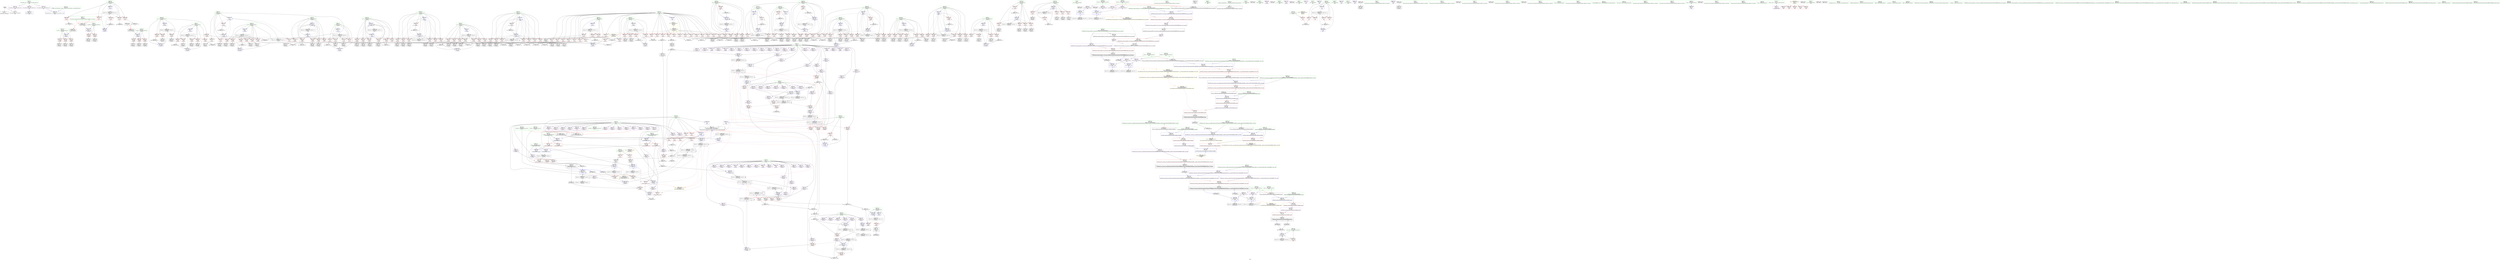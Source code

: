 digraph "SVFG" {
	label="SVFG";

	Node0x5608d49bb230 [shape=record,color=grey,label="{NodeID: 0\nNullPtr}"];
	Node0x5608d49bb230 -> Node0x5608d4a09610[style=solid];
	Node0x5608d49bb230 -> Node0x5608d4a2a5d0[style=solid];
	Node0x5608d4a1e870 [shape=record,color=grey,label="{NodeID: 775\n661 = Binary(660, 137, )\n|{<s0>8}}"];
	Node0x5608d4a1e870:s0 -> Node0x5608d4abb800[style=solid,color=red];
	Node0x5608d4a2d520 [shape=record,color=blue,label="{NodeID: 609\n397\<--23\ni112\<--\n_Z5solvev\n}"];
	Node0x5608d4a2d520 -> Node0x5608d4a77300[style=dashed];
	Node0x5608d4a15090 [shape=record,color=red,label="{NodeID: 443\n449\<--373\n\<--i9\n_Z5solvev\n}"];
	Node0x5608d4a15090 -> Node0x5608d4a105d0[style=solid];
	Node0x5608d4a185e0 [shape=record,color=purple,label="{NodeID: 277\n551\<--18\narrayidx66\<--dst\n_Z5solvev\n}"];
	Node0x5608d4a185e0 -> Node0x5608d4a28560[style=solid];
	Node0x5608d4a09510 [shape=record,color=green,label="{NodeID: 111\n45\<--1006\n_GLOBAL__sub_I_jerrymao_2_1.cpp\<--_GLOBAL__sub_I_jerrymao_2_1.cpp_field_insensitive\n}"];
	Node0x5608d4a09510 -> Node0x5608d4a2a4d0[style=solid];
	Node0x5608d4a2a870 [shape=record,color=blue,label="{NodeID: 554\n80\<--75\nl2.addr\<--l2\n_Z3mrgiii\n}"];
	Node0x5608d4a2a870 -> Node0x5608d4a1d030[style=dashed];
	Node0x5608d4a2a870 -> Node0x5608d4a1d100[style=dashed];
	Node0x5608d4a2a870 -> Node0x5608d4a1d1d0[style=dashed];
	Node0x5608d4a123e0 [shape=record,color=red,label="{NodeID: 388\n201\<--92\n\<--j17\n_Z3mrgiii\n}"];
	Node0x5608d4a123e0 -> Node0x5608d4a0ee40[style=solid];
	Node0x5608d4a0d980 [shape=record,color=purple,label="{NodeID: 222\n233\<--8\narrayidx65\<--prob\n_Z3mrgiii\n}"];
	Node0x5608d4a0d980 -> Node0x5608d4a14530[style=solid];
	Node0x5608d4a09ec0 [shape=record,color=green,label="{NodeID: 56\n377\<--378\nb\<--b_field_insensitive\n_Z5solvev\n}"];
	Node0x5608d4a09ec0 -> Node0x5608d4a15710[style=solid];
	Node0x5608d4a09ec0 -> Node0x5608d4a157e0[style=solid];
	Node0x5608d4a09ec0 -> Node0x5608d4a158b0[style=solid];
	Node0x5608d4a09ec0 -> Node0x5608d4a15980[style=solid];
	Node0x5608d4a09ec0 -> Node0x5608d4a15a50[style=solid];
	Node0x5608d4a09ec0 -> Node0x5608d4a2c5b0[style=solid];
	Node0x5608d4a7f8d0 [shape=record,color=yellow,style=double,label="{NodeID: 997\n92V_1 = ENCHI(MR_92V_0)\npts\{382 384 392 \}\nFun[_ZSt3minIdERKT_S2_S2_]}"];
	Node0x5608d4a7f8d0 -> Node0x5608d4a28f20[style=dashed];
	Node0x5608d4a27ad0 [shape=record,color=red,label="{NodeID: 499\n700\<--403\n\<--j135\n_Z5solvev\n}"];
	Node0x5608d4a27ad0 -> Node0x5608d4a0c1f0[style=solid];
	Node0x5608d4a1b3c0 [shape=record,color=red,label="{NodeID: 333\n263\<--22\n\<--n\n_Z3mrgiii\n}"];
	Node0x5608d4a1b3c0 -> Node0x5608d4a3f3e0[style=solid];
	Node0x5608d4a10c50 [shape=record,color=black,label="{NodeID: 167\n500\<--499\nidxprom34\<--\n_Z5solvev\n}"];
	Node0x5608d49e85b0 [shape=record,color=green,label="{NodeID: 1\n7\<--1\n__dso_handle\<--dummyObj\nGlob }"];
	Node0x5608d4a1e9f0 [shape=record,color=grey,label="{NodeID: 776\n213 = Binary(212, 205, )\n}"];
	Node0x5608d4a1e9f0 -> Node0x5608d4a2b090[style=solid];
	Node0x5608d4a2d5f0 [shape=record,color=blue,label="{NodeID: 610\n646\<--126\narrayidx119\<--\n_Z5solvev\n}"];
	Node0x5608d4a2d5f0 -> Node0x5608d4a2d5f0[style=dashed];
	Node0x5608d4a2d5f0 -> Node0x5608d4a65f70[style=dashed];
	Node0x5608d4a15160 [shape=record,color=red,label="{NodeID: 444\n452\<--373\n\<--i9\n_Z5solvev\n}"];
	Node0x5608d4a15160 -> Node0x5608d4a106a0[style=solid];
	Node0x5608d4a186b0 [shape=record,color=purple,label="{NodeID: 278\n559\<--18\narrayidx69\<--dst\n_Z5solvev\n}"];
	Node0x5608d4a09610 [shape=record,color=black,label="{NodeID: 112\n2\<--3\ndummyVal\<--dummyVal\n}"];
	Node0x5608d4a6eb70 [shape=record,color=black,label="{NodeID: 887\nMR_83V_12 = PHI(MR_83V_13, MR_83V_11, )\npts\{190000 \}\n|{|<s6>7}}"];
	Node0x5608d4a6eb70 -> Node0x5608d4a28490[style=dashed];
	Node0x5608d4a6eb70 -> Node0x5608d4a28560[style=dashed];
	Node0x5608d4a6eb70 -> Node0x5608d4a28630[style=dashed];
	Node0x5608d4a6eb70 -> Node0x5608d4a2cd00[style=dashed];
	Node0x5608d4a6eb70 -> Node0x5608d4a61e70[style=dashed];
	Node0x5608d4a6eb70 -> Node0x5608d4a6eb70[style=dashed];
	Node0x5608d4a6eb70:s6 -> Node0x5608d4a7fba0[style=dashed,color=red];
	Node0x5608d4a2a940 [shape=record,color=blue,label="{NodeID: 555\n86\<--23\ni\<--\n_Z3mrgiii\n}"];
	Node0x5608d4a2a940 -> Node0x5608d4a64670[style=dashed];
	Node0x5608d4a124b0 [shape=record,color=red,label="{NodeID: 389\n209\<--92\n\<--j17\n_Z3mrgiii\n}"];
	Node0x5608d4a124b0 -> Node0x5608d4a0efe0[style=solid];
	Node0x5608d4a0da50 [shape=record,color=purple,label="{NodeID: 223\n347\<--8\narrayidx131\<--prob\n_Z3mrgiii\n}"];
	Node0x5608d4a09f90 [shape=record,color=green,label="{NodeID: 57\n379\<--380\nc\<--c_field_insensitive\n_Z5solvev\n}"];
	Node0x5608d4a09f90 -> Node0x5608d4a15b20[style=solid];
	Node0x5608d4a09f90 -> Node0x5608d4a15bf0[style=solid];
	Node0x5608d4a27ba0 [shape=record,color=red,label="{NodeID: 500\n711\<--403\n\<--j135\n_Z5solvev\n}"];
	Node0x5608d4a27ba0 -> Node0x5608d4a0c460[style=solid];
	Node0x5608d4a1b490 [shape=record,color=red,label="{NodeID: 334\n269\<--22\n\<--n\n_Z3mrgiii\n}"];
	Node0x5608d4a1b490 -> Node0x5608d4a3f6e0[style=solid];
	Node0x5608d4a10d20 [shape=record,color=black,label="{NodeID: 168\n503\<--502\nconv37\<--\n_Z5solvev\n}"];
	Node0x5608d4a10d20 -> Node0x5608d4a2c820[style=solid];
	Node0x5608d4a87350 [shape=record,color=yellow,style=double,label="{NodeID: 1109\n139V_2 = CSCHI(MR_139V_1)\npts\{9580000 \}\nCS[]}"];
	Node0x5608d4a87350 -> Node0x5608d4a29b50[style=dashed];
	Node0x5608d49e8640 [shape=record,color=green,label="{NodeID: 2\n23\<--1\n\<--dummyObj\nCan only get source location for instruction, argument, global var or function.}"];
	Node0x5608d4a1eb70 [shape=record,color=grey,label="{NodeID: 777\n362 = Binary(361, 137, )\n}"];
	Node0x5608d4a1eb70 -> Node0x5608d4a2bcc0[style=solid];
	Node0x5608d4a2d6c0 [shape=record,color=blue,label="{NodeID: 611\n397\<--650\ni112\<--inc121\n_Z5solvev\n}"];
	Node0x5608d4a2d6c0 -> Node0x5608d4a77300[style=dashed];
	Node0x5608d4a15230 [shape=record,color=red,label="{NodeID: 445\n457\<--373\n\<--i9\n_Z5solvev\n}"];
	Node0x5608d4a15230 -> Node0x5608d4a35e50[style=solid];
	Node0x5608d4a18780 [shape=record,color=purple,label="{NodeID: 279\n562\<--18\narrayidx71\<--dst\n_Z5solvev\n}"];
	Node0x5608d4a18780 -> Node0x5608d4a2cd00[style=solid];
	Node0x5608d4a09710 [shape=record,color=black,label="{NodeID: 113\n808\<--23\nmain_ret\<--\nmain\n}"];
	Node0x5608d4a2aa10 [shape=record,color=blue,label="{NodeID: 556\n88\<--23\nj\<--\n_Z3mrgiii\n}"];
	Node0x5608d4a2aa10 -> Node0x5608d4a1d5e0[style=dashed];
	Node0x5608d4a2aa10 -> Node0x5608d4a1d6b0[style=dashed];
	Node0x5608d4a2aa10 -> Node0x5608d4a1d780[style=dashed];
	Node0x5608d4a2aa10 -> Node0x5608d4a1d850[style=dashed];
	Node0x5608d4a2aa10 -> Node0x5608d4a2ac80[style=dashed];
	Node0x5608d4a2aa10 -> Node0x5608d4a64b70[style=dashed];
	Node0x5608d4a12580 [shape=record,color=red,label="{NodeID: 390\n231\<--92\n\<--j17\n_Z3mrgiii\n}"];
	Node0x5608d4a12580 -> Node0x5608d4a0f4c0[style=solid];
	Node0x5608d4a0db20 [shape=record,color=purple,label="{NodeID: 224\n350\<--8\narrayidx133\<--prob\n_Z3mrgiii\n}"];
	Node0x5608d4a0a060 [shape=record,color=green,label="{NodeID: 58\n381\<--382\nref.tmp\<--ref.tmp_field_insensitive\n_Z5solvev\n|{|<s1>5}}"];
	Node0x5608d4a0a060 -> Node0x5608d4a2c680[style=solid];
	Node0x5608d4a0a060:s1 -> Node0x5608d4abc010[style=solid,color=red];
	Node0x5608d4a27c70 [shape=record,color=red,label="{NodeID: 501\n719\<--403\n\<--j135\n_Z5solvev\n}"];
	Node0x5608d4a27c70 -> Node0x5608d4a0c600[style=solid];
	Node0x5608d4a1b560 [shape=record,color=red,label="{NodeID: 335\n312\<--22\n\<--n\n_Z3mrgiii\n}"];
	Node0x5608d4a1b560 -> Node0x5608d4a3f9e0[style=solid];
	Node0x5608d4a10df0 [shape=record,color=black,label="{NodeID: 169\n508\<--507\nidxprom39\<--\n_Z5solvev\n}"];
	Node0x5608d4ab4a90 [shape=record,color=black,label="{NodeID: 1110\n987 = PHI(957, )\n0th arg _ZNSt6chrono8durationIlSt5ratioILl1ELl1000EEEC2IlvEERKT_ }"];
	Node0x5608d4ab4a90 -> Node0x5608d4a2f400[style=solid];
	Node0x5608d49e7990 [shape=record,color=green,label="{NodeID: 3\n29\<--1\n.str\<--dummyObj\nGlob }"];
	Node0x5608d4a1ecf0 [shape=record,color=grey,label="{NodeID: 778\n357 = Binary(356, 137, )\n}"];
	Node0x5608d4a1ecf0 -> Node0x5608d4a2bbf0[style=solid];
	Node0x5608d4a2d790 [shape=record,color=blue,label="{NodeID: 612\n399\<--137\nl\<--\n_Z5solvev\n}"];
	Node0x5608d4a2d790 -> Node0x5608d4a65a70[style=dashed];
	Node0x5608d4a15300 [shape=record,color=red,label="{NodeID: 446\n470\<--375\n\<--a\n_Z5solvev\n}"];
	Node0x5608d4a15300 -> Node0x5608d4a1e0f0[style=solid];
	Node0x5608d4a18850 [shape=record,color=purple,label="{NodeID: 280\n593\<--18\narrayidx90\<--dst\n_Z5solvev\n}"];
	Node0x5608d4a0e140 [shape=record,color=black,label="{NodeID: 114\n56\<--57\n\<--_ZNSt8ios_base4InitD1Ev\nCan only get source location for instruction, argument, global var or function.}"];
	Node0x5608d4a2aae0 [shape=record,color=blue,label="{NodeID: 557\n124\<--126\narrayidx5\<--\n_Z3mrgiii\n}"];
	Node0x5608d4a2aae0 -> Node0x5608d4a68770[style=dashed];
	Node0x5608d4a12650 [shape=record,color=red,label="{NodeID: 391\n239\<--92\n\<--j17\n_Z3mrgiii\n}"];
	Node0x5608d4a12650 -> Node0x5608d4a0f660[style=solid];
	Node0x5608d4a0dbf0 [shape=record,color=purple,label="{NodeID: 225\n353\<--8\narrayidx135\<--prob\n_Z3mrgiii\n}"];
	Node0x5608d4a0dbf0 -> Node0x5608d4a2bb20[style=solid];
	Node0x5608d4a0a130 [shape=record,color=green,label="{NodeID: 59\n383\<--384\nref.tmp36\<--ref.tmp36_field_insensitive\n_Z5solvev\n|{|<s1>6}}"];
	Node0x5608d4a0a130 -> Node0x5608d4a2c820[style=solid];
	Node0x5608d4a0a130:s1 -> Node0x5608d4abc010[style=solid,color=red];
	Node0x5608d4a7fba0 [shape=record,color=yellow,style=double,label="{NodeID: 1000\n83V_1 = ENCHI(MR_83V_0)\npts\{190000 \}\nFun[_ZSt3minIdERKT_S2_S2_]}"];
	Node0x5608d4a7fba0 -> Node0x5608d4a28ff0[style=dashed];
	Node0x5608d4a27d40 [shape=record,color=red,label="{NodeID: 502\n724\<--403\n\<--j135\n_Z5solvev\n}"];
	Node0x5608d4a27d40 -> Node0x5608d4a1e3f0[style=solid];
	Node0x5608d4a1b630 [shape=record,color=red,label="{NodeID: 336\n318\<--22\n\<--n\n_Z3mrgiii\n}"];
	Node0x5608d4a1b630 -> Node0x5608d4a3fb60[style=solid];
	Node0x5608d4a10ec0 [shape=record,color=black,label="{NodeID: 170\n511\<--510\nidxprom41\<--\n_Z5solvev\n}"];
	Node0x5608d4680460 [shape=record,color=black,label="{NodeID: 1111\n988 = PHI(961, )\n1st arg _ZNSt6chrono8durationIlSt5ratioILl1ELl1000EEEC2IlvEERKT_ }"];
	Node0x5608d4680460 -> Node0x5608d4a2f4d0[style=solid];
	Node0x5608d49e7a20 [shape=record,color=green,label="{NodeID: 4\n31\<--1\n.str.1\<--dummyObj\nGlob }"];
	Node0x5608d4a1ee70 [shape=record,color=grey,label="{NodeID: 779\n296 = Binary(295, 288, )\n}"];
	Node0x5608d4a1ee70 -> Node0x5608d4a2b640[style=solid];
	Node0x5608d4a2d860 [shape=record,color=blue,label="{NodeID: 613\n399\<--667\nl\<--inc129\n_Z5solvev\n}"];
	Node0x5608d4a2d860 -> Node0x5608d4a65a70[style=dashed];
	Node0x5608d4a153d0 [shape=record,color=red,label="{NodeID: 447\n476\<--375\n\<--a\n_Z5solvev\n}"];
	Node0x5608d4a153d0 -> Node0x5608d4a10770[style=solid];
	Node0x5608d4a18920 [shape=record,color=purple,label="{NodeID: 281\n596\<--18\narrayidx92\<--dst\n_Z5solvev\n}"];
	Node0x5608d4a18920 -> Node0x5608d4a28700[style=solid];
	Node0x5608d4a0e210 [shape=record,color=black,label="{NodeID: 115\n120\<--119\nidxprom\<--\n_Z3mrgiii\n}"];
	Node0x5608d4a2abb0 [shape=record,color=blue,label="{NodeID: 558\n132\<--126\narrayidx9\<--\n_Z3mrgiii\n}"];
	Node0x5608d4a2abb0 -> Node0x5608d4a68270[style=dashed];
	Node0x5608d4a12720 [shape=record,color=red,label="{NodeID: 392\n251\<--92\n\<--j17\n_Z3mrgiii\n}"];
	Node0x5608d4a12720 -> Node0x5608d4a207f0[style=solid];
	Node0x5608d4a0dcc0 [shape=record,color=purple,label="{NodeID: 226\n605\<--8\n\<--prob\n_Z5solvev\n}"];
	Node0x5608d4a0a200 [shape=record,color=green,label="{NodeID: 60\n385\<--386\nk\<--k_field_insensitive\n_Z5solvev\n}"];
	Node0x5608d4a0a200 -> Node0x5608d4a15cc0[style=solid];
	Node0x5608d4a0a200 -> Node0x5608d4a15d90[style=solid];
	Node0x5608d4a0a200 -> Node0x5608d4a15e60[style=solid];
	Node0x5608d4a0a200 -> Node0x5608d4a15f30[style=solid];
	Node0x5608d4a0a200 -> Node0x5608d4a2c9c0[style=solid];
	Node0x5608d4a0a200 -> Node0x5608d4a2cf70[style=solid];
	Node0x5608d4a5e7a0 [shape=record,color=black,label="{NodeID: 835\nMR_65V_3 = PHI(MR_65V_4, MR_65V_2, )\npts\{394 \}\n}"];
	Node0x5608d4a5e7a0 -> Node0x5608d4a264e0[style=dashed];
	Node0x5608d4a5e7a0 -> Node0x5608d4a265b0[style=dashed];
	Node0x5608d4a5e7a0 -> Node0x5608d4a26680[style=dashed];
	Node0x5608d4a5e7a0 -> Node0x5608d4a26750[style=dashed];
	Node0x5608d4a5e7a0 -> Node0x5608d4a26820[style=dashed];
	Node0x5608d4a5e7a0 -> Node0x5608d4a2d450[style=dashed];
	Node0x5608d4a27e10 [shape=record,color=red,label="{NodeID: 503\n765\<--405\n\<--ans\n_Z5solvev\n}"];
	Node0x5608d4a27e10 -> Node0x5608d4a356d0[style=solid];
	Node0x5608d4a1b700 [shape=record,color=red,label="{NodeID: 337\n416\<--22\n\<--n\n_Z5solvev\n}"];
	Node0x5608d4a1b700 -> Node0x5608d4a3e1e0[style=solid];
	Node0x5608d4a10f90 [shape=record,color=black,label="{NodeID: 171\n534\<--533\nidxprom54\<--\n_Z5solvev\n}"];
	Node0x5608d4ab92c0 [shape=record,color=black,label="{NodeID: 1112\n410 = PHI()\n}"];
	Node0x5608d49e7ab0 [shape=record,color=green,label="{NodeID: 5\n33\<--1\nstderr\<--dummyObj\nGlob }"];
	Node0x5608d4a1eff0 [shape=record,color=grey,label="{NodeID: 780\n301 = Binary(300, 137, )\n}"];
	Node0x5608d4a1eff0 -> Node0x5608d4a2b710[style=solid];
	Node0x5608d4a2d930 [shape=record,color=blue,label="{NodeID: 614\n401\<--23\ni131\<--\n_Z5solvev\n}"];
	Node0x5608d4a2d930 -> Node0x5608d4a6b970[style=dashed];
	Node0x5608d4a154a0 [shape=record,color=red,label="{NodeID: 448\n489\<--375\n\<--a\n_Z5solvev\n}"];
	Node0x5608d4a154a0 -> Node0x5608d4a109e0[style=solid];
	Node0x5608d4a189f0 [shape=record,color=purple,label="{NodeID: 282\n409\<--29\n\<--.str\n_Z5solvev\n}"];
	Node0x5608d4a0e2e0 [shape=record,color=black,label="{NodeID: 116\n123\<--122\nidxprom4\<--\n_Z3mrgiii\n}"];
	Node0x5608d4a6ff70 [shape=record,color=black,label="{NodeID: 891\nMR_45V_3 = PHI(MR_45V_4, MR_45V_2, )\npts\{374 \}\n}"];
	Node0x5608d4a6ff70 -> Node0x5608d4a14fc0[style=dashed];
	Node0x5608d4a6ff70 -> Node0x5608d4a15090[style=dashed];
	Node0x5608d4a6ff70 -> Node0x5608d4a15160[style=dashed];
	Node0x5608d4a6ff70 -> Node0x5608d4a15230[style=dashed];
	Node0x5608d4a6ff70 -> Node0x5608d4a2c340[style=dashed];
	Node0x5608d4a2ac80 [shape=record,color=blue,label="{NodeID: 559\n88\<--136\nj\<--inc\n_Z3mrgiii\n}"];
	Node0x5608d4a2ac80 -> Node0x5608d4a1d5e0[style=dashed];
	Node0x5608d4a2ac80 -> Node0x5608d4a1d6b0[style=dashed];
	Node0x5608d4a2ac80 -> Node0x5608d4a1d780[style=dashed];
	Node0x5608d4a2ac80 -> Node0x5608d4a1d850[style=dashed];
	Node0x5608d4a2ac80 -> Node0x5608d4a2ac80[style=dashed];
	Node0x5608d4a2ac80 -> Node0x5608d4a64b70[style=dashed];
	Node0x5608d4a127f0 [shape=record,color=red,label="{NodeID: 393\n159\<--94\n\<--k\n_Z3mrgiii\n}"];
	Node0x5608d4a127f0 -> Node0x5608d4a21870[style=solid];
	Node0x5608d4a0dd90 [shape=record,color=purple,label="{NodeID: 227\n606\<--8\narrayidx95\<--prob\n_Z5solvev\n}"];
	Node0x5608d4a0a2d0 [shape=record,color=green,label="{NodeID: 61\n387\<--388\ni46\<--i46_field_insensitive\n_Z5solvev\n}"];
	Node0x5608d4a0a2d0 -> Node0x5608d4a16000[style=solid];
	Node0x5608d4a0a2d0 -> Node0x5608d4a25d90[style=solid];
	Node0x5608d4a0a2d0 -> Node0x5608d4a25e60[style=solid];
	Node0x5608d4a0a2d0 -> Node0x5608d4a25f30[style=solid];
	Node0x5608d4a0a2d0 -> Node0x5608d4a26000[style=solid];
	Node0x5608d4a0a2d0 -> Node0x5608d4a2ca90[style=solid];
	Node0x5608d4a0a2d0 -> Node0x5608d4a2cea0[style=solid];
	Node0x5608d4a5ec70 [shape=record,color=black,label="{NodeID: 836\nMR_67V_2 = PHI(MR_67V_4, MR_67V_1, )\npts\{396 \}\n}"];
	Node0x5608d4a5ec70 -> Node0x5608d4a2d110[style=dashed];
	Node0x5608d4a27ee0 [shape=record,color=red,label="{NodeID: 504\n773\<--405\n\<--ans\n_Z5solvev\n}"];
	Node0x5608d4a27ee0 -> Node0x5608d4a0c870[style=solid];
	Node0x5608d4a1b7d0 [shape=record,color=red,label="{NodeID: 338\n422\<--22\n\<--n\n_Z5solvev\n}"];
	Node0x5608d4a1b7d0 -> Node0x5608d4a3e360[style=solid];
	Node0x5608d4a11060 [shape=record,color=black,label="{NodeID: 172\n537\<--536\nidxprom56\<--\n_Z5solvev\n}"];
	Node0x5608d4ab93c0 [shape=record,color=black,label="{NodeID: 1113\n55 = PHI()\n}"];
	Node0x5608d49e7b40 [shape=record,color=green,label="{NodeID: 6\n34\<--1\n.str.2\<--dummyObj\nGlob }"];
	Node0x5608d4a1f170 [shape=record,color=grey,label="{NodeID: 781\n553 = Binary(545, 552, )\n}"];
	Node0x5608d4a1f170 -> Node0x5608d4a2cc30[style=solid];
	Node0x5608d4a2da00 [shape=record,color=blue,label="{NodeID: 615\n403\<--23\nj135\<--\n_Z5solvev\n}"];
	Node0x5608d4a2da00 -> Node0x5608d4a27930[style=dashed];
	Node0x5608d4a2da00 -> Node0x5608d4a27a00[style=dashed];
	Node0x5608d4a2da00 -> Node0x5608d4a27ad0[style=dashed];
	Node0x5608d4a2da00 -> Node0x5608d4a27ba0[style=dashed];
	Node0x5608d4a2da00 -> Node0x5608d4a27c70[style=dashed];
	Node0x5608d4a2da00 -> Node0x5608d4a27d40[style=dashed];
	Node0x5608d4a2da00 -> Node0x5608d4a2dc70[style=dashed];
	Node0x5608d4a2da00 -> Node0x5608d4a6be70[style=dashed];
	Node0x5608d4a15570 [shape=record,color=red,label="{NodeID: 449\n499\<--375\n\<--a\n_Z5solvev\n}"];
	Node0x5608d4a15570 -> Node0x5608d4a10c50[style=solid];
	Node0x5608d4a18ac0 [shape=record,color=purple,label="{NodeID: 283\n468\<--29\n\<--.str\n_Z5solvev\n}"];
	Node0x5608d4a0e3b0 [shape=record,color=black,label="{NodeID: 117\n128\<--127\nidxprom6\<--\n_Z3mrgiii\n}"];
	Node0x5608d4a2ad50 [shape=record,color=blue,label="{NodeID: 560\n86\<--142\ni\<--inc11\n_Z3mrgiii\n}"];
	Node0x5608d4a2ad50 -> Node0x5608d4a64670[style=dashed];
	Node0x5608d4a128c0 [shape=record,color=red,label="{NodeID: 394\n169\<--94\n\<--k\n_Z3mrgiii\n}"];
	Node0x5608d4a128c0 -> Node0x5608d4a0e6f0[style=solid];
	Node0x5608d4a0de60 [shape=record,color=purple,label="{NodeID: 228\n609\<--8\narrayidx97\<--prob\n_Z5solvev\n}"];
	Node0x5608d4a0de60 -> Node0x5608d4a2d1e0[style=solid];
	Node0x5608d4a0a3a0 [shape=record,color=green,label="{NodeID: 62\n389\<--390\nj50\<--j50_field_insensitive\n_Z5solvev\n}"];
	Node0x5608d4a0a3a0 -> Node0x5608d4a260d0[style=solid];
	Node0x5608d4a0a3a0 -> Node0x5608d4a261a0[style=solid];
	Node0x5608d4a0a3a0 -> Node0x5608d4a26270[style=solid];
	Node0x5608d4a0a3a0 -> Node0x5608d4a26340[style=solid];
	Node0x5608d4a0a3a0 -> Node0x5608d4a26410[style=solid];
	Node0x5608d4a0a3a0 -> Node0x5608d4a2cb60[style=solid];
	Node0x5608d4a0a3a0 -> Node0x5608d4a2cdd0[style=solid];
	Node0x5608d4a27fb0 [shape=record,color=red,label="{NodeID: 505\n750\<--407\n\<--i170\n_Z5solvev\n}"];
	Node0x5608d4a27fb0 -> Node0x5608d4a3df20[style=solid];
	Node0x5608d4a1b8a0 [shape=record,color=red,label="{NodeID: 339\n446\<--22\n\<--n\n_Z5solvev\n}"];
	Node0x5608d4a1b8a0 -> Node0x5608d4a21b70[style=solid];
	Node0x5608d4a11130 [shape=record,color=black,label="{NodeID: 173\n540\<--539\nidxprom59\<--\n_Z5solvev\n}"];
	Node0x5608d4ab94c0 [shape=record,color=black,label="{NodeID: 1114\n469 = PHI()\n}"];
	Node0x5608d49e7bd0 [shape=record,color=green,label="{NodeID: 7\n36\<--1\nstdout\<--dummyObj\nGlob }"];
	Node0x5608d4a1f2f0 [shape=record,color=grey,label="{NodeID: 782\n205 = Binary(194, 204, )\n}"];
	Node0x5608d4a1f2f0 -> Node0x5608d4a1e9f0[style=solid];
	Node0x5608d4a2dad0 [shape=record,color=blue,label="{NodeID: 616\n702\<--695\narrayidx148\<--\n_Z5solvev\n}"];
	Node0x5608d4a2dad0 -> Node0x5608d4a287d0[style=dashed];
	Node0x5608d4a2dad0 -> Node0x5608d4a2dad0[style=dashed];
	Node0x5608d4a2dad0 -> Node0x5608d4a6c870[style=dashed];
	Node0x5608d4a15640 [shape=record,color=red,label="{NodeID: 450\n510\<--375\n\<--a\n_Z5solvev\n}"];
	Node0x5608d4a15640 -> Node0x5608d4a10ec0[style=solid];
	Node0x5608d4a18b90 [shape=record,color=purple,label="{NodeID: 284\n830\<--31\n\<--.str.1\nmain\n}"];
	Node0x5608d4a0e480 [shape=record,color=black,label="{NodeID: 118\n131\<--130\nidxprom8\<--\n_Z3mrgiii\n}"];
	Node0x5608d4a70970 [shape=record,color=black,label="{NodeID: 893\nMR_85V_3 = PHI(MR_85V_4, MR_85V_2, )\npts\{782 \}\n}"];
	Node0x5608d4a70970 -> Node0x5608d4a28b10[style=dashed];
	Node0x5608d4a2ae20 [shape=record,color=blue,label="{NodeID: 561\n90\<--23\ni13\<--\n_Z3mrgiii\n}"];
	Node0x5608d4a2ae20 -> Node0x5608d4a73c00[style=dashed];
	Node0x5608d4a12990 [shape=record,color=red,label="{NodeID: 395\n176\<--94\n\<--k\n_Z3mrgiii\n}"];
	Node0x5608d4a12990 -> Node0x5608d4a0e890[style=solid];
	Node0x5608d4a0df30 [shape=record,color=purple,label="{NodeID: 229\n642\<--8\n\<--prob\n_Z5solvev\n}"];
	Node0x5608d4a0a470 [shape=record,color=green,label="{NodeID: 63\n391\<--392\nref.tmp58\<--ref.tmp58_field_insensitive\n_Z5solvev\n|{|<s1>7}}"];
	Node0x5608d4a0a470 -> Node0x5608d4a2cc30[style=solid];
	Node0x5608d4a0a470:s1 -> Node0x5608d4abc010[style=solid,color=red];
	Node0x5608d4a28080 [shape=record,color=red,label="{NodeID: 506\n754\<--407\n\<--i170\n_Z5solvev\n}"];
	Node0x5608d4a28080 -> Node0x5608d4a0c6d0[style=solid];
	Node0x5608d4a1b970 [shape=record,color=red,label="{NodeID: 340\n518\<--22\n\<--n\n_Z5solvev\n}"];
	Node0x5608d4a1b970 -> Node0x5608d4a3f560[style=solid];
	Node0x5608d4a11200 [shape=record,color=black,label="{NodeID: 174\n543\<--542\nidxprom61\<--\n_Z5solvev\n}"];
	Node0x5608d4ab95c0 [shape=record,color=black,label="{NodeID: 1115\n485 = PHI(778, )\n}"];
	Node0x5608d4ab95c0 -> Node0x5608d4a282f0[style=solid];
	Node0x5608d49e7c60 [shape=record,color=green,label="{NodeID: 8\n37\<--1\n.str.3\<--dummyObj\nGlob }"];
	Node0x5608d4a1f470 [shape=record,color=grey,label="{NodeID: 783\n136 = Binary(135, 137, )\n}"];
	Node0x5608d4a1f470 -> Node0x5608d4a2ac80[style=solid];
	Node0x5608d4a2dba0 [shape=record,color=blue,label="{NodeID: 617\n721\<--714\narrayidx158\<--\n_Z5solvev\n}"];
	Node0x5608d4a2dba0 -> Node0x5608d4a288a0[style=dashed];
	Node0x5608d4a2dba0 -> Node0x5608d4a2dba0[style=dashed];
	Node0x5608d4a2dba0 -> Node0x5608d4a6c370[style=dashed];
	Node0x5608d4a15710 [shape=record,color=red,label="{NodeID: 451\n473\<--377\n\<--b\n_Z5solvev\n}"];
	Node0x5608d4a15710 -> Node0x5608d4a1ddf0[style=solid];
	Node0x5608d4a18c60 [shape=record,color=purple,label="{NodeID: 285\n840\<--34\n\<--.str.2\nmain\n}"];
	Node0x5608d4a0e550 [shape=record,color=black,label="{NodeID: 119\n164\<--163\nidxprom24\<--\n_Z3mrgiii\n}"];
	Node0x5608d4a70e70 [shape=record,color=black,label="{NodeID: 894\nMR_101V_3 = PHI(MR_101V_4, MR_101V_2, )\npts\{814 \}\n}"];
	Node0x5608d4a70e70 -> Node0x5608d4a29190[style=dashed];
	Node0x5608d4a70e70 -> Node0x5608d4a29260[style=dashed];
	Node0x5608d4a70e70 -> Node0x5608d4a29330[style=dashed];
	Node0x5608d4a70e70 -> Node0x5608d4a29400[style=dashed];
	Node0x5608d4a70e70 -> Node0x5608d4a2ecb0[style=dashed];
	Node0x5608d4a2aef0 [shape=record,color=blue,label="{NodeID: 562\n92\<--23\nj17\<--\n_Z3mrgiii\n}"];
	Node0x5608d4a2aef0 -> Node0x5608d4a12240[style=dashed];
	Node0x5608d4a2aef0 -> Node0x5608d4a12310[style=dashed];
	Node0x5608d4a2aef0 -> Node0x5608d4a123e0[style=dashed];
	Node0x5608d4a2aef0 -> Node0x5608d4a124b0[style=dashed];
	Node0x5608d4a2aef0 -> Node0x5608d4a12580[style=dashed];
	Node0x5608d4a2aef0 -> Node0x5608d4a12650[style=dashed];
	Node0x5608d4a2aef0 -> Node0x5608d4a12720[style=dashed];
	Node0x5608d4a2aef0 -> Node0x5608d4a2b300[style=dashed];
	Node0x5608d4a2aef0 -> Node0x5608d4a74100[style=dashed];
	Node0x5608d4a12a60 [shape=record,color=red,label="{NodeID: 396\n190\<--94\n\<--k\n_Z3mrgiii\n}"];
	Node0x5608d4a12a60 -> Node0x5608d4a0ebd0[style=solid];
	Node0x5608d4a0e000 [shape=record,color=purple,label="{NodeID: 230\n643\<--8\narrayidx117\<--prob\n_Z5solvev\n}"];
	Node0x5608d4a0a540 [shape=record,color=green,label="{NodeID: 64\n393\<--394\ni81\<--i81_field_insensitive\n_Z5solvev\n}"];
	Node0x5608d4a0a540 -> Node0x5608d4a264e0[style=solid];
	Node0x5608d4a0a540 -> Node0x5608d4a265b0[style=solid];
	Node0x5608d4a0a540 -> Node0x5608d4a26680[style=solid];
	Node0x5608d4a0a540 -> Node0x5608d4a26750[style=solid];
	Node0x5608d4a0a540 -> Node0x5608d4a26820[style=solid];
	Node0x5608d4a0a540 -> Node0x5608d4a2d040[style=solid];
	Node0x5608d4a0a540 -> Node0x5608d4a2d450[style=solid];
	Node0x5608d4a5fb70 [shape=record,color=black,label="{NodeID: 839\nMR_43V_2 = PHI(MR_43V_4, MR_43V_1, )\npts\{372 \}\n}"];
	Node0x5608d4a5fb70 -> Node0x5608d4a2be60[style=dashed];
	Node0x5608d4a28150 [shape=record,color=red,label="{NodeID: 507\n759\<--407\n\<--i170\n_Z5solvev\n}"];
	Node0x5608d4a28150 -> Node0x5608d4a0c7a0[style=solid];
	Node0x5608d4a1ba40 [shape=record,color=red,label="{NodeID: 341\n524\<--22\n\<--n\n_Z5solvev\n}"];
	Node0x5608d4a1ba40 -> Node0x5608d4a3fce0[style=solid];
	Node0x5608d4a112d0 [shape=record,color=black,label="{NodeID: 175\n547\<--546\nidxprom63\<--\n_Z5solvev\n}"];
	Node0x5608d4ab97f0 [shape=record,color=black,label="{NodeID: 1116\n505 = PHI(778, )\n}"];
	Node0x5608d4ab97f0 -> Node0x5608d4a283c0[style=solid];
	Node0x5608d49e7cf0 [shape=record,color=green,label="{NodeID: 9\n39\<--1\n.str.4\<--dummyObj\nGlob }"];
	Node0x5608d4a1f5f0 [shape=record,color=grey,label="{NodeID: 784\n566 = Binary(565, 137, )\n}"];
	Node0x5608d4a1f5f0 -> Node0x5608d4a2cdd0[style=solid];
	Node0x5608d4a2dc70 [shape=record,color=blue,label="{NodeID: 618\n403\<--725\nj135\<--inc160\n_Z5solvev\n}"];
	Node0x5608d4a2dc70 -> Node0x5608d4a27930[style=dashed];
	Node0x5608d4a2dc70 -> Node0x5608d4a27a00[style=dashed];
	Node0x5608d4a2dc70 -> Node0x5608d4a27ad0[style=dashed];
	Node0x5608d4a2dc70 -> Node0x5608d4a27ba0[style=dashed];
	Node0x5608d4a2dc70 -> Node0x5608d4a27c70[style=dashed];
	Node0x5608d4a2dc70 -> Node0x5608d4a27d40[style=dashed];
	Node0x5608d4a2dc70 -> Node0x5608d4a2dc70[style=dashed];
	Node0x5608d4a2dc70 -> Node0x5608d4a6be70[style=dashed];
	Node0x5608d4a157e0 [shape=record,color=red,label="{NodeID: 452\n479\<--377\n\<--b\n_Z5solvev\n}"];
	Node0x5608d4a157e0 -> Node0x5608d4a10840[style=solid];
	Node0x5608d4a18d30 [shape=record,color=purple,label="{NodeID: 286\n866\<--37\n\<--.str.3\nmain\n}"];
	Node0x5608d4a0e620 [shape=record,color=black,label="{NodeID: 120\n167\<--166\nidxprom26\<--\n_Z3mrgiii\n}"];
	Node0x5608d4a71370 [shape=record,color=black,label="{NodeID: 895\nMR_103V_2 = PHI(MR_103V_3, MR_103V_1, )\npts\{828 \}\n}"];
	Node0x5608d4a71370 -> Node0x5608d4a2ebe0[style=dashed];
	Node0x5608d4a2afc0 [shape=record,color=blue,label="{NodeID: 563\n94\<--23\nk\<--\n_Z3mrgiii\n}"];
	Node0x5608d4a2afc0 -> Node0x5608d4a127f0[style=dashed];
	Node0x5608d4a2afc0 -> Node0x5608d4a128c0[style=dashed];
	Node0x5608d4a2afc0 -> Node0x5608d4a12990[style=dashed];
	Node0x5608d4a2afc0 -> Node0x5608d4a12a60[style=dashed];
	Node0x5608d4a2afc0 -> Node0x5608d4a12b30[style=dashed];
	Node0x5608d4a2afc0 -> Node0x5608d4a12c00[style=dashed];
	Node0x5608d4a2afc0 -> Node0x5608d4a12cd0[style=dashed];
	Node0x5608d4a2afc0 -> Node0x5608d4a12da0[style=dashed];
	Node0x5608d4a2afc0 -> Node0x5608d4a2afc0[style=dashed];
	Node0x5608d4a2afc0 -> Node0x5608d4a2b230[style=dashed];
	Node0x5608d4a2afc0 -> Node0x5608d4a74600[style=dashed];
	Node0x5608d4a12b30 [shape=record,color=red,label="{NodeID: 397\n198\<--94\n\<--k\n_Z3mrgiii\n}"];
	Node0x5608d4a12b30 -> Node0x5608d4a0ed70[style=solid];
	Node0x5608d4a160c0 [shape=record,color=purple,label="{NodeID: 231\n646\<--8\narrayidx119\<--prob\n_Z5solvev\n}"];
	Node0x5608d4a160c0 -> Node0x5608d4a2d5f0[style=solid];
	Node0x5608d4a0a610 [shape=record,color=green,label="{NodeID: 65\n395\<--396\nj85\<--j85_field_insensitive\n_Z5solvev\n}"];
	Node0x5608d4a0a610 -> Node0x5608d4a268f0[style=solid];
	Node0x5608d4a0a610 -> Node0x5608d4a269c0[style=solid];
	Node0x5608d4a0a610 -> Node0x5608d4a26a90[style=solid];
	Node0x5608d4a0a610 -> Node0x5608d4a26b60[style=solid];
	Node0x5608d4a0a610 -> Node0x5608d4a26c30[style=solid];
	Node0x5608d4a0a610 -> Node0x5608d4a2d110[style=solid];
	Node0x5608d4a0a610 -> Node0x5608d4a2d380[style=solid];
	Node0x5608d4a60070 [shape=record,color=black,label="{NodeID: 840\nMR_41V_3 = PHI(MR_41V_4, MR_41V_2, )\npts\{370 \}\n}"];
	Node0x5608d4a60070 -> Node0x5608d4a14ae0[style=dashed];
	Node0x5608d4a60070 -> Node0x5608d4a14bb0[style=dashed];
	Node0x5608d4a60070 -> Node0x5608d4a14c80[style=dashed];
	Node0x5608d4a60070 -> Node0x5608d4a2c0d0[style=dashed];
	Node0x5608d4a28220 [shape=record,color=red,label="{NodeID: 508\n769\<--407\n\<--i170\n_Z5solvev\n}"];
	Node0x5608d4a28220 -> Node0x5608d4a359d0[style=solid];
	Node0x5608d4a1bb10 [shape=record,color=red,label="{NodeID: 342\n530\<--22\n\<--n\n_Z5solvev\n}"];
	Node0x5608d4a1bb10 -> Node0x5608d4a3f860[style=solid];
	Node0x5608d4a113a0 [shape=record,color=black,label="{NodeID: 176\n550\<--549\nidxprom65\<--\n_Z5solvev\n}"];
	Node0x5608d4ab9930 [shape=record,color=black,label="{NodeID: 1117\n555 = PHI(778, )\n}"];
	Node0x5608d4ab9930 -> Node0x5608d4a28630[style=solid];
	Node0x5608d49e7db0 [shape=record,color=green,label="{NodeID: 10\n41\<--1\n.str.5\<--dummyObj\nGlob }"];
	Node0x5608d4a1f770 [shape=record,color=grey,label="{NodeID: 785\n142 = Binary(141, 137, )\n}"];
	Node0x5608d4a1f770 -> Node0x5608d4a2ad50[style=solid];
	Node0x5608d4a2dd40 [shape=record,color=blue,label="{NodeID: 619\n401\<--730\ni131\<--inc163\n_Z5solvev\n}"];
	Node0x5608d4a2dd40 -> Node0x5608d4a6b970[style=dashed];
	Node0x5608d4a158b0 [shape=record,color=red,label="{NodeID: 453\n492\<--377\n\<--b\n_Z5solvev\n}"];
	Node0x5608d4a158b0 -> Node0x5608d4a10ab0[style=solid];
	Node0x5608d4a18e00 [shape=record,color=purple,label="{NodeID: 287\n888\<--39\n\<--.str.4\nmain\n}"];
	Node0x5608d4a0e6f0 [shape=record,color=black,label="{NodeID: 121\n170\<--169\nidxprom28\<--\n_Z3mrgiii\n}"];
	Node0x5608d4a71870 [shape=record,color=black,label="{NodeID: 896\nMR_105V_2 = PHI(MR_105V_3, MR_105V_1, )\npts\{8160000 \}\n}"];
	Node0x5608d4a71870 -> Node0x5608d4a2e8a0[style=dashed];
	Node0x5608d4a2b090 [shape=record,color=blue,label="{NodeID: 564\n211\<--213\narrayidx52\<--add53\n_Z3mrgiii\n}"];
	Node0x5608d4a2b090 -> Node0x5608d4a66e70[style=dashed];
	Node0x5608d4a12c00 [shape=record,color=red,label="{NodeID: 398\n221\<--94\n\<--k\n_Z3mrgiii\n}"];
	Node0x5608d4a12c00 -> Node0x5608d4a0f250[style=solid];
	Node0x5608d4a16150 [shape=record,color=purple,label="{NodeID: 232\n707\<--8\narrayidx150\<--prob\n_Z5solvev\n}"];
	Node0x5608d4a0a6e0 [shape=record,color=green,label="{NodeID: 66\n397\<--398\ni112\<--i112_field_insensitive\n_Z5solvev\n}"];
	Node0x5608d4a0a6e0 -> Node0x5608d4a26d00[style=solid];
	Node0x5608d4a0a6e0 -> Node0x5608d4a26dd0[style=solid];
	Node0x5608d4a0a6e0 -> Node0x5608d4a26ea0[style=solid];
	Node0x5608d4a0a6e0 -> Node0x5608d4a26f70[style=solid];
	Node0x5608d4a0a6e0 -> Node0x5608d4a2d520[style=solid];
	Node0x5608d4a0a6e0 -> Node0x5608d4a2d6c0[style=solid];
	Node0x5608d4a282f0 [shape=record,color=red,label="{NodeID: 509\n488\<--485\n\<--call27\n_Z5solvev\n}"];
	Node0x5608d4a282f0 -> Node0x5608d4a2c750[style=solid];
	Node0x5608d4a1bbe0 [shape=record,color=red,label="{NodeID: 343\n582\<--22\n\<--n\n_Z5solvev\n}"];
	Node0x5608d4a1bbe0 -> Node0x5608d4a3f0e0[style=solid];
	Node0x5608d4a11470 [shape=record,color=black,label="{NodeID: 177\n558\<--557\nidxprom68\<--\n_Z5solvev\n}"];
	Node0x5608d4ab9a70 [shape=record,color=black,label="{NodeID: 1118\n683 = PHI()\n}"];
	Node0x5608d4ab9a70 -> Node0x5608d4a11e30[style=solid];
	Node0x5608d49e7eb0 [shape=record,color=green,label="{NodeID: 11\n44\<--1\n\<--dummyObj\nCan only get source location for instruction, argument, global var or function.}"];
	Node0x5608d4a1f8f0 [shape=record,color=grey,label="{NodeID: 786\n576 = Binary(575, 137, )\n}"];
	Node0x5608d4a1f8f0 -> Node0x5608d4a2cf70[style=solid];
	Node0x5608d4a2de10 [shape=record,color=blue,label="{NodeID: 620\n27\<--739\np\<--xor\n_Z5solvev\n|{|<s5>19}}"];
	Node0x5608d4a2de10 -> Node0x5608d4a1c4d0[style=dashed];
	Node0x5608d4a2de10 -> Node0x5608d4a1c5a0[style=dashed];
	Node0x5608d4a2de10 -> Node0x5608d4a1c670[style=dashed];
	Node0x5608d4a2de10 -> Node0x5608d4a1c740[style=dashed];
	Node0x5608d4a2de10 -> Node0x5608d4a2de10[style=dashed];
	Node0x5608d4a2de10:s5 -> Node0x5608d4a73670[style=dashed,color=blue];
	Node0x5608d4a15980 [shape=record,color=red,label="{NodeID: 454\n496\<--377\n\<--b\n_Z5solvev\n}"];
	Node0x5608d4a15980 -> Node0x5608d4a10b80[style=solid];
	Node0x5608d4a18ed0 [shape=record,color=purple,label="{NodeID: 288\n898\<--41\n\<--.str.5\nmain\n}"];
	Node0x5608d4a0e7c0 [shape=record,color=black,label="{NodeID: 122\n174\<--173\nidxprom30\<--\n_Z3mrgiii\n}"];
	Node0x5608d4a71d70 [shape=record,color=black,label="{NodeID: 897\nMR_107V_2 = PHI(MR_107V_3, MR_107V_1, )\npts\{8180000 \}\n}"];
	Node0x5608d4a71d70 -> Node0x5608d4a2e7d0[style=dashed];
	Node0x5608d4a2b160 [shape=record,color=blue,label="{NodeID: 565\n241\<--243\narrayidx70\<--add71\n_Z3mrgiii\n}"];
	Node0x5608d4a2b160 -> Node0x5608d4a67370[style=dashed];
	Node0x5608d4a12cd0 [shape=record,color=red,label="{NodeID: 399\n228\<--94\n\<--k\n_Z3mrgiii\n}"];
	Node0x5608d4a12cd0 -> Node0x5608d4a0f3f0[style=solid];
	Node0x5608d4a16220 [shape=record,color=purple,label="{NodeID: 233\n710\<--8\narrayidx152\<--prob\n_Z5solvev\n}"];
	Node0x5608d4a0a7b0 [shape=record,color=green,label="{NodeID: 67\n399\<--400\nl\<--l_field_insensitive\n_Z5solvev\n}"];
	Node0x5608d4a0a7b0 -> Node0x5608d4a27040[style=solid];
	Node0x5608d4a0a7b0 -> Node0x5608d4a27110[style=solid];
	Node0x5608d4a0a7b0 -> Node0x5608d4a271e0[style=solid];
	Node0x5608d4a0a7b0 -> Node0x5608d4a272b0[style=solid];
	Node0x5608d4a0a7b0 -> Node0x5608d4a27380[style=solid];
	Node0x5608d4a0a7b0 -> Node0x5608d4a2d790[style=solid];
	Node0x5608d4a0a7b0 -> Node0x5608d4a2d860[style=solid];
	Node0x5608d4a60a70 [shape=record,color=black,label="{NodeID: 842\nMR_57V_3 = PHI(MR_57V_4, MR_57V_2, )\npts\{386 \}\n}"];
	Node0x5608d4a60a70 -> Node0x5608d4a15cc0[style=dashed];
	Node0x5608d4a60a70 -> Node0x5608d4a15d90[style=dashed];
	Node0x5608d4a60a70 -> Node0x5608d4a15e60[style=dashed];
	Node0x5608d4a60a70 -> Node0x5608d4a15f30[style=dashed];
	Node0x5608d4a60a70 -> Node0x5608d4a2cf70[style=dashed];
	Node0x5608d4a283c0 [shape=record,color=red,label="{NodeID: 510\n506\<--505\n\<--call38\n_Z5solvev\n}"];
	Node0x5608d4a283c0 -> Node0x5608d4a2c8f0[style=solid];
	Node0x5608d4a1bcb0 [shape=record,color=red,label="{NodeID: 344\n588\<--22\n\<--n\n_Z5solvev\n}"];
	Node0x5608d4a1bcb0 -> Node0x5608d4a3ef60[style=solid];
	Node0x5608d4a11540 [shape=record,color=black,label="{NodeID: 178\n561\<--560\nidxprom70\<--\n_Z5solvev\n}"];
	Node0x5608d4ab9b40 [shape=record,color=black,label="{NodeID: 1119\n705 = PHI()\n}"];
	Node0x5608d4ab9b40 -> Node0x5608d4a0c2c0[style=solid];
	Node0x5608d49e7fb0 [shape=record,color=green,label="{NodeID: 12\n126\<--1\n\<--dummyObj\nCan only get source location for instruction, argument, global var or function.}"];
	Node0x5608d4a1fa70 [shape=record,color=grey,label="{NodeID: 787\n613 = Binary(612, 137, )\n}"];
	Node0x5608d4a1fa70 -> Node0x5608d4a11a20[style=solid];
	Node0x5608d4a2dee0 [shape=record,color=blue,label="{NodeID: 621\n405\<--126\nans\<--\n_Z5solvev\n}"];
	Node0x5608d4a2dee0 -> Node0x5608d4a69b70[style=dashed];
	Node0x5608d4a15a50 [shape=record,color=red,label="{NodeID: 455\n507\<--377\n\<--b\n_Z5solvev\n}"];
	Node0x5608d4a15a50 -> Node0x5608d4a10df0[style=solid];
	Node0x5608d4a18fa0 [shape=record,color=purple,label="{NodeID: 289\n1010\<--43\nllvm.global_ctors_0\<--llvm.global_ctors\nGlob }"];
	Node0x5608d4a18fa0 -> Node0x5608d4a2a3d0[style=solid];
	Node0x5608d4a0e890 [shape=record,color=black,label="{NodeID: 123\n177\<--176\nidxprom32\<--\n_Z3mrgiii\n}"];
	Node0x5608d4a72270 [shape=record,color=black,label="{NodeID: 898\nMR_109V_2 = PHI(MR_109V_3, MR_109V_1, )\npts\{8200000 \}\n}"];
	Node0x5608d4a72270 -> Node0x5608d4a2e700[style=dashed];
	Node0x5608d4a2b230 [shape=record,color=blue,label="{NodeID: 566\n94\<--247\nk\<--inc73\n_Z3mrgiii\n}"];
	Node0x5608d4a2b230 -> Node0x5608d4a127f0[style=dashed];
	Node0x5608d4a2b230 -> Node0x5608d4a128c0[style=dashed];
	Node0x5608d4a2b230 -> Node0x5608d4a12990[style=dashed];
	Node0x5608d4a2b230 -> Node0x5608d4a12a60[style=dashed];
	Node0x5608d4a2b230 -> Node0x5608d4a12b30[style=dashed];
	Node0x5608d4a2b230 -> Node0x5608d4a12c00[style=dashed];
	Node0x5608d4a2b230 -> Node0x5608d4a12cd0[style=dashed];
	Node0x5608d4a2b230 -> Node0x5608d4a12da0[style=dashed];
	Node0x5608d4a2b230 -> Node0x5608d4a2afc0[style=dashed];
	Node0x5608d4a2b230 -> Node0x5608d4a2b230[style=dashed];
	Node0x5608d4a2b230 -> Node0x5608d4a74600[style=dashed];
	Node0x5608d4a12da0 [shape=record,color=red,label="{NodeID: 400\n246\<--94\n\<--k\n_Z3mrgiii\n}"];
	Node0x5608d4a12da0 -> Node0x5608d4a204f0[style=solid];
	Node0x5608d4a162f0 [shape=record,color=purple,label="{NodeID: 234\n713\<--8\narrayidx154\<--prob\n_Z5solvev\n}"];
	Node0x5608d4a162f0 -> Node0x5608d4a288a0[style=solid];
	Node0x5608d4a0a880 [shape=record,color=green,label="{NodeID: 68\n401\<--402\ni131\<--i131_field_insensitive\n_Z5solvev\n}"];
	Node0x5608d4a0a880 -> Node0x5608d4a27450[style=solid];
	Node0x5608d4a0a880 -> Node0x5608d4a27520[style=solid];
	Node0x5608d4a0a880 -> Node0x5608d4a275f0[style=solid];
	Node0x5608d4a0a880 -> Node0x5608d4a276c0[style=solid];
	Node0x5608d4a0a880 -> Node0x5608d4a27790[style=solid];
	Node0x5608d4a0a880 -> Node0x5608d4a27860[style=solid];
	Node0x5608d4a0a880 -> Node0x5608d4a2d930[style=solid];
	Node0x5608d4a0a880 -> Node0x5608d4a2dd40[style=solid];
	Node0x5608d4a60f70 [shape=record,color=black,label="{NodeID: 843\nMR_59V_2 = PHI(MR_59V_4, MR_59V_1, )\npts\{388 \}\n}"];
	Node0x5608d4a60f70 -> Node0x5608d4a2ca90[style=dashed];
	Node0x5608d4a28490 [shape=record,color=red,label="{NodeID: 511\n545\<--544\n\<--arrayidx62\n_Z5solvev\n}"];
	Node0x5608d4a28490 -> Node0x5608d4a1f170[style=solid];
	Node0x5608d4a1bd80 [shape=record,color=red,label="{NodeID: 345\n598\<--22\n\<--n\n_Z5solvev\n}"];
	Node0x5608d4a1bd80 -> Node0x5608d4a20070[style=solid];
	Node0x5608d4a11610 [shape=record,color=black,label="{NodeID: 179\n592\<--591\nidxprom89\<--\n_Z5solvev\n}"];
	Node0x5608d4ab9c10 [shape=record,color=black,label="{NodeID: 1120\n744 = PHI()\n|{<s0>12}}"];
	Node0x5608d4ab9c10:s0 -> Node0x5608d4abb980[style=solid,color=red];
	Node0x5608d49e80b0 [shape=record,color=green,label="{NodeID: 13\n137\<--1\n\<--dummyObj\nCan only get source location for instruction, argument, global var or function.}"];
	Node0x5608d4a7d060 [shape=record,color=yellow,style=double,label="{NodeID: 954\n129V_1 = ENCHI(MR_129V_0)\npts\{8200000 8260000 \}\nFun[_ZNKSt6chrono10time_pointINS_3_V212system_clockENS_8durationIlSt5ratioILl1ELl1000000000EEEEE16time_since_epochEv]}"];
	Node0x5608d4a7d060 -> Node0x5608d4a2a030[style=dashed];
	Node0x5608d4a1fbf0 [shape=record,color=grey,label="{NodeID: 788\n611 = Binary(597, 601, )\n}"];
	Node0x5608d4a1fbf0 -> Node0x5608d4a20670[style=solid];
	Node0x5608d4a2dfb0 [shape=record,color=blue,label="{NodeID: 622\n407\<--23\ni170\<--\n_Z5solvev\n}"];
	Node0x5608d4a2dfb0 -> Node0x5608d4a6a070[style=dashed];
	Node0x5608d4a15b20 [shape=record,color=red,label="{NodeID: 456\n482\<--379\n\<--c\n_Z5solvev\n}"];
	Node0x5608d4a15b20 -> Node0x5608d4a10910[style=solid];
	Node0x5608d4a19070 [shape=record,color=purple,label="{NodeID: 290\n1011\<--43\nllvm.global_ctors_1\<--llvm.global_ctors\nGlob }"];
	Node0x5608d4a19070 -> Node0x5608d4a2a4d0[style=solid];
	Node0x5608d4a0e960 [shape=record,color=black,label="{NodeID: 124\n180\<--179\nidxprom34\<--\n_Z3mrgiii\n}"];
	Node0x5608d4a72770 [shape=record,color=black,label="{NodeID: 899\nMR_111V_2 = PHI(MR_111V_3, MR_111V_1, )\npts\{8220000 \}\n}"];
	Node0x5608d4a72770 -> Node0x5608d4a2eb10[style=dashed];
	Node0x5608d4a2b300 [shape=record,color=blue,label="{NodeID: 567\n92\<--252\nj17\<--inc76\n_Z3mrgiii\n}"];
	Node0x5608d4a2b300 -> Node0x5608d4a12240[style=dashed];
	Node0x5608d4a2b300 -> Node0x5608d4a12310[style=dashed];
	Node0x5608d4a2b300 -> Node0x5608d4a123e0[style=dashed];
	Node0x5608d4a2b300 -> Node0x5608d4a124b0[style=dashed];
	Node0x5608d4a2b300 -> Node0x5608d4a12580[style=dashed];
	Node0x5608d4a2b300 -> Node0x5608d4a12650[style=dashed];
	Node0x5608d4a2b300 -> Node0x5608d4a12720[style=dashed];
	Node0x5608d4a2b300 -> Node0x5608d4a2b300[style=dashed];
	Node0x5608d4a2b300 -> Node0x5608d4a74100[style=dashed];
	Node0x5608d4a12e70 [shape=record,color=red,label="{NodeID: 401\n262\<--96\n\<--i81\n_Z3mrgiii\n}"];
	Node0x5608d4a12e70 -> Node0x5608d4a3f3e0[style=solid];
	Node0x5608d4a163c0 [shape=record,color=purple,label="{NodeID: 235\n717\<--8\n\<--prob\n_Z5solvev\n}"];
	Node0x5608d4a0a950 [shape=record,color=green,label="{NodeID: 69\n403\<--404\nj135\<--j135_field_insensitive\n_Z5solvev\n}"];
	Node0x5608d4a0a950 -> Node0x5608d4a27930[style=solid];
	Node0x5608d4a0a950 -> Node0x5608d4a27a00[style=solid];
	Node0x5608d4a0a950 -> Node0x5608d4a27ad0[style=solid];
	Node0x5608d4a0a950 -> Node0x5608d4a27ba0[style=solid];
	Node0x5608d4a0a950 -> Node0x5608d4a27c70[style=solid];
	Node0x5608d4a0a950 -> Node0x5608d4a27d40[style=solid];
	Node0x5608d4a0a950 -> Node0x5608d4a2da00[style=solid];
	Node0x5608d4a0a950 -> Node0x5608d4a2dc70[style=solid];
	Node0x5608d4a61470 [shape=record,color=black,label="{NodeID: 844\nMR_61V_2 = PHI(MR_61V_3, MR_61V_1, )\npts\{390 \}\n}"];
	Node0x5608d4a61470 -> Node0x5608d4a2cb60[style=dashed];
	Node0x5608d4a61470 -> Node0x5608d4a61470[style=dashed];
	Node0x5608d4a28560 [shape=record,color=red,label="{NodeID: 512\n552\<--551\n\<--arrayidx66\n_Z5solvev\n}"];
	Node0x5608d4a28560 -> Node0x5608d4a1f170[style=solid];
	Node0x5608d4a1be50 [shape=record,color=red,label="{NodeID: 346\n612\<--22\n\<--n\n_Z5solvev\n}"];
	Node0x5608d4a1be50 -> Node0x5608d4a1fa70[style=solid];
	Node0x5608d4a116e0 [shape=record,color=black,label="{NodeID: 180\n595\<--594\nidxprom91\<--\n_Z5solvev\n}"];
	Node0x5608d4ab9ce0 [shape=record,color=black,label="{NodeID: 1121\n831 = PHI()\n}"];
	Node0x5608d49e81b0 [shape=record,color=green,label="{NodeID: 14\n280\<--1\n\<--dummyObj\nCan only get source location for instruction, argument, global var or function.}"];
	Node0x5608d4a1fd70 [shape=record,color=grey,label="{NodeID: 789\n601 = Binary(602, 600, )\n}"];
	Node0x5608d4a1fd70 -> Node0x5608d4a2d1e0[style=solid];
	Node0x5608d4a1fd70 -> Node0x5608d4a1fbf0[style=solid];
	Node0x5608d4a2e080 [shape=record,color=blue,label="{NodeID: 623\n405\<--766\nans\<--add178\n_Z5solvev\n}"];
	Node0x5608d4a2e080 -> Node0x5608d4a69b70[style=dashed];
	Node0x5608d4a15bf0 [shape=record,color=red,label="{NodeID: 457\n502\<--379\n\<--c\n_Z5solvev\n}"];
	Node0x5608d4a15bf0 -> Node0x5608d4a10d20[style=solid];
	Node0x5608d4a19170 [shape=record,color=purple,label="{NodeID: 291\n1012\<--43\nllvm.global_ctors_2\<--llvm.global_ctors\nGlob }"];
	Node0x5608d4a19170 -> Node0x5608d4a2a5d0[style=solid];
	Node0x5608d4a0ea30 [shape=record,color=black,label="{NodeID: 125\n185\<--184\nidxprom36\<--\n_Z3mrgiii\n}"];
	Node0x5608d4a72c70 [shape=record,color=black,label="{NodeID: 900\nMR_113V_2 = PHI(MR_113V_3, MR_113V_1, )\npts\{8240000 \}\n}"];
	Node0x5608d4a72c70 -> Node0x5608d4a2ea40[style=dashed];
	Node0x5608d4a2b3d0 [shape=record,color=blue,label="{NodeID: 568\n90\<--257\ni13\<--inc79\n_Z3mrgiii\n}"];
	Node0x5608d4a2b3d0 -> Node0x5608d4a73c00[style=dashed];
	Node0x5608d4a12f40 [shape=record,color=red,label="{NodeID: 402\n272\<--96\n\<--i81\n_Z3mrgiii\n}"];
	Node0x5608d4a12f40 -> Node0x5608d4a0f730[style=solid];
	Node0x5608d4a16490 [shape=record,color=purple,label="{NodeID: 236\n718\<--8\narrayidx156\<--prob\n_Z5solvev\n}"];
	Node0x5608d4a0aa20 [shape=record,color=green,label="{NodeID: 70\n405\<--406\nans\<--ans_field_insensitive\n_Z5solvev\n}"];
	Node0x5608d4a0aa20 -> Node0x5608d4a27e10[style=solid];
	Node0x5608d4a0aa20 -> Node0x5608d4a27ee0[style=solid];
	Node0x5608d4a0aa20 -> Node0x5608d4a2dee0[style=solid];
	Node0x5608d4a0aa20 -> Node0x5608d4a2e080[style=solid];
	Node0x5608d4a61970 [shape=record,color=black,label="{NodeID: 845\nMR_63V_2 = PHI(MR_63V_3, MR_63V_1, )\npts\{392 \}\n}"];
	Node0x5608d4a61970 -> Node0x5608d4a6af70[style=dashed];
	Node0x5608d4a28630 [shape=record,color=red,label="{NodeID: 513\n556\<--555\n\<--call67\n_Z5solvev\n}"];
	Node0x5608d4a28630 -> Node0x5608d4a2cd00[style=solid];
	Node0x5608d4a1bf20 [shape=record,color=red,label="{NodeID: 347\n637\<--22\n\<--n\n_Z5solvev\n}"];
	Node0x5608d4a1bf20 -> Node0x5608d4a3f260[style=solid];
	Node0x5608d4a117b0 [shape=record,color=black,label="{NodeID: 181\n600\<--599\nconv93\<--sub\n_Z5solvev\n}"];
	Node0x5608d4a117b0 -> Node0x5608d4a1fd70[style=solid];
	Node0x5608d4ab9db0 [shape=record,color=black,label="{NodeID: 1122\n841 = PHI()\n}"];
	Node0x5608d49e82b0 [shape=record,color=green,label="{NodeID: 15\n432\<--1\n\<--dummyObj\nCan only get source location for instruction, argument, global var or function.}"];
	Node0x5608d4a7d280 [shape=record,color=yellow,style=double,label="{NodeID: 956\n133V_1 = ENCHI(MR_133V_0)\npts\{8160000 8220000 \}\nFun[_ZNKSt6chrono8durationIlSt5ratioILl1ELl1000EEE5countEv]}"];
	Node0x5608d4a7d280 -> Node0x5608d4a299b0[style=dashed];
	Node0x5608d4a1fef0 [shape=record,color=grey,label="{NodeID: 790\n968 = Binary(965, 969, )\n}"];
	Node0x5608d4a1fef0 -> Node0x5608d4a2f260[style=solid];
	Node0x5608d4a2e150 [shape=record,color=blue,label="{NodeID: 624\n407\<--770\ni170\<--inc180\n_Z5solvev\n}"];
	Node0x5608d4a2e150 -> Node0x5608d4a6a070[style=dashed];
	Node0x5608d4a15cc0 [shape=record,color=red,label="{NodeID: 458\n517\<--385\n\<--k\n_Z5solvev\n}"];
	Node0x5608d4a15cc0 -> Node0x5608d4a3f560[style=solid];
	Node0x5608d4a19270 [shape=record,color=purple,label="{NodeID: 292\n129\<--82\narrayidx7\<--rdp\n_Z3mrgiii\n}"];
	Node0x5608d4a0eb00 [shape=record,color=black,label="{NodeID: 126\n188\<--187\nidxprom38\<--\n_Z3mrgiii\n}"];
	Node0x5608d4a73170 [shape=record,color=black,label="{NodeID: 901\nMR_115V_2 = PHI(MR_115V_3, MR_115V_1, )\npts\{8260000 \}\n}"];
	Node0x5608d4a73170 -> Node0x5608d4a2e970[style=dashed];
	Node0x5608d4a2b4a0 [shape=record,color=blue,label="{NodeID: 569\n96\<--23\ni81\<--\n_Z3mrgiii\n}"];
	Node0x5608d4a2b4a0 -> Node0x5608d4a78c00[style=dashed];
	Node0x5608d4a13010 [shape=record,color=red,label="{NodeID: 403\n282\<--96\n\<--i81\n_Z3mrgiii\n}"];
	Node0x5608d4a13010 -> Node0x5608d4a0f8d0[style=solid];
	Node0x5608d4a16560 [shape=record,color=purple,label="{NodeID: 237\n721\<--8\narrayidx158\<--prob\n_Z5solvev\n}"];
	Node0x5608d4a16560 -> Node0x5608d4a2dba0[style=solid];
	Node0x5608d4a0aaf0 [shape=record,color=green,label="{NodeID: 71\n407\<--408\ni170\<--i170_field_insensitive\n_Z5solvev\n}"];
	Node0x5608d4a0aaf0 -> Node0x5608d4a27fb0[style=solid];
	Node0x5608d4a0aaf0 -> Node0x5608d4a28080[style=solid];
	Node0x5608d4a0aaf0 -> Node0x5608d4a28150[style=solid];
	Node0x5608d4a0aaf0 -> Node0x5608d4a28220[style=solid];
	Node0x5608d4a0aaf0 -> Node0x5608d4a2dfb0[style=solid];
	Node0x5608d4a0aaf0 -> Node0x5608d4a2e150[style=solid];
	Node0x5608d4a61e70 [shape=record,color=black,label="{NodeID: 846\nMR_83V_10 = PHI(MR_83V_11, MR_83V_7, )\npts\{190000 \}\n|{|<s3>19}}"];
	Node0x5608d4a61e70 -> Node0x5608d4a28700[style=dashed];
	Node0x5608d4a61e70 -> Node0x5608d4a61e70[style=dashed];
	Node0x5608d4a61e70 -> Node0x5608d4a6eb70[style=dashed];
	Node0x5608d4a61e70:s3 -> Node0x5608d4a73670[style=dashed,color=blue];
	Node0x5608d4a28700 [shape=record,color=red,label="{NodeID: 514\n597\<--596\n\<--arrayidx92\n_Z5solvev\n}"];
	Node0x5608d4a28700 -> Node0x5608d4a1fbf0[style=solid];
	Node0x5608d4a1bff0 [shape=record,color=red,label="{NodeID: 348\n673\<--22\n\<--n\n_Z5solvev\n}"];
	Node0x5608d4a1bff0 -> Node0x5608d4a3e7e0[style=solid];
	Node0x5608d4a11880 [shape=record,color=black,label="{NodeID: 182\n604\<--603\nidxprom94\<--\n_Z5solvev\n}"];
	Node0x5608d4ab9e80 [shape=record,color=black,label="{NodeID: 1123\n845 = PHI()\n}"];
	Node0x5608d49e83b0 [shape=record,color=green,label="{NodeID: 16\n464\<--1\n\<--dummyObj\nCan only get source location for instruction, argument, global var or function.}"];
	Node0x5608d4a20070 [shape=record,color=grey,label="{NodeID: 791\n599 = Binary(598, 137, )\n}"];
	Node0x5608d4a20070 -> Node0x5608d4a117b0[style=solid];
	Node0x5608d4a2e220 [shape=record,color=blue,label="{NodeID: 625\n783\<--779\n__a.addr\<--__a\n_ZSt3minIdERKT_S2_S2_\n}"];
	Node0x5608d4a2e220 -> Node0x5608d4a28be0[style=dashed];
	Node0x5608d4a2e220 -> Node0x5608d4a28cb0[style=dashed];
	Node0x5608d4a15d90 [shape=record,color=red,label="{NodeID: 459\n542\<--385\n\<--k\n_Z5solvev\n}"];
	Node0x5608d4a15d90 -> Node0x5608d4a11200[style=solid];
	Node0x5608d4a19340 [shape=record,color=purple,label="{NodeID: 293\n132\<--82\narrayidx9\<--rdp\n_Z3mrgiii\n}"];
	Node0x5608d4a19340 -> Node0x5608d4a2abb0[style=solid];
	Node0x5608d4a0ebd0 [shape=record,color=black,label="{NodeID: 127\n191\<--190\nidxprom40\<--\n_Z3mrgiii\n}"];
	Node0x5608d4a73670 [shape=record,color=black,label="{NodeID: 902\nMR_117V_2 = PHI(MR_117V_3, MR_117V_1, )\npts\{26 28 120000 170000 190000 \}\n|{<s0>19|<s1>19|<s2>19|<s3>19|<s4>19|<s5>19|<s6>19|<s7>19|<s8>19|<s9>19|<s10>19|<s11>19|<s12>19|<s13>19|<s14>19|<s15>19}}"];
	Node0x5608d4a73670:s0 -> Node0x5608d4a1c260[style=dashed,color=red];
	Node0x5608d4a73670:s1 -> Node0x5608d4a1c330[style=dashed,color=red];
	Node0x5608d4a73670:s2 -> Node0x5608d4a1c400[style=dashed,color=red];
	Node0x5608d4a73670:s3 -> Node0x5608d4a1c4d0[style=dashed,color=red];
	Node0x5608d4a73670:s4 -> Node0x5608d4a1c5a0[style=dashed,color=red];
	Node0x5608d4a73670:s5 -> Node0x5608d4a1c670[style=dashed,color=red];
	Node0x5608d4a73670:s6 -> Node0x5608d4a2c270[style=dashed,color=red];
	Node0x5608d4a73670:s7 -> Node0x5608d4a2c410[style=dashed,color=red];
	Node0x5608d4a73670:s8 -> Node0x5608d4a2d5f0[style=dashed,color=red];
	Node0x5608d4a73670:s9 -> Node0x5608d4a2de10[style=dashed,color=red];
	Node0x5608d4a73670:s10 -> Node0x5608d4a64170[style=dashed,color=red];
	Node0x5608d4a73670:s11 -> Node0x5608d4a65f70[style=dashed,color=red];
	Node0x5608d4a73670:s12 -> Node0x5608d4a66470[style=dashed,color=red];
	Node0x5608d4a73670:s13 -> Node0x5608d4a69170[style=dashed,color=red];
	Node0x5608d4a73670:s14 -> Node0x5608d4a69670[style=dashed,color=red];
	Node0x5608d4a73670:s15 -> Node0x5608d4a76e00[style=dashed,color=red];
	Node0x5608d4a2b570 [shape=record,color=blue,label="{NodeID: 570\n98\<--23\nj85\<--\n_Z3mrgiii\n}"];
	Node0x5608d4a2b570 -> Node0x5608d4a13280[style=dashed];
	Node0x5608d4a2b570 -> Node0x5608d4a13350[style=dashed];
	Node0x5608d4a2b570 -> Node0x5608d4a13420[style=dashed];
	Node0x5608d4a2b570 -> Node0x5608d4a134f0[style=dashed];
	Node0x5608d4a2b570 -> Node0x5608d4a135c0[style=dashed];
	Node0x5608d4a2b570 -> Node0x5608d4a2b710[style=dashed];
	Node0x5608d4a2b570 -> Node0x5608d4a79100[style=dashed];
	Node0x5608d4a130e0 [shape=record,color=red,label="{NodeID: 404\n289\<--96\n\<--i81\n_Z3mrgiii\n}"];
	Node0x5608d4a130e0 -> Node0x5608d4a0fa70[style=solid];
	Node0x5608d4a16630 [shape=record,color=purple,label="{NodeID: 238\n761\<--8\n\<--prob\n_Z5solvev\n}"];
	Node0x5608d4a0abc0 [shape=record,color=green,label="{NodeID: 72\n411\<--412\nscanf\<--scanf_field_insensitive\n}"];
	Node0x5608d4a287d0 [shape=record,color=red,label="{NodeID: 515\n695\<--694\n\<--arrayidx144\n_Z5solvev\n}"];
	Node0x5608d4a287d0 -> Node0x5608d4a2dad0[style=solid];
	Node0x5608d4a1c0c0 [shape=record,color=red,label="{NodeID: 349\n679\<--22\n\<--n\n_Z5solvev\n}"];
	Node0x5608d4a1c0c0 -> Node0x5608d4a3e660[style=solid];
	Node0x5608d4a11950 [shape=record,color=black,label="{NodeID: 183\n608\<--607\nidxprom96\<--\n_Z5solvev\n}"];
	Node0x5608d4ab9f80 [shape=record,color=black,label="{NodeID: 1124\n848 = PHI()\n}"];
	Node0x5608d4ab9f80 -> Node0x5608d4a2e700[style=solid];
	Node0x5608d49e84b0 [shape=record,color=green,label="{NodeID: 17\n602\<--1\n\<--dummyObj\nCan only get source location for instruction, argument, global var or function.}"];
	Node0x5608d4a7d4a0 [shape=record,color=yellow,style=double,label="{NodeID: 958\n123V_1 = ENCHI(MR_123V_0)\npts\{8180000 8240000 \}\nFun[_ZNKSt6chrono8durationIlSt5ratioILl1ELl1000000000EEE5countEv]}"];
	Node0x5608d4a7d4a0 -> Node0x5608d4a29cf0[style=dashed];
	Node0x5608d4a201f0 [shape=record,color=grey,label="{NodeID: 792\n626 = Binary(625, 137, )\n}"];
	Node0x5608d4a201f0 -> Node0x5608d4a2d380[style=solid];
	Node0x5608d4a2e2f0 [shape=record,color=blue,label="{NodeID: 626\n785\<--780\n__b.addr\<--__b\n_ZSt3minIdERKT_S2_S2_\n}"];
	Node0x5608d4a2e2f0 -> Node0x5608d4a28d80[style=dashed];
	Node0x5608d4a2e2f0 -> Node0x5608d4a28e50[style=dashed];
	Node0x5608d4a15e60 [shape=record,color=red,label="{NodeID: 460\n546\<--385\n\<--k\n_Z5solvev\n}"];
	Node0x5608d4a15e60 -> Node0x5608d4a112d0[style=solid];
	Node0x5608d4a19410 [shape=record,color=purple,label="{NodeID: 294\n208\<--82\narrayidx50\<--rdp\n_Z3mrgiii\n}"];
	Node0x5608d4a0eca0 [shape=record,color=black,label="{NodeID: 128\n196\<--195\nidxprom42\<--\n_Z3mrgiii\n}"];
	Node0x5608d4a73c00 [shape=record,color=black,label="{NodeID: 903\nMR_14V_3 = PHI(MR_14V_4, MR_14V_2, )\npts\{91 \}\n}"];
	Node0x5608d4a73c00 -> Node0x5608d4a1d920[style=dashed];
	Node0x5608d4a73c00 -> Node0x5608d4a1d9f0[style=dashed];
	Node0x5608d4a73c00 -> Node0x5608d4a1dac0[style=dashed];
	Node0x5608d4a73c00 -> Node0x5608d4a1db90[style=dashed];
	Node0x5608d4a73c00 -> Node0x5608d4a1dc60[style=dashed];
	Node0x5608d4a73c00 -> Node0x5608d4a120a0[style=dashed];
	Node0x5608d4a73c00 -> Node0x5608d4a12170[style=dashed];
	Node0x5608d4a73c00 -> Node0x5608d4a2b3d0[style=dashed];
	Node0x5608d4a2b640 [shape=record,color=blue,label="{NodeID: 571\n294\<--296\narrayidx101\<--div\n_Z3mrgiii\n}"];
	Node0x5608d4a2b640 -> Node0x5608d4a67870[style=dashed];
	Node0x5608d4a131b0 [shape=record,color=red,label="{NodeID: 405\n305\<--96\n\<--i81\n_Z3mrgiii\n}"];
	Node0x5608d4a131b0 -> Node0x5608d4a20f70[style=solid];
	Node0x5608d4a16700 [shape=record,color=purple,label="{NodeID: 239\n762\<--8\narrayidx177\<--prob\n_Z5solvev\n}"];
	Node0x5608d4a16700 -> Node0x5608d4a28a40[style=solid];
	Node0x5608d4a0acc0 [shape=record,color=green,label="{NodeID: 73\n486\<--487\n_ZSt3minIdERKT_S2_S2_\<--_ZSt3minIdERKT_S2_S2__field_insensitive\n}"];
	Node0x5608d4a62870 [shape=record,color=black,label="{NodeID: 848\nMR_28V_12 = PHI(MR_28V_13, MR_28V_9, )\npts\{120000 \}\n|{|<s1>12|<s2>12|<s3>12|<s4>12|<s5>12|<s6>19}}"];
	Node0x5608d4a62870 -> Node0x5608d4a28a40[style=dashed];
	Node0x5608d4a62870:s1 -> Node0x5608d4a141f0[style=dashed,color=red];
	Node0x5608d4a62870:s2 -> Node0x5608d4a142c0[style=dashed,color=red];
	Node0x5608d4a62870:s3 -> Node0x5608d4a14460[style=dashed,color=red];
	Node0x5608d4a62870:s4 -> Node0x5608d4a14530[style=dashed,color=red];
	Node0x5608d4a62870:s5 -> Node0x5608d4a6d770[style=dashed,color=red];
	Node0x5608d4a62870:s6 -> Node0x5608d4a73670[style=dashed,color=blue];
	Node0x5608d4a288a0 [shape=record,color=red,label="{NodeID: 516\n714\<--713\n\<--arrayidx154\n_Z5solvev\n}"];
	Node0x5608d4a288a0 -> Node0x5608d4a2dba0[style=solid];
	Node0x5608d4a1c190 [shape=record,color=red,label="{NodeID: 350\n751\<--22\n\<--n\n_Z5solvev\n}"];
	Node0x5608d4a1c190 -> Node0x5608d4a3df20[style=solid];
	Node0x5608d4a11a20 [shape=record,color=black,label="{NodeID: 184\n614\<--613\nconv100\<--sub99\n_Z5solvev\n}"];
	Node0x5608d4a11a20 -> Node0x5608d4a20670[style=solid];
	Node0x5608d4aba0e0 [shape=record,color=black,label="{NodeID: 1125\n854 = PHI(924, )\n}"];
	Node0x5608d4aba0e0 -> Node0x5608d4a2e7d0[style=solid];
	Node0x5608d4a06c30 [shape=record,color=green,label="{NodeID: 18\n657\<--1\n\<--dummyObj\nCan only get source location for instruction, argument, global var or function.|{<s0>12|<s1>12}}"];
	Node0x5608d4a06c30:s0 -> Node0x5608d4abb650[style=solid,color=red];
	Node0x5608d4a06c30:s1 -> Node0x5608d4abb800[style=solid,color=red];
	Node0x5608d4a7d5b0 [shape=record,color=yellow,style=double,label="{NodeID: 959\n2V_1 = ENCHI(MR_2V_0)\npts\{24 \}\nFun[_Z3mrgiii]}"];
	Node0x5608d4a7d5b0 -> Node0x5608d4a1afb0[style=dashed];
	Node0x5608d4a7d5b0 -> Node0x5608d4a1b080[style=dashed];
	Node0x5608d4a7d5b0 -> Node0x5608d4a1b150[style=dashed];
	Node0x5608d4a7d5b0 -> Node0x5608d4a1b220[style=dashed];
	Node0x5608d4a7d5b0 -> Node0x5608d4a1b2f0[style=dashed];
	Node0x5608d4a7d5b0 -> Node0x5608d4a1b3c0[style=dashed];
	Node0x5608d4a7d5b0 -> Node0x5608d4a1b490[style=dashed];
	Node0x5608d4a7d5b0 -> Node0x5608d4a1b560[style=dashed];
	Node0x5608d4a7d5b0 -> Node0x5608d4a1b630[style=dashed];
	Node0x5608d4a20370 [shape=record,color=grey,label="{NodeID: 793\n631 = Binary(630, 137, )\n}"];
	Node0x5608d4a20370 -> Node0x5608d4a2d450[style=solid];
	Node0x5608d4a2e3c0 [shape=record,color=blue,label="{NodeID: 627\n781\<--795\nretval\<--\n_ZSt3minIdERKT_S2_S2_\n}"];
	Node0x5608d4a2e3c0 -> Node0x5608d4a70970[style=dashed];
	Node0x5608d4a15f30 [shape=record,color=red,label="{NodeID: 461\n575\<--385\n\<--k\n_Z5solvev\n}"];
	Node0x5608d4a15f30 -> Node0x5608d4a1f8f0[style=solid];
	Node0x5608d4a194e0 [shape=record,color=purple,label="{NodeID: 295\n211\<--82\narrayidx52\<--rdp\n_Z3mrgiii\n}"];
	Node0x5608d4a194e0 -> Node0x5608d4a14390[style=solid];
	Node0x5608d4a194e0 -> Node0x5608d4a2b090[style=solid];
	Node0x5608d4a0ed70 [shape=record,color=black,label="{NodeID: 129\n199\<--198\nidxprom44\<--\n_Z3mrgiii\n}"];
	Node0x5608d4a74100 [shape=record,color=black,label="{NodeID: 904\nMR_16V_2 = PHI(MR_16V_4, MR_16V_1, )\npts\{93 \}\n}"];
	Node0x5608d4a74100 -> Node0x5608d4a2aef0[style=dashed];
	Node0x5608d4a2b710 [shape=record,color=blue,label="{NodeID: 572\n98\<--301\nj85\<--inc103\n_Z3mrgiii\n}"];
	Node0x5608d4a2b710 -> Node0x5608d4a13280[style=dashed];
	Node0x5608d4a2b710 -> Node0x5608d4a13350[style=dashed];
	Node0x5608d4a2b710 -> Node0x5608d4a13420[style=dashed];
	Node0x5608d4a2b710 -> Node0x5608d4a134f0[style=dashed];
	Node0x5608d4a2b710 -> Node0x5608d4a135c0[style=dashed];
	Node0x5608d4a2b710 -> Node0x5608d4a2b710[style=dashed];
	Node0x5608d4a2b710 -> Node0x5608d4a79100[style=dashed];
	Node0x5608d4a13280 [shape=record,color=red,label="{NodeID: 406\n268\<--98\n\<--j85\n_Z3mrgiii\n}"];
	Node0x5608d4a13280 -> Node0x5608d4a3f6e0[style=solid];
	Node0x5608d4a167d0 [shape=record,color=purple,label="{NodeID: 240\n165\<--13\narrayidx25\<--dp\n_Z3mrgiii\n}"];
	Node0x5608d4a0adc0 [shape=record,color=green,label="{NodeID: 74\n685\<--686\nllvm.cttz.i32\<--llvm.cttz.i32_field_insensitive\n}"];
	Node0x5608d4a62d70 [shape=record,color=black,label="{NodeID: 849\nMR_30V_10 = PHI(MR_30V_11, MR_30V_7, )\npts\{170000 \}\n|{|<s1>12|<s2>12|<s3>12|<s4>19}}"];
	Node0x5608d4a62d70 -> Node0x5608d4a28970[style=dashed];
	Node0x5608d4a62d70:s1 -> Node0x5608d4a14050[style=dashed,color=red];
	Node0x5608d4a62d70:s2 -> Node0x5608d4a14120[style=dashed,color=red];
	Node0x5608d4a62d70:s3 -> Node0x5608d4a6dc70[style=dashed,color=red];
	Node0x5608d4a62d70:s4 -> Node0x5608d4a73670[style=dashed,color=blue];
	Node0x5608d4a28970 [shape=record,color=red,label="{NodeID: 517\n758\<--757\n\<--arrayidx175\n_Z5solvev\n}"];
	Node0x5608d4a28970 -> Node0x5608d4a35850[style=solid];
	Node0x5608d4a1c260 [shape=record,color=red,label="{NodeID: 351\n462\<--25\n\<--m\n_Z5solvev\n}"];
	Node0x5608d4a1c260 -> Node0x5608d4a35b50[style=solid];
	Node0x5608d4a1c260 -> Node0x5608d4a3e060[style=solid];
	Node0x5608d4a11af0 [shape=record,color=black,label="{NodeID: 185\n617\<--616\nidxprom102\<--\n_Z5solvev\n}"];
	Node0x5608d4aba2b0 [shape=record,color=black,label="{NodeID: 1126\n859 = PHI(907, )\n}"];
	Node0x5608d4aba2b0 -> Node0x5608d4a2e8a0[style=solid];
	Node0x5608d4a06d00 [shape=record,color=green,label="{NodeID: 19\n684\<--1\n\<--dummyObj\nCan only get source location for instruction, argument, global var or function.}"];
	Node0x5608d4a204f0 [shape=record,color=grey,label="{NodeID: 794\n247 = Binary(246, 137, )\n}"];
	Node0x5608d4a204f0 -> Node0x5608d4a2b230[style=solid];
	Node0x5608d4a2e490 [shape=record,color=blue,label="{NodeID: 628\n781\<--798\nretval\<--\n_ZSt3minIdERKT_S2_S2_\n}"];
	Node0x5608d4a2e490 -> Node0x5608d4a70970[style=dashed];
	Node0x5608d4a16000 [shape=record,color=red,label="{NodeID: 462\n523\<--387\n\<--i46\n_Z5solvev\n}"];
	Node0x5608d4a16000 -> Node0x5608d4a3fce0[style=solid];
	Node0x5608d4a195b0 [shape=record,color=purple,label="{NodeID: 296\n291\<--82\narrayidx99\<--rdp\n_Z3mrgiii\n}"];
	Node0x5608d4a0ee40 [shape=record,color=black,label="{NodeID: 130\n202\<--201\nidxprom46\<--\n_Z3mrgiii\n}"];
	Node0x5608d4a74600 [shape=record,color=black,label="{NodeID: 905\nMR_18V_2 = PHI(MR_18V_3, MR_18V_1, )\npts\{95 \}\n}"];
	Node0x5608d4a74600 -> Node0x5608d4a2afc0[style=dashed];
	Node0x5608d4a74600 -> Node0x5608d4a74600[style=dashed];
	Node0x5608d4a2b7e0 [shape=record,color=blue,label="{NodeID: 573\n96\<--306\ni81\<--inc106\n_Z3mrgiii\n}"];
	Node0x5608d4a2b7e0 -> Node0x5608d4a78c00[style=dashed];
	Node0x5608d4a13350 [shape=record,color=red,label="{NodeID: 407\n275\<--98\n\<--j85\n_Z3mrgiii\n}"];
	Node0x5608d4a13350 -> Node0x5608d4a0f800[style=solid];
	Node0x5608d4a168a0 [shape=record,color=purple,label="{NodeID: 241\n168\<--13\narrayidx27\<--dp\n_Z3mrgiii\n}"];
	Node0x5608d4a0aec0 [shape=record,color=green,label="{NodeID: 75\n781\<--782\nretval\<--retval_field_insensitive\n_ZSt3minIdERKT_S2_S2_\n}"];
	Node0x5608d4a0aec0 -> Node0x5608d4a28b10[style=solid];
	Node0x5608d4a0aec0 -> Node0x5608d4a2e3c0[style=solid];
	Node0x5608d4a0aec0 -> Node0x5608d4a2e490[style=solid];
	Node0x5608d4a28a40 [shape=record,color=red,label="{NodeID: 518\n763\<--762\n\<--arrayidx177\n_Z5solvev\n}"];
	Node0x5608d4a28a40 -> Node0x5608d4a35850[style=solid];
	Node0x5608d4a1c330 [shape=record,color=red,label="{NodeID: 352\n682\<--27\n\<--p\n_Z5solvev\n}"];
	Node0x5608d4a11bc0 [shape=record,color=black,label="{NodeID: 186\n621\<--620\nidxprom104\<--\n_Z5solvev\n}"];
	Node0x5608d4aba3f0 [shape=record,color=black,label="{NodeID: 1127\n865 = PHI(368, )\n}"];
	Node0x5608d4a06e00 [shape=record,color=green,label="{NodeID: 20\n936\<--1\n\<--dummyObj\nCan only get source location for instruction, argument, global var or function.}"];
	Node0x5608d4a20670 [shape=record,color=grey,label="{NodeID: 795\n615 = Binary(611, 614, )\n}"];
	Node0x5608d4a20670 -> Node0x5608d4a2d2b0[style=solid];
	Node0x5608d4a2e560 [shape=record,color=blue,label="{NodeID: 629\n809\<--23\nretval\<--\nmain\n}"];
	Node0x5608d4a25d90 [shape=record,color=red,label="{NodeID: 463\n533\<--387\n\<--i46\n_Z5solvev\n}"];
	Node0x5608d4a25d90 -> Node0x5608d4a10f90[style=solid];
	Node0x5608d4a19680 [shape=record,color=purple,label="{NodeID: 297\n294\<--82\narrayidx101\<--rdp\n_Z3mrgiii\n}"];
	Node0x5608d4a19680 -> Node0x5608d4a14870[style=solid];
	Node0x5608d4a19680 -> Node0x5608d4a2b640[style=solid];
	Node0x5608d4a0ef10 [shape=record,color=black,label="{NodeID: 131\n207\<--206\nidxprom49\<--\n_Z3mrgiii\n}"];
	Node0x5608d4a74b00 [shape=record,color=black,label="{NodeID: 906\nMR_32V_5 = PHI(MR_32V_6, MR_32V_2, )\npts\{830000 \}\n}"];
	Node0x5608d4a74b00 -> Node0x5608d4a66e70[style=dashed];
	Node0x5608d4a74b00 -> Node0x5608d4a74b00[style=dashed];
	Node0x5608d4a74b00 -> Node0x5608d4a79600[style=dashed];
	Node0x5608d4a2b8b0 [shape=record,color=blue,label="{NodeID: 574\n100\<--23\ni108\<--\n_Z3mrgiii\n}"];
	Node0x5608d4a2b8b0 -> Node0x5608d4a6cd70[style=dashed];
	Node0x5608d4a13420 [shape=record,color=red,label="{NodeID: 408\n285\<--98\n\<--j85\n_Z3mrgiii\n}"];
	Node0x5608d4a13420 -> Node0x5608d4a0f9a0[style=solid];
	Node0x5608d4a16970 [shape=record,color=purple,label="{NodeID: 242\n171\<--13\narrayidx29\<--dp\n_Z3mrgiii\n}"];
	Node0x5608d4a16970 -> Node0x5608d4a14050[style=solid];
	Node0x5608d4a0af90 [shape=record,color=green,label="{NodeID: 76\n783\<--784\n__a.addr\<--__a.addr_field_insensitive\n_ZSt3minIdERKT_S2_S2_\n}"];
	Node0x5608d4a0af90 -> Node0x5608d4a28be0[style=solid];
	Node0x5608d4a0af90 -> Node0x5608d4a28cb0[style=solid];
	Node0x5608d4a0af90 -> Node0x5608d4a2e220[style=solid];
	Node0x5608d4a28b10 [shape=record,color=red,label="{NodeID: 519\n801\<--781\n\<--retval\n_ZSt3minIdERKT_S2_S2_\n}"];
	Node0x5608d4a28b10 -> Node0x5608d4a0c940[style=solid];
	Node0x5608d4a1c400 [shape=record,color=red,label="{NodeID: 353\n704\<--27\n\<--p\n_Z5solvev\n}"];
	Node0x5608d4a11c90 [shape=record,color=black,label="{NodeID: 187\n641\<--640\nidxprom116\<--\n_Z5solvev\n}"];
	Node0x5608d4aba530 [shape=record,color=black,label="{NodeID: 1128\n867 = PHI()\n}"];
	Node0x5608d4a06f00 [shape=record,color=green,label="{NodeID: 21\n937\<--1\n\<--dummyObj\nCan only get source location for instruction, argument, global var or function.}"];
	Node0x5608d4a207f0 [shape=record,color=grey,label="{NodeID: 796\n252 = Binary(251, 137, )\n}"];
	Node0x5608d4a207f0 -> Node0x5608d4a2b300[style=solid];
	Node0x5608d4a2e630 [shape=record,color=blue,label="{NodeID: 630\n813\<--137\n_\<--\nmain\n}"];
	Node0x5608d4a2e630 -> Node0x5608d4a70e70[style=dashed];
	Node0x5608d4a25e60 [shape=record,color=red,label="{NodeID: 464\n539\<--387\n\<--i46\n_Z5solvev\n}"];
	Node0x5608d4a25e60 -> Node0x5608d4a11130[style=solid];
	Node0x5608d4a19750 [shape=record,color=purple,label="{NodeID: 298\n323\<--82\narrayidx117\<--rdp\n_Z3mrgiii\n}"];
	Node0x5608d4a0efe0 [shape=record,color=black,label="{NodeID: 132\n210\<--209\nidxprom51\<--\n_Z3mrgiii\n}"];
	Node0x5608d4a75000 [shape=record,color=black,label="{NodeID: 907\nMR_34V_5 = PHI(MR_34V_6, MR_34V_2, )\npts\{850000 \}\n}"];
	Node0x5608d4a75000 -> Node0x5608d4a146d0[style=dashed];
	Node0x5608d4a75000 -> Node0x5608d4a147a0[style=dashed];
	Node0x5608d4a75000 -> Node0x5608d4a14a10[style=dashed];
	Node0x5608d4a75000 -> Node0x5608d4a67370[style=dashed];
	Node0x5608d4a75000 -> Node0x5608d4a75000[style=dashed];
	Node0x5608d4a2b980 [shape=record,color=blue,label="{NodeID: 575\n102\<--23\nj112\<--\n_Z3mrgiii\n}"];
	Node0x5608d4a2b980 -> Node0x5608d4a13b70[style=dashed];
	Node0x5608d4a2b980 -> Node0x5608d4a13c40[style=dashed];
	Node0x5608d4a2b980 -> Node0x5608d4a13d10[style=dashed];
	Node0x5608d4a2b980 -> Node0x5608d4a13de0[style=dashed];
	Node0x5608d4a2b980 -> Node0x5608d4a13eb0[style=dashed];
	Node0x5608d4a2b980 -> Node0x5608d4a13f80[style=dashed];
	Node0x5608d4a2b980 -> Node0x5608d4a2bbf0[style=dashed];
	Node0x5608d4a2b980 -> Node0x5608d4a6d270[style=dashed];
	Node0x5608d4a134f0 [shape=record,color=red,label="{NodeID: 409\n292\<--98\n\<--j85\n_Z3mrgiii\n}"];
	Node0x5608d4a134f0 -> Node0x5608d4a0fb40[style=solid];
	Node0x5608d4a16a40 [shape=record,color=purple,label="{NodeID: 243\n175\<--13\narrayidx31\<--dp\n_Z3mrgiii\n}"];
	Node0x5608d4a0b060 [shape=record,color=green,label="{NodeID: 77\n785\<--786\n__b.addr\<--__b.addr_field_insensitive\n_ZSt3minIdERKT_S2_S2_\n}"];
	Node0x5608d4a0b060 -> Node0x5608d4a28d80[style=solid];
	Node0x5608d4a0b060 -> Node0x5608d4a28e50[style=solid];
	Node0x5608d4a0b060 -> Node0x5608d4a2e2f0[style=solid];
	Node0x5608d4a28be0 [shape=record,color=red,label="{NodeID: 520\n791\<--783\n\<--__a.addr\n_ZSt3minIdERKT_S2_S2_\n}"];
	Node0x5608d4a28be0 -> Node0x5608d4a28ff0[style=solid];
	Node0x5608d4a1c4d0 [shape=record,color=red,label="{NodeID: 354\n734\<--27\n\<--p\n_Z5solvev\n}"];
	Node0x5608d4a1c4d0 -> Node0x5608d4a35250[style=solid];
	Node0x5608d4a11d60 [shape=record,color=black,label="{NodeID: 188\n645\<--644\nidxprom118\<--\n_Z5solvev\n}"];
	Node0x5608d4aba600 [shape=record,color=black,label="{NodeID: 1129\n870 = PHI()\n}"];
	Node0x5608d4aba600 -> Node0x5608d4a2e970[style=solid];
	Node0x5608d4a07000 [shape=record,color=green,label="{NodeID: 22\n969\<--1\n\<--dummyObj\nCan only get source location for instruction, argument, global var or function.}"];
	Node0x5608d4a20970 [shape=record,color=grey,label="{NodeID: 797\n243 = Binary(242, 235, )\n}"];
	Node0x5608d4a20970 -> Node0x5608d4a2b160[style=solid];
	Node0x5608d4a2e700 [shape=record,color=blue,label="{NodeID: 631\n852\<--848\ncoerce.dive5\<--call4\nmain\n|{|<s1>17}}"];
	Node0x5608d4a2e700 -> Node0x5608d4a72270[style=dashed];
	Node0x5608d4a2e700:s1 -> Node0x5608d4a7d060[style=dashed,color=red];
	Node0x5608d4a25f30 [shape=record,color=red,label="{NodeID: 465\n557\<--387\n\<--i46\n_Z5solvev\n}"];
	Node0x5608d4a25f30 -> Node0x5608d4a11470[style=solid];
	Node0x5608d4a19820 [shape=record,color=purple,label="{NodeID: 299\n326\<--82\narrayidx119\<--rdp\n_Z3mrgiii\n}"];
	Node0x5608d4a19820 -> Node0x5608d4a14940[style=solid];
	Node0x5608d4a0f0b0 [shape=record,color=black,label="{NodeID: 133\n216\<--215\nidxprom54\<--\n_Z3mrgiii\n}"];
	Node0x5608d4a75500 [shape=record,color=black,label="{NodeID: 908\nMR_49V_2 = PHI(MR_49V_3, MR_49V_1, )\npts\{378 \}\n}"];
	Node0x5608d4a75500 -> Node0x5608d4a15710[style=dashed];
	Node0x5608d4a75500 -> Node0x5608d4a2c5b0[style=dashed];
	Node0x5608d4a2ba50 [shape=record,color=blue,label="{NodeID: 576\n336\<--327\narrayidx125\<--\n_Z3mrgiii\n}"];
	Node0x5608d4a2ba50 -> Node0x5608d4a2ba50[style=dashed];
	Node0x5608d4a2ba50 -> Node0x5608d4a6dc70[style=dashed];
	Node0x5608d4a135c0 [shape=record,color=red,label="{NodeID: 410\n300\<--98\n\<--j85\n_Z3mrgiii\n}"];
	Node0x5608d4a135c0 -> Node0x5608d4a1eff0[style=solid];
	Node0x5608d4a16b10 [shape=record,color=purple,label="{NodeID: 244\n178\<--13\narrayidx33\<--dp\n_Z3mrgiii\n}"];
	Node0x5608d4a0b130 [shape=record,color=green,label="{NodeID: 78\n806\<--807\nmain\<--main_field_insensitive\n}"];
	Node0x5608d4a64170 [shape=record,color=black,label="{NodeID: 853\nMR_83V_3 = PHI(MR_83V_4, MR_83V_2, )\npts\{190000 \}\n}"];
	Node0x5608d4a64170 -> Node0x5608d4a2bf30[style=dashed];
	Node0x5608d4a64170 -> Node0x5608d4a2c270[style=dashed];
	Node0x5608d4a64170 -> Node0x5608d4a64170[style=dashed];
	Node0x5608d4a64170 -> Node0x5608d4a76e00[style=dashed];
	Node0x5608d4a28cb0 [shape=record,color=red,label="{NodeID: 521\n798\<--783\n\<--__a.addr\n_ZSt3minIdERKT_S2_S2_\n}"];
	Node0x5608d4a28cb0 -> Node0x5608d4a2e490[style=solid];
	Node0x5608d4a1c5a0 [shape=record,color=red,label="{NodeID: 355\n735\<--27\n\<--p\n_Z5solvev\n}"];
	Node0x5608d4a1c5a0 -> Node0x5608d4a350d0[style=solid];
	Node0x5608d4a11e30 [shape=record,color=black,label="{NodeID: 189\n687\<--683\nidxprom139\<--\n_Z5solvev\n}"];
	Node0x5608d4aba6d0 [shape=record,color=black,label="{NodeID: 1130\n874 = PHI(924, )\n}"];
	Node0x5608d4aba6d0 -> Node0x5608d4a2ea40[style=solid];
	Node0x5608d4a07100 [shape=record,color=green,label="{NodeID: 23\n4\<--6\n_ZStL8__ioinit\<--_ZStL8__ioinit_field_insensitive\nGlob }"];
	Node0x5608d4a07100 -> Node0x5608d4a0cfc0[style=solid];
	Node0x5608d4a20af0 [shape=record,color=grey,label="{NodeID: 798\n650 = Binary(649, 137, )\n}"];
	Node0x5608d4a20af0 -> Node0x5608d4a2d6c0[style=solid];
	Node0x5608d4a2e7d0 [shape=record,color=blue,label="{NodeID: 632\n857\<--854\ncoerce.dive7\<--call6\nmain\n|{|<s1>18}}"];
	Node0x5608d4a2e7d0 -> Node0x5608d4a71d70[style=dashed];
	Node0x5608d4a2e7d0:s1 -> Node0x5608d4a7f2d0[style=dashed,color=red];
	Node0x5608d4a26000 [shape=record,color=red,label="{NodeID: 466\n570\<--387\n\<--i46\n_Z5solvev\n}"];
	Node0x5608d4a26000 -> Node0x5608d4a210f0[style=solid];
	Node0x5608d4a198f0 [shape=record,color=purple,label="{NodeID: 300\n121\<--84\narrayidx\<--rprob\n_Z3mrgiii\n}"];
	Node0x5608d4a0f180 [shape=record,color=black,label="{NodeID: 134\n219\<--218\nidxprom56\<--\n_Z3mrgiii\n}"];
	Node0x5608d4a2bb20 [shape=record,color=blue,label="{NodeID: 577\n353\<--344\narrayidx135\<--\n_Z3mrgiii\n}"];
	Node0x5608d4a2bb20 -> Node0x5608d4a2bb20[style=dashed];
	Node0x5608d4a2bb20 -> Node0x5608d4a6d770[style=dashed];
	Node0x5608d4a13690 [shape=record,color=red,label="{NodeID: 411\n311\<--100\n\<--i108\n_Z3mrgiii\n}"];
	Node0x5608d4a13690 -> Node0x5608d4a3f9e0[style=solid];
	Node0x5608d4a16be0 [shape=record,color=purple,label="{NodeID: 245\n181\<--13\narrayidx35\<--dp\n_Z3mrgiii\n}"];
	Node0x5608d4a16be0 -> Node0x5608d4a14120[style=solid];
	Node0x5608d4a0b230 [shape=record,color=green,label="{NodeID: 79\n809\<--810\nretval\<--retval_field_insensitive\nmain\n}"];
	Node0x5608d4a0b230 -> Node0x5608d4a2e560[style=solid];
	Node0x5608d4a64670 [shape=record,color=black,label="{NodeID: 854\nMR_10V_3 = PHI(MR_10V_4, MR_10V_2, )\npts\{87 \}\n}"];
	Node0x5608d4a64670 -> Node0x5608d4a1d2a0[style=dashed];
	Node0x5608d4a64670 -> Node0x5608d4a1d370[style=dashed];
	Node0x5608d4a64670 -> Node0x5608d4a1d440[style=dashed];
	Node0x5608d4a64670 -> Node0x5608d4a1d510[style=dashed];
	Node0x5608d4a64670 -> Node0x5608d4a2ad50[style=dashed];
	Node0x5608d4a28d80 [shape=record,color=red,label="{NodeID: 522\n789\<--785\n\<--__b.addr\n_ZSt3minIdERKT_S2_S2_\n}"];
	Node0x5608d4a28d80 -> Node0x5608d4a28f20[style=solid];
	Node0x5608d4a1c670 [shape=record,color=red,label="{NodeID: 356\n738\<--27\n\<--p\n_Z5solvev\n}"];
	Node0x5608d4a1c670 -> Node0x5608d4a34f50[style=solid];
	Node0x5608d4a11f00 [shape=record,color=black,label="{NodeID: 190\n690\<--689\nidxprom141\<--\n_Z5solvev\n}"];
	Node0x5608d4aba870 [shape=record,color=black,label="{NodeID: 1131\n877 = PHI(907, )\n}"];
	Node0x5608d4aba870 -> Node0x5608d4a2eb10[style=solid];
	Node0x5608d4a07200 [shape=record,color=green,label="{NodeID: 24\n8\<--12\nprob\<--prob_field_insensitive\nGlob }"];
	Node0x5608d4a07200 -> Node0x5608d4a0d090[style=solid];
	Node0x5608d4a07200 -> Node0x5608d4a0d160[style=solid];
	Node0x5608d4a07200 -> Node0x5608d4a0d230[style=solid];
	Node0x5608d4a07200 -> Node0x5608d4a0d300[style=solid];
	Node0x5608d4a07200 -> Node0x5608d4a0d3d0[style=solid];
	Node0x5608d4a07200 -> Node0x5608d4a0d4a0[style=solid];
	Node0x5608d4a07200 -> Node0x5608d4a0d570[style=solid];
	Node0x5608d4a07200 -> Node0x5608d4a0d640[style=solid];
	Node0x5608d4a07200 -> Node0x5608d4a0d710[style=solid];
	Node0x5608d4a07200 -> Node0x5608d4a0d7e0[style=solid];
	Node0x5608d4a07200 -> Node0x5608d4a0d8b0[style=solid];
	Node0x5608d4a07200 -> Node0x5608d4a0d980[style=solid];
	Node0x5608d4a07200 -> Node0x5608d4a0da50[style=solid];
	Node0x5608d4a07200 -> Node0x5608d4a0db20[style=solid];
	Node0x5608d4a07200 -> Node0x5608d4a0dbf0[style=solid];
	Node0x5608d4a07200 -> Node0x5608d4a0dcc0[style=solid];
	Node0x5608d4a07200 -> Node0x5608d4a0dd90[style=solid];
	Node0x5608d4a07200 -> Node0x5608d4a0de60[style=solid];
	Node0x5608d4a07200 -> Node0x5608d4a0df30[style=solid];
	Node0x5608d4a07200 -> Node0x5608d4a0e000[style=solid];
	Node0x5608d4a07200 -> Node0x5608d4a160c0[style=solid];
	Node0x5608d4a07200 -> Node0x5608d4a16150[style=solid];
	Node0x5608d4a07200 -> Node0x5608d4a16220[style=solid];
	Node0x5608d4a07200 -> Node0x5608d4a162f0[style=solid];
	Node0x5608d4a07200 -> Node0x5608d4a163c0[style=solid];
	Node0x5608d4a07200 -> Node0x5608d4a16490[style=solid];
	Node0x5608d4a07200 -> Node0x5608d4a16560[style=solid];
	Node0x5608d4a07200 -> Node0x5608d4a16630[style=solid];
	Node0x5608d4a07200 -> Node0x5608d4a16700[style=solid];
	Node0x5608d4a20c70 [shape=record,color=grey,label="{NodeID: 799\n235 = Binary(224, 234, )\n}"];
	Node0x5608d4a20c70 -> Node0x5608d4a20970[style=solid];
	Node0x5608d4a2e8a0 [shape=record,color=blue,label="{NodeID: 633\n862\<--859\ncoerce.dive9\<--call8\nmain\n|{|<s1>25}}"];
	Node0x5608d4a2e8a0 -> Node0x5608d4a71870[style=dashed];
	Node0x5608d4a2e8a0:s1 -> Node0x5608d4a7d280[style=dashed,color=red];
	Node0x5608d4a260d0 [shape=record,color=red,label="{NodeID: 467\n529\<--389\n\<--j50\n_Z5solvev\n}"];
	Node0x5608d4a260d0 -> Node0x5608d4a3f860[style=solid];
	Node0x5608d4a199c0 [shape=record,color=purple,label="{NodeID: 301\n124\<--84\narrayidx5\<--rprob\n_Z3mrgiii\n}"];
	Node0x5608d4a199c0 -> Node0x5608d4a2aae0[style=solid];
	Node0x5608d4a0f250 [shape=record,color=black,label="{NodeID: 135\n222\<--221\nidxprom58\<--\n_Z3mrgiii\n}"];
	Node0x5608d4a75f00 [shape=record,color=black,label="{NodeID: 910\nMR_47V_2 = PHI(MR_47V_3, MR_47V_1, )\npts\{376 \}\n}"];
	Node0x5608d4a75f00 -> Node0x5608d4a15300[style=dashed];
	Node0x5608d4a75f00 -> Node0x5608d4a2c4e0[style=dashed];
	Node0x5608d4a2bbf0 [shape=record,color=blue,label="{NodeID: 578\n102\<--357\nj112\<--inc137\n_Z3mrgiii\n}"];
	Node0x5608d4a2bbf0 -> Node0x5608d4a13b70[style=dashed];
	Node0x5608d4a2bbf0 -> Node0x5608d4a13c40[style=dashed];
	Node0x5608d4a2bbf0 -> Node0x5608d4a13d10[style=dashed];
	Node0x5608d4a2bbf0 -> Node0x5608d4a13de0[style=dashed];
	Node0x5608d4a2bbf0 -> Node0x5608d4a13eb0[style=dashed];
	Node0x5608d4a2bbf0 -> Node0x5608d4a13f80[style=dashed];
	Node0x5608d4a2bbf0 -> Node0x5608d4a2bbf0[style=dashed];
	Node0x5608d4a2bbf0 -> Node0x5608d4a6d270[style=dashed];
	Node0x5608d4a13760 [shape=record,color=red,label="{NodeID: 412\n321\<--100\n\<--i108\n_Z3mrgiii\n}"];
	Node0x5608d4a13760 -> Node0x5608d4a0fc10[style=solid];
	Node0x5608d4a16cb0 [shape=record,color=purple,label="{NodeID: 246\n330\<--13\narrayidx121\<--dp\n_Z3mrgiii\n}"];
	Node0x5608d4a0b300 [shape=record,color=green,label="{NodeID: 80\n811\<--812\nt\<--t_field_insensitive\nmain\n}"];
	Node0x5608d4a0b300 -> Node0x5608d4a290c0[style=solid];
	Node0x5608d4a64b70 [shape=record,color=black,label="{NodeID: 855\nMR_12V_2 = PHI(MR_12V_4, MR_12V_1, )\npts\{89 \}\n}"];
	Node0x5608d4a64b70 -> Node0x5608d4a2aa10[style=dashed];
	Node0x5608d4a28e50 [shape=record,color=red,label="{NodeID: 523\n795\<--785\n\<--__b.addr\n_ZSt3minIdERKT_S2_S2_\n}"];
	Node0x5608d4a28e50 -> Node0x5608d4a2e3c0[style=solid];
	Node0x5608d4a1c740 [shape=record,color=red,label="{NodeID: 357\n743\<--27\n\<--p\n_Z5solvev\n}"];
	Node0x5608d4a11fd0 [shape=record,color=black,label="{NodeID: 191\n693\<--692\nidxprom143\<--\n_Z5solvev\n}"];
	Node0x5608d4aba9b0 [shape=record,color=black,label="{NodeID: 1132\n880 = PHI(946, )\n}"];
	Node0x5608d4aba9b0 -> Node0x5608d4a1df70[style=solid];
	Node0x5608d4a07300 [shape=record,color=green,label="{NodeID: 25\n13\<--17\ndp\<--dp_field_insensitive\nGlob }"];
	Node0x5608d4a07300 -> Node0x5608d4a167d0[style=solid];
	Node0x5608d4a07300 -> Node0x5608d4a168a0[style=solid];
	Node0x5608d4a07300 -> Node0x5608d4a16970[style=solid];
	Node0x5608d4a07300 -> Node0x5608d4a16a40[style=solid];
	Node0x5608d4a07300 -> Node0x5608d4a16b10[style=solid];
	Node0x5608d4a07300 -> Node0x5608d4a16be0[style=solid];
	Node0x5608d4a07300 -> Node0x5608d4a16cb0[style=solid];
	Node0x5608d4a07300 -> Node0x5608d4a16d80[style=solid];
	Node0x5608d4a07300 -> Node0x5608d4a16e50[style=solid];
	Node0x5608d4a07300 -> Node0x5608d4a16f20[style=solid];
	Node0x5608d4a07300 -> Node0x5608d4a16ff0[style=solid];
	Node0x5608d4a07300 -> Node0x5608d4a170c0[style=solid];
	Node0x5608d4a07300 -> Node0x5608d4a17190[style=solid];
	Node0x5608d4a07300 -> Node0x5608d4a17260[style=solid];
	Node0x5608d4a07300 -> Node0x5608d4a17330[style=solid];
	Node0x5608d4a07300 -> Node0x5608d4a17400[style=solid];
	Node0x5608d4a07300 -> Node0x5608d4a174d0[style=solid];
	Node0x5608d4a07300 -> Node0x5608d4a175a0[style=solid];
	Node0x5608d4a07300 -> Node0x5608d4a17670[style=solid];
	Node0x5608d4a07300 -> Node0x5608d4a17740[style=solid];
	Node0x5608d4a20df0 [shape=record,color=grey,label="{NodeID: 800\n257 = Binary(256, 137, )\n}"];
	Node0x5608d4a20df0 -> Node0x5608d4a2b3d0[style=solid];
	Node0x5608d4a2e970 [shape=record,color=blue,label="{NodeID: 634\n872\<--870\ncoerce.dive16\<--call14\nmain\n|{|<s1>22}}"];
	Node0x5608d4a2e970 -> Node0x5608d4a73170[style=dashed];
	Node0x5608d4a2e970:s1 -> Node0x5608d4a7d060[style=dashed,color=red];
	Node0x5608d4a261a0 [shape=record,color=red,label="{NodeID: 468\n536\<--389\n\<--j50\n_Z5solvev\n}"];
	Node0x5608d4a261a0 -> Node0x5608d4a11060[style=solid];
	Node0x5608d4a19a90 [shape=record,color=purple,label="{NodeID: 302\n238\<--84\narrayidx68\<--rprob\n_Z3mrgiii\n}"];
	Node0x5608d4a0f320 [shape=record,color=black,label="{NodeID: 136\n226\<--225\nidxprom60\<--\n_Z3mrgiii\n}"];
	Node0x5608d4a76400 [shape=record,color=black,label="{NodeID: 911\nMR_53V_2 = PHI(MR_53V_3, MR_53V_1, )\npts\{382 \}\n}"];
	Node0x5608d4a76400 -> Node0x5608d4a28630[style=dashed];
	Node0x5608d4a76400 -> Node0x5608d4a2c680[style=dashed];
	Node0x5608d4a2bcc0 [shape=record,color=blue,label="{NodeID: 579\n100\<--362\ni108\<--inc140\n_Z3mrgiii\n}"];
	Node0x5608d4a2bcc0 -> Node0x5608d4a6cd70[style=dashed];
	Node0x5608d4a13830 [shape=record,color=red,label="{NodeID: 413\n331\<--100\n\<--i108\n_Z3mrgiii\n}"];
	Node0x5608d4a13830 -> Node0x5608d4a0fe80[style=solid];
	Node0x5608d4a16d80 [shape=record,color=purple,label="{NodeID: 247\n333\<--13\narrayidx123\<--dp\n_Z3mrgiii\n}"];
	Node0x5608d4a0b3d0 [shape=record,color=green,label="{NodeID: 81\n813\<--814\n_\<--__field_insensitive\nmain\n}"];
	Node0x5608d4a0b3d0 -> Node0x5608d4a29190[style=solid];
	Node0x5608d4a0b3d0 -> Node0x5608d4a29260[style=solid];
	Node0x5608d4a0b3d0 -> Node0x5608d4a29330[style=solid];
	Node0x5608d4a0b3d0 -> Node0x5608d4a29400[style=solid];
	Node0x5608d4a0b3d0 -> Node0x5608d4a2e630[style=solid];
	Node0x5608d4a0b3d0 -> Node0x5608d4a2ecb0[style=solid];
	Node0x5608d4a28f20 [shape=record,color=red,label="{NodeID: 524\n790\<--789\n\<--\n_ZSt3minIdERKT_S2_S2_\n}"];
	Node0x5608d4a28f20 -> Node0x5608d4a3ede0[style=solid];
	Node0x5608d4a1c810 [shape=record,color=red,label="{NodeID: 358\n838\<--33\n\<--stderr\nmain\n}"];
	Node0x5608d4a0c120 [shape=record,color=black,label="{NodeID: 192\n697\<--696\nidxprom145\<--\n_Z5solvev\n}"];
	Node0x5608d4abaaf0 [shape=record,color=black,label="{NodeID: 1133\n883 = PHI(946, )\n}"];
	Node0x5608d4abaaf0 -> Node0x5608d4a1df70[style=solid];
	Node0x5608d4a07400 [shape=record,color=green,label="{NodeID: 26\n18\<--19\ndst\<--dst_field_insensitive\nGlob }"];
	Node0x5608d4a07400 -> Node0x5608d4a17810[style=solid];
	Node0x5608d4a07400 -> Node0x5608d4a178e0[style=solid];
	Node0x5608d4a07400 -> Node0x5608d4a179b0[style=solid];
	Node0x5608d4a07400 -> Node0x5608d4a17a80[style=solid];
	Node0x5608d4a07400 -> Node0x5608d4a17b50[style=solid];
	Node0x5608d4a07400 -> Node0x5608d4a17c20[style=solid];
	Node0x5608d4a07400 -> Node0x5608d4a17cf0[style=solid];
	Node0x5608d4a07400 -> Node0x5608d4a17dc0[style=solid];
	Node0x5608d4a07400 -> Node0x5608d4a17e90[style=solid];
	Node0x5608d4a07400 -> Node0x5608d4a17f60[style=solid];
	Node0x5608d4a07400 -> Node0x5608d4a18030[style=solid];
	Node0x5608d4a07400 -> Node0x5608d4a18100[style=solid];
	Node0x5608d4a07400 -> Node0x5608d4a181d0[style=solid];
	Node0x5608d4a07400 -> Node0x5608d4a182a0[style=solid];
	Node0x5608d4a07400 -> Node0x5608d4a18370[style=solid];
	Node0x5608d4a07400 -> Node0x5608d4a18440[style=solid];
	Node0x5608d4a07400 -> Node0x5608d4a18510[style=solid];
	Node0x5608d4a07400 -> Node0x5608d4a185e0[style=solid];
	Node0x5608d4a07400 -> Node0x5608d4a186b0[style=solid];
	Node0x5608d4a07400 -> Node0x5608d4a18780[style=solid];
	Node0x5608d4a07400 -> Node0x5608d4a18850[style=solid];
	Node0x5608d4a07400 -> Node0x5608d4a18920[style=solid];
	Node0x5608d4a20f70 [shape=record,color=grey,label="{NodeID: 801\n306 = Binary(305, 137, )\n}"];
	Node0x5608d4a20f70 -> Node0x5608d4a2b7e0[style=solid];
	Node0x5608d4a2ea40 [shape=record,color=blue,label="{NodeID: 635\n875\<--874\ncoerce.dive18\<--call17\nmain\n|{|<s1>23}}"];
	Node0x5608d4a2ea40 -> Node0x5608d4a72c70[style=dashed];
	Node0x5608d4a2ea40:s1 -> Node0x5608d4a7f2d0[style=dashed,color=red];
	Node0x5608d4a26270 [shape=record,color=red,label="{NodeID: 469\n549\<--389\n\<--j50\n_Z5solvev\n}"];
	Node0x5608d4a26270 -> Node0x5608d4a113a0[style=solid];
	Node0x5608d4a19b60 [shape=record,color=purple,label="{NodeID: 303\n241\<--84\narrayidx70\<--rprob\n_Z3mrgiii\n}"];
	Node0x5608d4a19b60 -> Node0x5608d4a14600[style=solid];
	Node0x5608d4a19b60 -> Node0x5608d4a2b160[style=solid];
	Node0x5608d4a0f3f0 [shape=record,color=black,label="{NodeID: 137\n229\<--228\nidxprom62\<--\n_Z3mrgiii\n}"];
	Node0x5608d4a76900 [shape=record,color=black,label="{NodeID: 912\nMR_55V_2 = PHI(MR_55V_3, MR_55V_1, )\npts\{384 \}\n}"];
	Node0x5608d4a76900 -> Node0x5608d4a282f0[style=dashed];
	Node0x5608d4a76900 -> Node0x5608d4a28630[style=dashed];
	Node0x5608d4a76900 -> Node0x5608d4a2c820[style=dashed];
	Node0x5608d4a2bd90 [shape=record,color=blue,label="{NodeID: 580\n369\<--23\ni\<--\n_Z5solvev\n}"];
	Node0x5608d4a2bd90 -> Node0x5608d4a60070[style=dashed];
	Node0x5608d4a13900 [shape=record,color=red,label="{NodeID: 414\n338\<--100\n\<--i108\n_Z3mrgiii\n}"];
	Node0x5608d4a13900 -> Node0x5608d4a10020[style=solid];
	Node0x5608d4a16e50 [shape=record,color=purple,label="{NodeID: 248\n336\<--13\narrayidx125\<--dp\n_Z3mrgiii\n}"];
	Node0x5608d4a16e50 -> Node0x5608d4a2ba50[style=solid];
	Node0x5608d4a0b4a0 [shape=record,color=green,label="{NodeID: 82\n815\<--816\nstart_ti\<--start_ti_field_insensitive\nmain\n|{|<s1>25}}"];
	Node0x5608d4a0b4a0 -> Node0x5608d4a1a110[style=solid];
	Node0x5608d4a0b4a0:s1 -> Node0x5608d4abb3c0[style=solid,color=red];
	Node0x5608d4a28ff0 [shape=record,color=red,label="{NodeID: 525\n792\<--791\n\<--\n_ZSt3minIdERKT_S2_S2_\n}"];
	Node0x5608d4a28ff0 -> Node0x5608d4a3ede0[style=solid];
	Node0x5608d4a1c8e0 [shape=record,color=red,label="{NodeID: 359\n886\<--33\n\<--stderr\nmain\n}"];
	Node0x5608d4a0c1f0 [shape=record,color=black,label="{NodeID: 193\n701\<--700\nidxprom147\<--\n_Z5solvev\n}"];
	Node0x5608d4abac30 [shape=record,color=black,label="{NodeID: 1134\n889 = PHI()\n}"];
	Node0x5608d4a07500 [shape=record,color=green,label="{NodeID: 27\n20\<--21\nfin\<--fin_field_insensitive\nGlob }"];
	Node0x5608d4a210f0 [shape=record,color=grey,label="{NodeID: 802\n571 = Binary(570, 137, )\n}"];
	Node0x5608d4a210f0 -> Node0x5608d4a2cea0[style=solid];
	Node0x5608d4a2eb10 [shape=record,color=blue,label="{NodeID: 636\n878\<--877\ncoerce.dive20\<--call19\nmain\n|{|<s1>24}}"];
	Node0x5608d4a2eb10 -> Node0x5608d4a72770[style=dashed];
	Node0x5608d4a2eb10:s1 -> Node0x5608d4a7d280[style=dashed,color=red];
	Node0x5608d4a26340 [shape=record,color=red,label="{NodeID: 470\n560\<--389\n\<--j50\n_Z5solvev\n}"];
	Node0x5608d4a26340 -> Node0x5608d4a11540[style=solid];
	Node0x5608d4a19c30 [shape=record,color=purple,label="{NodeID: 304\n274\<--84\narrayidx90\<--rprob\n_Z3mrgiii\n}"];
	Node0x5608d4a0f4c0 [shape=record,color=black,label="{NodeID: 138\n232\<--231\nidxprom64\<--\n_Z3mrgiii\n}"];
	Node0x5608d4a76e00 [shape=record,color=black,label="{NodeID: 913\nMR_83V_7 = PHI(MR_83V_9, MR_83V_5, )\npts\{190000 \}\n|{|<s3>5}}"];
	Node0x5608d4a76e00 -> Node0x5608d4a282f0[style=dashed];
	Node0x5608d4a76e00 -> Node0x5608d4a2c750[style=dashed];
	Node0x5608d4a76e00 -> Node0x5608d4a61e70[style=dashed];
	Node0x5608d4a76e00:s3 -> Node0x5608d4a7fba0[style=dashed,color=red];
	Node0x5608d4a2be60 [shape=record,color=blue,label="{NodeID: 581\n371\<--23\nj\<--\n_Z5solvev\n}"];
	Node0x5608d4a2be60 -> Node0x5608d4a14d50[style=dashed];
	Node0x5608d4a2be60 -> Node0x5608d4a14e20[style=dashed];
	Node0x5608d4a2be60 -> Node0x5608d4a14ef0[style=dashed];
	Node0x5608d4a2be60 -> Node0x5608d4a2c000[style=dashed];
	Node0x5608d4a2be60 -> Node0x5608d4a5fb70[style=dashed];
	Node0x5608d4a139d0 [shape=record,color=red,label="{NodeID: 415\n348\<--100\n\<--i108\n_Z3mrgiii\n}"];
	Node0x5608d4a139d0 -> Node0x5608d4a10290[style=solid];
	Node0x5608d4a16f20 [shape=record,color=purple,label="{NodeID: 249\n618\<--13\n\<--dp\n_Z5solvev\n}"];
	Node0x5608d4a0b570 [shape=record,color=green,label="{NodeID: 83\n817\<--818\nref.tmp\<--ref.tmp_field_insensitive\nmain\n|{|<s1>18}}"];
	Node0x5608d4a0b570 -> Node0x5608d4a1a1e0[style=solid];
	Node0x5608d4a0b570:s1 -> Node0x5608d4abbb00[style=solid,color=red];
	Node0x5608d4a65a70 [shape=record,color=black,label="{NodeID: 858\nMR_71V_3 = PHI(MR_71V_4, MR_71V_2, )\npts\{400 \}\n}"];
	Node0x5608d4a65a70 -> Node0x5608d4a27040[style=dashed];
	Node0x5608d4a65a70 -> Node0x5608d4a27110[style=dashed];
	Node0x5608d4a65a70 -> Node0x5608d4a271e0[style=dashed];
	Node0x5608d4a65a70 -> Node0x5608d4a272b0[style=dashed];
	Node0x5608d4a65a70 -> Node0x5608d4a27380[style=dashed];
	Node0x5608d4a65a70 -> Node0x5608d4a2d860[style=dashed];
	Node0x5608d4a290c0 [shape=record,color=red,label="{NodeID: 526\n835\<--811\n\<--t\nmain\n}"];
	Node0x5608d4a290c0 -> Node0x5608d4a213f0[style=solid];
	Node0x5608d4a1c9b0 [shape=record,color=red,label="{NodeID: 360\n897\<--33\n\<--stderr\nmain\n}"];
	Node0x5608d4a0c2c0 [shape=record,color=black,label="{NodeID: 194\n706\<--705\nidxprom149\<--\n_Z5solvev\n}"];
	Node0x5608d4abad00 [shape=record,color=black,label="{NodeID: 1135\n891 = PHI()\n}"];
	Node0x5608d4a07600 [shape=record,color=green,label="{NodeID: 28\n22\<--24\nn\<--n_field_insensitive\nGlob }"];
	Node0x5608d4a07600 -> Node0x5608d4a1afb0[style=solid];
	Node0x5608d4a07600 -> Node0x5608d4a1b080[style=solid];
	Node0x5608d4a07600 -> Node0x5608d4a1b150[style=solid];
	Node0x5608d4a07600 -> Node0x5608d4a1b220[style=solid];
	Node0x5608d4a07600 -> Node0x5608d4a1b2f0[style=solid];
	Node0x5608d4a07600 -> Node0x5608d4a1b3c0[style=solid];
	Node0x5608d4a07600 -> Node0x5608d4a1b490[style=solid];
	Node0x5608d4a07600 -> Node0x5608d4a1b560[style=solid];
	Node0x5608d4a07600 -> Node0x5608d4a1b630[style=solid];
	Node0x5608d4a07600 -> Node0x5608d4a1b700[style=solid];
	Node0x5608d4a07600 -> Node0x5608d4a1b7d0[style=solid];
	Node0x5608d4a07600 -> Node0x5608d4a1b8a0[style=solid];
	Node0x5608d4a07600 -> Node0x5608d4a1b970[style=solid];
	Node0x5608d4a07600 -> Node0x5608d4a1ba40[style=solid];
	Node0x5608d4a07600 -> Node0x5608d4a1bb10[style=solid];
	Node0x5608d4a07600 -> Node0x5608d4a1bbe0[style=solid];
	Node0x5608d4a07600 -> Node0x5608d4a1bcb0[style=solid];
	Node0x5608d4a07600 -> Node0x5608d4a1bd80[style=solid];
	Node0x5608d4a07600 -> Node0x5608d4a1be50[style=solid];
	Node0x5608d4a07600 -> Node0x5608d4a1bf20[style=solid];
	Node0x5608d4a07600 -> Node0x5608d4a1bff0[style=solid];
	Node0x5608d4a07600 -> Node0x5608d4a1c0c0[style=solid];
	Node0x5608d4a07600 -> Node0x5608d4a1c190[style=solid];
	Node0x5608d4a07600 -> Node0x5608d4a2a100[style=solid];
	Node0x5608d4a21270 [shape=record,color=grey,label="{NodeID: 803\n194 = Binary(183, 193, )\n}"];
	Node0x5608d4a21270 -> Node0x5608d4a1f2f0[style=solid];
	Node0x5608d4a2ebe0 [shape=record,color=blue,label="{NodeID: 637\n827\<--884\ntime_used\<--sub\nmain\n}"];
	Node0x5608d4a2ebe0 -> Node0x5608d4a294d0[style=dashed];
	Node0x5608d4a2ebe0 -> Node0x5608d4a71370[style=dashed];
	Node0x5608d4a26410 [shape=record,color=red,label="{NodeID: 471\n565\<--389\n\<--j50\n_Z5solvev\n}"];
	Node0x5608d4a26410 -> Node0x5608d4a1f5f0[style=solid];
	Node0x5608d4a19d00 [shape=record,color=purple,label="{NodeID: 305\n277\<--84\narrayidx92\<--rprob\n_Z3mrgiii\n}"];
	Node0x5608d4a19d00 -> Node0x5608d4a146d0[style=solid];
	Node0x5608d4a0f590 [shape=record,color=black,label="{NodeID: 139\n237\<--236\nidxprom67\<--\n_Z3mrgiii\n}"];
	Node0x5608d4a77300 [shape=record,color=black,label="{NodeID: 914\nMR_69V_3 = PHI(MR_69V_4, MR_69V_2, )\npts\{398 \}\n}"];
	Node0x5608d4a77300 -> Node0x5608d4a26d00[style=dashed];
	Node0x5608d4a77300 -> Node0x5608d4a26dd0[style=dashed];
	Node0x5608d4a77300 -> Node0x5608d4a26ea0[style=dashed];
	Node0x5608d4a77300 -> Node0x5608d4a26f70[style=dashed];
	Node0x5608d4a77300 -> Node0x5608d4a2d6c0[style=dashed];
	Node0x5608d4a2bf30 [shape=record,color=blue,label="{NodeID: 582\n430\<--432\narrayidx5\<--\n_Z5solvev\n}"];
	Node0x5608d4a2bf30 -> Node0x5608d4a64170[style=dashed];
	Node0x5608d4a13aa0 [shape=record,color=red,label="{NodeID: 416\n361\<--100\n\<--i108\n_Z3mrgiii\n}"];
	Node0x5608d4a13aa0 -> Node0x5608d4a1eb70[style=solid];
	Node0x5608d4a16ff0 [shape=record,color=purple,label="{NodeID: 250\n619\<--13\narrayidx103\<--dp\n_Z5solvev\n}"];
	Node0x5608d4a0b640 [shape=record,color=green,label="{NodeID: 84\n819\<--820\nref.tmp3\<--ref.tmp3_field_insensitive\nmain\n|{|<s2>17}}"];
	Node0x5608d4a0b640 -> Node0x5608d4a1a2b0[style=solid];
	Node0x5608d4a0b640 -> Node0x5608d4a1a380[style=solid];
	Node0x5608d4a0b640:s2 -> Node0x5608d4abb1b0[style=solid,color=red];
	Node0x5608d4a65f70 [shape=record,color=black,label="{NodeID: 859\nMR_28V_7 = PHI(MR_28V_8, MR_28V_5, )\npts\{120000 \}\n|{|<s1>8|<s2>8|<s3>8|<s4>8|<s5>8}}"];
	Node0x5608d4a65f70 -> Node0x5608d4a6c370[style=dashed];
	Node0x5608d4a65f70:s1 -> Node0x5608d4a141f0[style=dashed,color=red];
	Node0x5608d4a65f70:s2 -> Node0x5608d4a142c0[style=dashed,color=red];
	Node0x5608d4a65f70:s3 -> Node0x5608d4a14460[style=dashed,color=red];
	Node0x5608d4a65f70:s4 -> Node0x5608d4a14530[style=dashed,color=red];
	Node0x5608d4a65f70:s5 -> Node0x5608d4a6d770[style=dashed,color=red];
	Node0x5608d4a29190 [shape=record,color=red,label="{NodeID: 527\n834\<--813\n\<--_\nmain\n}"];
	Node0x5608d4a29190 -> Node0x5608d4a213f0[style=solid];
	Node0x5608d4a1ca80 [shape=record,color=red,label="{NodeID: 361\n844\<--36\n\<--stdout\nmain\n}"];
	Node0x5608d4a0c390 [shape=record,color=black,label="{NodeID: 195\n709\<--708\nidxprom151\<--\n_Z5solvev\n}"];
	Node0x5608d4abadd0 [shape=record,color=black,label="{NodeID: 1136\n899 = PHI()\n}"];
	Node0x5608d4a07700 [shape=record,color=green,label="{NodeID: 29\n25\<--26\nm\<--m_field_insensitive\nGlob }"];
	Node0x5608d4a07700 -> Node0x5608d4a1c260[style=solid];
	Node0x5608d4a07700 -> Node0x5608d4a2a1d0[style=solid];
	Node0x5608d4a07700 -> Node0x5608d4a2c410[style=solid];
	Node0x5608d4a213f0 [shape=record,color=grey,label="{NodeID: 804\n836 = cmp(834, 835, )\n}"];
	Node0x5608d4a2ecb0 [shape=record,color=blue,label="{NodeID: 638\n813\<--894\n_\<--inc\nmain\n}"];
	Node0x5608d4a2ecb0 -> Node0x5608d4a70e70[style=dashed];
	Node0x5608d4a264e0 [shape=record,color=red,label="{NodeID: 472\n581\<--393\n\<--i81\n_Z5solvev\n}"];
	Node0x5608d4a264e0 -> Node0x5608d4a3f0e0[style=solid];
	Node0x5608d4a19dd0 [shape=record,color=purple,label="{NodeID: 306\n284\<--84\narrayidx95\<--rprob\n_Z3mrgiii\n}"];
	Node0x5608d4a0f660 [shape=record,color=black,label="{NodeID: 140\n240\<--239\nidxprom69\<--\n_Z3mrgiii\n}"];
	Node0x5608d4a2c000 [shape=record,color=blue,label="{NodeID: 583\n371\<--435\nj\<--inc\n_Z5solvev\n}"];
	Node0x5608d4a2c000 -> Node0x5608d4a14d50[style=dashed];
	Node0x5608d4a2c000 -> Node0x5608d4a14e20[style=dashed];
	Node0x5608d4a2c000 -> Node0x5608d4a14ef0[style=dashed];
	Node0x5608d4a2c000 -> Node0x5608d4a2c000[style=dashed];
	Node0x5608d4a2c000 -> Node0x5608d4a5fb70[style=dashed];
	Node0x5608d4a13b70 [shape=record,color=red,label="{NodeID: 417\n317\<--102\n\<--j112\n_Z3mrgiii\n}"];
	Node0x5608d4a13b70 -> Node0x5608d4a3fb60[style=solid];
	Node0x5608d4a170c0 [shape=record,color=purple,label="{NodeID: 251\n622\<--13\narrayidx105\<--dp\n_Z5solvev\n}"];
	Node0x5608d4a170c0 -> Node0x5608d4a2d2b0[style=solid];
	Node0x5608d4a0b710 [shape=record,color=green,label="{NodeID: 85\n821\<--822\nend_ti\<--end_ti_field_insensitive\nmain\n|{|<s1>24}}"];
	Node0x5608d4a0b710 -> Node0x5608d4a1a450[style=solid];
	Node0x5608d4a0b710:s1 -> Node0x5608d4abb3c0[style=solid,color=red];
	Node0x5608d4a66470 [shape=record,color=black,label="{NodeID: 860\nMR_30V_5 = PHI(MR_30V_6, MR_30V_2, )\npts\{170000 \}\n|{|<s1>8|<s2>8|<s3>8}}"];
	Node0x5608d4a66470 -> Node0x5608d4a6c870[style=dashed];
	Node0x5608d4a66470:s1 -> Node0x5608d4a14050[style=dashed,color=red];
	Node0x5608d4a66470:s2 -> Node0x5608d4a14120[style=dashed,color=red];
	Node0x5608d4a66470:s3 -> Node0x5608d4a6dc70[style=dashed,color=red];
	Node0x5608d4a29260 [shape=record,color=red,label="{NodeID: 528\n839\<--813\n\<--_\nmain\n}"];
	Node0x5608d4a1cb50 [shape=record,color=red,label="{NodeID: 362\n890\<--36\n\<--stdout\nmain\n}"];
	Node0x5608d4a0c460 [shape=record,color=black,label="{NodeID: 196\n712\<--711\nidxprom153\<--\n_Z5solvev\n}"];
	Node0x5608d4abaea0 [shape=record,color=black,label="{NodeID: 1137\n915 = PHI(955, )\n}"];
	Node0x5608d4abaea0 -> Node0x5608d4a2ee50[style=solid];
	Node0x5608d4a07800 [shape=record,color=green,label="{NodeID: 30\n27\<--28\np\<--p_field_insensitive\nGlob }"];
	Node0x5608d4a07800 -> Node0x5608d4a1c330[style=solid];
	Node0x5608d4a07800 -> Node0x5608d4a1c400[style=solid];
	Node0x5608d4a07800 -> Node0x5608d4a1c4d0[style=solid];
	Node0x5608d4a07800 -> Node0x5608d4a1c5a0[style=solid];
	Node0x5608d4a07800 -> Node0x5608d4a1c670[style=solid];
	Node0x5608d4a07800 -> Node0x5608d4a1c740[style=solid];
	Node0x5608d4a07800 -> Node0x5608d4a2a2d0[style=solid];
	Node0x5608d4a07800 -> Node0x5608d4a2de10[style=solid];
	Node0x5608d4a21570 [shape=record,color=grey,label="{NodeID: 805\n741 = cmp(739, 23, )\n}"];
	Node0x5608d4a2ed80 [shape=record,color=blue,label="{NodeID: 639\n911\<--908\n__d.addr\<--__d\n_ZNSt6chrono13duration_castINS_8durationIlSt5ratioILl1ELl1000EEEElS2_ILl1ELl1000000000EEEENSt9enable_ifIXsr13__is_durationIT_EE5valueES7_E4typeERKNS1_IT0_T1_EE\n}"];
	Node0x5608d4a2ed80 -> Node0x5608d4a295a0[style=dashed];
	Node0x5608d4a265b0 [shape=record,color=red,label="{NodeID: 473\n591\<--393\n\<--i81\n_Z5solvev\n}"];
	Node0x5608d4a265b0 -> Node0x5608d4a11610[style=solid];
	Node0x5608d4a19ea0 [shape=record,color=purple,label="{NodeID: 307\n287\<--84\narrayidx97\<--rprob\n_Z3mrgiii\n}"];
	Node0x5608d4a19ea0 -> Node0x5608d4a147a0[style=solid];
	Node0x5608d4a0f730 [shape=record,color=black,label="{NodeID: 141\n273\<--272\nidxprom89\<--\n_Z3mrgiii\n}"];
	Node0x5608d4a2c0d0 [shape=record,color=blue,label="{NodeID: 584\n369\<--440\ni\<--inc7\n_Z5solvev\n}"];
	Node0x5608d4a2c0d0 -> Node0x5608d4a60070[style=dashed];
	Node0x5608d4a13c40 [shape=record,color=red,label="{NodeID: 418\n324\<--102\n\<--j112\n_Z3mrgiii\n}"];
	Node0x5608d4a13c40 -> Node0x5608d4a0fce0[style=solid];
	Node0x5608d4a17190 [shape=record,color=purple,label="{NodeID: 252\n688\<--13\narrayidx140\<--dp\n_Z5solvev\n}"];
	Node0x5608d4a0b7e0 [shape=record,color=green,label="{NodeID: 86\n823\<--824\nref.tmp12\<--ref.tmp12_field_insensitive\nmain\n|{|<s1>23}}"];
	Node0x5608d4a0b7e0 -> Node0x5608d4a1a520[style=solid];
	Node0x5608d4a0b7e0:s1 -> Node0x5608d4abbb00[style=solid,color=red];
	Node0x5608d4a29330 [shape=record,color=red,label="{NodeID: 529\n864\<--813\n\<--_\nmain\n}"];
	Node0x5608d4a1cc20 [shape=record,color=red,label="{NodeID: 363\n328\<--76\n\<--targ.addr\n_Z3mrgiii\n}"];
	Node0x5608d4a1cc20 -> Node0x5608d4a0fdb0[style=solid];
	Node0x5608d4a0c530 [shape=record,color=black,label="{NodeID: 197\n716\<--715\nidxprom155\<--\n_Z5solvev\n}"];
	Node0x5608d4abb070 [shape=record,color=black,label="{NodeID: 1138\n965 = PHI(977, )\n}"];
	Node0x5608d4abb070 -> Node0x5608d4a1fef0[style=solid];
	Node0x5608d4a07900 [shape=record,color=green,label="{NodeID: 31\n43\<--47\nllvm.global_ctors\<--llvm.global_ctors_field_insensitive\nGlob }"];
	Node0x5608d4a07900 -> Node0x5608d4a18fa0[style=solid];
	Node0x5608d4a07900 -> Node0x5608d4a19070[style=solid];
	Node0x5608d4a07900 -> Node0x5608d4a19170[style=solid];
	Node0x5608d4a216f0 [shape=record,color=grey,label="{NodeID: 806\n155 = cmp(153, 154, )\n}"];
	Node0x5608d4a2ee50 [shape=record,color=blue,label="{NodeID: 640\n918\<--915\ncoerce.dive\<--call\n_ZNSt6chrono13duration_castINS_8durationIlSt5ratioILl1ELl1000EEEElS2_ILl1ELl1000000000EEEENSt9enable_ifIXsr13__is_durationIT_EE5valueES7_E4typeERKNS1_IT0_T1_EE\n}"];
	Node0x5608d4a2ee50 -> Node0x5608d4a29670[style=dashed];
	Node0x5608d4a26680 [shape=record,color=red,label="{NodeID: 474\n603\<--393\n\<--i81\n_Z5solvev\n}"];
	Node0x5608d4a26680 -> Node0x5608d4a11880[style=solid];
	Node0x5608d4a19f70 [shape=record,color=purple,label="{NodeID: 308\n340\<--84\narrayidx127\<--rprob\n_Z3mrgiii\n}"];
	Node0x5608d4a0f800 [shape=record,color=black,label="{NodeID: 142\n276\<--275\nidxprom91\<--\n_Z3mrgiii\n}"];
	Node0x5608d4a2c1a0 [shape=record,color=blue,label="{NodeID: 585\n373\<--23\ni9\<--\n_Z5solvev\n}"];
	Node0x5608d4a2c1a0 -> Node0x5608d4a6ff70[style=dashed];
	Node0x5608d4a13d10 [shape=record,color=red,label="{NodeID: 419\n334\<--102\n\<--j112\n_Z3mrgiii\n}"];
	Node0x5608d4a13d10 -> Node0x5608d4a0ff50[style=solid];
	Node0x5608d4a17260 [shape=record,color=purple,label="{NodeID: 253\n691\<--13\narrayidx142\<--dp\n_Z5solvev\n}"];
	Node0x5608d4a0b8b0 [shape=record,color=green,label="{NodeID: 87\n825\<--826\nref.tmp13\<--ref.tmp13_field_insensitive\nmain\n|{|<s2>22}}"];
	Node0x5608d4a0b8b0 -> Node0x5608d4a1a5f0[style=solid];
	Node0x5608d4a0b8b0 -> Node0x5608d4a1a6c0[style=solid];
	Node0x5608d4a0b8b0:s2 -> Node0x5608d4abb1b0[style=solid,color=red];
	Node0x5608d4a66e70 [shape=record,color=black,label="{NodeID: 862\nMR_32V_7 = PHI(MR_32V_8, MR_32V_6, )\npts\{830000 \}\n}"];
	Node0x5608d4a66e70 -> Node0x5608d4a14390[style=dashed];
	Node0x5608d4a66e70 -> Node0x5608d4a2b090[style=dashed];
	Node0x5608d4a66e70 -> Node0x5608d4a66e70[style=dashed];
	Node0x5608d4a66e70 -> Node0x5608d4a74b00[style=dashed];
	Node0x5608d4a29400 [shape=record,color=red,label="{NodeID: 530\n893\<--813\n\<--_\nmain\n}"];
	Node0x5608d4a29400 -> Node0x5608d4a1e270[style=solid];
	Node0x5608d4a1ccf0 [shape=record,color=red,label="{NodeID: 364\n345\<--76\n\<--targ.addr\n_Z3mrgiii\n}"];
	Node0x5608d4a1ccf0 -> Node0x5608d4a101c0[style=solid];
	Node0x5608d4a0c600 [shape=record,color=black,label="{NodeID: 198\n720\<--719\nidxprom157\<--\n_Z5solvev\n}"];
	Node0x5608d4abb1b0 [shape=record,color=black,label="{NodeID: 1139\n925 = PHI(819, 825, )\n0th arg _ZNKSt6chrono10time_pointINS_3_V212system_clockENS_8durationIlSt5ratioILl1ELl1000000000EEEEE16time_since_epochEv }"];
	Node0x5608d4abb1b0 -> Node0x5608d4a2ef20[style=solid];
	Node0x5608d4a07a00 [shape=record,color=green,label="{NodeID: 32\n48\<--49\n__cxx_global_var_init\<--__cxx_global_var_init_field_insensitive\n}"];
	Node0x5608d4a21870 [shape=record,color=grey,label="{NodeID: 807\n161 = cmp(159, 160, )\n}"];
	Node0x5608d4a2ef20 [shape=record,color=blue,label="{NodeID: 641\n928\<--925\nthis.addr\<--this\n_ZNKSt6chrono10time_pointINS_3_V212system_clockENS_8durationIlSt5ratioILl1ELl1000000000EEEEE16time_since_epochEv\n}"];
	Node0x5608d4a2ef20 -> Node0x5608d4a29740[style=dashed];
	Node0x5608d4a26750 [shape=record,color=red,label="{NodeID: 475\n616\<--393\n\<--i81\n_Z5solvev\n}"];
	Node0x5608d4a26750 -> Node0x5608d4a11af0[style=solid];
	Node0x5608d4a1a040 [shape=record,color=purple,label="{NodeID: 309\n343\<--84\narrayidx129\<--rprob\n_Z3mrgiii\n}"];
	Node0x5608d4a1a040 -> Node0x5608d4a14a10[style=solid];
	Node0x5608d4a0f8d0 [shape=record,color=black,label="{NodeID: 143\n283\<--282\nidxprom94\<--\n_Z3mrgiii\n}"];
	Node0x5608d4a2c270 [shape=record,color=blue,label="{NodeID: 586\n454\<--126\narrayidx16\<--\n_Z5solvev\n}"];
	Node0x5608d4a2c270 -> Node0x5608d4a2c270[style=dashed];
	Node0x5608d4a2c270 -> Node0x5608d4a76e00[style=dashed];
	Node0x5608d4a13de0 [shape=record,color=red,label="{NodeID: 420\n341\<--102\n\<--j112\n_Z3mrgiii\n}"];
	Node0x5608d4a13de0 -> Node0x5608d4a100f0[style=solid];
	Node0x5608d4a17330 [shape=record,color=purple,label="{NodeID: 254\n694\<--13\narrayidx144\<--dp\n_Z5solvev\n}"];
	Node0x5608d4a17330 -> Node0x5608d4a287d0[style=solid];
	Node0x5608d4a0b980 [shape=record,color=green,label="{NodeID: 88\n827\<--828\ntime_used\<--time_used_field_insensitive\nmain\n}"];
	Node0x5608d4a0b980 -> Node0x5608d4a294d0[style=solid];
	Node0x5608d4a0b980 -> Node0x5608d4a2ebe0[style=solid];
	Node0x5608d4a67370 [shape=record,color=black,label="{NodeID: 863\nMR_34V_7 = PHI(MR_34V_8, MR_34V_6, )\npts\{850000 \}\n}"];
	Node0x5608d4a67370 -> Node0x5608d4a14600[style=dashed];
	Node0x5608d4a67370 -> Node0x5608d4a2b160[style=dashed];
	Node0x5608d4a67370 -> Node0x5608d4a67370[style=dashed];
	Node0x5608d4a67370 -> Node0x5608d4a75000[style=dashed];
	Node0x5608d4a294d0 [shape=record,color=red,label="{NodeID: 531\n887\<--827\n\<--time_used\nmain\n}"];
	Node0x5608d4a1cdc0 [shape=record,color=red,label="{NodeID: 365\n163\<--78\n\<--l1.addr\n_Z3mrgiii\n}"];
	Node0x5608d4a1cdc0 -> Node0x5608d4a0e550[style=solid];
	Node0x5608d4a0c6d0 [shape=record,color=black,label="{NodeID: 199\n755\<--754\nidxprom174\<--\n_Z5solvev\n}"];
	Node0x5608d4abb3c0 [shape=record,color=black,label="{NodeID: 1140\n947 = PHI(821, 815, )\n0th arg _ZNKSt6chrono8durationIlSt5ratioILl1ELl1000EEE5countEv }"];
	Node0x5608d4abb3c0 -> Node0x5608d4a2f0c0[style=solid];
	Node0x5608d4a07b00 [shape=record,color=green,label="{NodeID: 33\n52\<--53\n_ZNSt8ios_base4InitC1Ev\<--_ZNSt8ios_base4InitC1Ev_field_insensitive\n}"];
	Node0x5608d4a219f0 [shape=record,color=grey,label="{NodeID: 808\n279 = cmp(278, 280, )\n}"];
	Node0x5608d4a2eff0 [shape=record,color=blue, style = dotted,label="{NodeID: 642\n1013\<--1015\noffset_0\<--dummyVal\n_ZNKSt6chrono10time_pointINS_3_V212system_clockENS_8durationIlSt5ratioILl1ELl1000000000EEEEE16time_since_epochEv\n}"];
	Node0x5608d4a2eff0 -> Node0x5608d4a29810[style=dashed];
	Node0x5608d4a26820 [shape=record,color=red,label="{NodeID: 476\n630\<--393\n\<--i81\n_Z5solvev\n}"];
	Node0x5608d4a26820 -> Node0x5608d4a20370[style=solid];
	Node0x5608d4a1a110 [shape=record,color=purple,label="{NodeID: 310\n862\<--815\ncoerce.dive9\<--start_ti\nmain\n}"];
	Node0x5608d4a1a110 -> Node0x5608d4a2e8a0[style=solid];
	Node0x5608d4a0f9a0 [shape=record,color=black,label="{NodeID: 144\n286\<--285\nidxprom96\<--\n_Z3mrgiii\n}"];
	Node0x5608d4a78c00 [shape=record,color=black,label="{NodeID: 919\nMR_20V_3 = PHI(MR_20V_4, MR_20V_2, )\npts\{97 \}\n}"];
	Node0x5608d4a78c00 -> Node0x5608d4a12e70[style=dashed];
	Node0x5608d4a78c00 -> Node0x5608d4a12f40[style=dashed];
	Node0x5608d4a78c00 -> Node0x5608d4a13010[style=dashed];
	Node0x5608d4a78c00 -> Node0x5608d4a130e0[style=dashed];
	Node0x5608d4a78c00 -> Node0x5608d4a131b0[style=dashed];
	Node0x5608d4a78c00 -> Node0x5608d4a2b7e0[style=dashed];
	Node0x5608d4a2c340 [shape=record,color=blue,label="{NodeID: 587\n373\<--458\ni9\<--inc18\n_Z5solvev\n}"];
	Node0x5608d4a2c340 -> Node0x5608d4a6ff70[style=dashed];
	Node0x5608d4a13eb0 [shape=record,color=red,label="{NodeID: 421\n351\<--102\n\<--j112\n_Z3mrgiii\n}"];
	Node0x5608d4a13eb0 -> Node0x5608d4a10360[style=solid];
	Node0x5608d4a17400 [shape=record,color=purple,label="{NodeID: 255\n698\<--13\n\<--dp\n_Z5solvev\n}"];
	Node0x5608d4a0ba50 [shape=record,color=green,label="{NodeID: 89\n842\<--843\nfprintf\<--fprintf_field_insensitive\n}"];
	Node0x5608d4a67870 [shape=record,color=black,label="{NodeID: 864\nMR_32V_12 = PHI(MR_32V_11, MR_32V_10, )\npts\{830000 \}\n}"];
	Node0x5608d4a67870 -> Node0x5608d4a14870[style=dashed];
	Node0x5608d4a67870 -> Node0x5608d4a2b640[style=dashed];
	Node0x5608d4a67870 -> Node0x5608d4a67870[style=dashed];
	Node0x5608d4a67870 -> Node0x5608d4a79600[style=dashed];
	Node0x5608d4a295a0 [shape=record,color=red,label="{NodeID: 532\n914\<--911\n\<--__d.addr\n_ZNSt6chrono13duration_castINS_8durationIlSt5ratioILl1ELl1000EEEElS2_ILl1ELl1000000000EEEENSt9enable_ifIXsr13__is_durationIT_EE5valueES7_E4typeERKNS1_IT0_T1_EE\n|{<s0>29}}"];
	Node0x5608d4a295a0:s0 -> Node0x5608d4abbc80[style=solid,color=red];
	Node0x5608d4a1ce90 [shape=record,color=red,label="{NodeID: 366\n184\<--78\n\<--l1.addr\n_Z3mrgiii\n}"];
	Node0x5608d4a1ce90 -> Node0x5608d4a0ea30[style=solid];
	Node0x5608d4a0c7a0 [shape=record,color=black,label="{NodeID: 200\n760\<--759\nidxprom176\<--\n_Z5solvev\n}"];
	Node0x5608d4abb540 [shape=record,color=black,label="{NodeID: 1141\n978 = PHI(964, )\n0th arg _ZNKSt6chrono8durationIlSt5ratioILl1ELl1000000000EEE5countEv }"];
	Node0x5608d4abb540 -> Node0x5608d4a2f330[style=solid];
	Node0x5608d4a07c00 [shape=record,color=green,label="{NodeID: 34\n58\<--59\n__cxa_atexit\<--__cxa_atexit_field_insensitive\n}"];
	Node0x5608d4a21b70 [shape=record,color=grey,label="{NodeID: 809\n447 = cmp(445, 446, )\n}"];
	Node0x5608d4a2f0c0 [shape=record,color=blue,label="{NodeID: 643\n948\<--947\nthis.addr\<--this\n_ZNKSt6chrono8durationIlSt5ratioILl1ELl1000EEE5countEv\n}"];
	Node0x5608d4a2f0c0 -> Node0x5608d4a298e0[style=dashed];
	Node0x5608d4a268f0 [shape=record,color=red,label="{NodeID: 477\n587\<--395\n\<--j85\n_Z5solvev\n}"];
	Node0x5608d4a268f0 -> Node0x5608d4a3ef60[style=solid];
	Node0x5608d4a1a1e0 [shape=record,color=purple,label="{NodeID: 311\n857\<--817\ncoerce.dive7\<--ref.tmp\nmain\n}"];
	Node0x5608d4a1a1e0 -> Node0x5608d4a2e7d0[style=solid];
	Node0x5608d4a0fa70 [shape=record,color=black,label="{NodeID: 145\n290\<--289\nidxprom98\<--\n_Z3mrgiii\n}"];
	Node0x5608d4a79100 [shape=record,color=black,label="{NodeID: 920\nMR_22V_2 = PHI(MR_22V_4, MR_22V_1, )\npts\{99 \}\n}"];
	Node0x5608d4a79100 -> Node0x5608d4a2b570[style=dashed];
	Node0x5608d4a2c410 [shape=record,color=blue,label="{NodeID: 588\n25\<--463\nm\<--dec\n_Z5solvev\n|{|<s2>19}}"];
	Node0x5608d4a2c410 -> Node0x5608d4a1c260[style=dashed];
	Node0x5608d4a2c410 -> Node0x5608d4a2c410[style=dashed];
	Node0x5608d4a2c410:s2 -> Node0x5608d4a73670[style=dashed,color=blue];
	Node0x5608d4a13f80 [shape=record,color=red,label="{NodeID: 422\n356\<--102\n\<--j112\n_Z3mrgiii\n}"];
	Node0x5608d4a13f80 -> Node0x5608d4a1ecf0[style=solid];
	Node0x5608d4a174d0 [shape=record,color=purple,label="{NodeID: 256\n699\<--13\narrayidx146\<--dp\n_Z5solvev\n}"];
	Node0x5608d4a0bb50 [shape=record,color=green,label="{NodeID: 90\n846\<--847\nfflush\<--fflush_field_insensitive\n}"];
	Node0x5608d4a29670 [shape=record,color=red,label="{NodeID: 533\n921\<--920\n\<--coerce.dive1\n_ZNSt6chrono13duration_castINS_8durationIlSt5ratioILl1ELl1000EEEElS2_ILl1ELl1000000000EEEENSt9enable_ifIXsr13__is_durationIT_EE5valueES7_E4typeERKNS1_IT0_T1_EE\n}"];
	Node0x5608d4a29670 -> Node0x5608d4a0ca10[style=solid];
	Node0x5608d4a1cf60 [shape=record,color=red,label="{NodeID: 367\n215\<--78\n\<--l1.addr\n_Z3mrgiii\n}"];
	Node0x5608d4a1cf60 -> Node0x5608d4a0f0b0[style=solid];
	Node0x5608d4a0c870 [shape=record,color=black,label="{NodeID: 201\n368\<--773\n_Z5solvev_ret\<--\n_Z5solvev\n|{<s0>19}}"];
	Node0x5608d4a0c870:s0 -> Node0x5608d4aba3f0[style=solid,color=blue];
	Node0x5608d4abb650 [shape=record,color=black,label="{NodeID: 1142\n73 = PHI(659, 657, )\n0th arg _Z3mrgiii }"];
	Node0x5608d4abb650 -> Node0x5608d4a2a6d0[style=solid];
	Node0x5608d4a07d00 [shape=record,color=green,label="{NodeID: 35\n57\<--63\n_ZNSt8ios_base4InitD1Ev\<--_ZNSt8ios_base4InitD1Ev_field_insensitive\n}"];
	Node0x5608d4a07d00 -> Node0x5608d4a0e140[style=solid];
	Node0x5608d4a7e4c0 [shape=record,color=yellow,style=double,label="{NodeID: 976\n94V_1 = ENCHI(MR_94V_0)\npts\{1 \}\nFun[main]}"];
	Node0x5608d4a7e4c0 -> Node0x5608d4a1c810[style=dashed];
	Node0x5608d4a7e4c0 -> Node0x5608d4a1c8e0[style=dashed];
	Node0x5608d4a7e4c0 -> Node0x5608d4a1c9b0[style=dashed];
	Node0x5608d4a7e4c0 -> Node0x5608d4a1ca80[style=dashed];
	Node0x5608d4a7e4c0 -> Node0x5608d4a1cb50[style=dashed];
	Node0x5608d4a3df20 [shape=record,color=grey,label="{NodeID: 810\n752 = cmp(750, 751, )\n}"];
	Node0x5608d4a2f190 [shape=record,color=blue,label="{NodeID: 644\n959\<--956\n__d.addr\<--__d\n_ZNSt6chrono20__duration_cast_implINS_8durationIlSt5ratioILl1ELl1000EEEES2_ILl1ELl1000000EElLb1ELb0EE6__castIlS2_ILl1ELl1000000000EEEES4_RKNS1_IT_T0_EE\n}"];
	Node0x5608d4a2f190 -> Node0x5608d4a29a80[style=dashed];
	Node0x5608d4a269c0 [shape=record,color=red,label="{NodeID: 478\n594\<--395\n\<--j85\n_Z5solvev\n}"];
	Node0x5608d4a269c0 -> Node0x5608d4a116e0[style=solid];
	Node0x5608d4a1a2b0 [shape=record,color=purple,label="{NodeID: 312\n851\<--819\ncoerce.dive\<--ref.tmp3\nmain\n}"];
	Node0x5608d4a0fb40 [shape=record,color=black,label="{NodeID: 146\n293\<--292\nidxprom100\<--\n_Z3mrgiii\n}"];
	Node0x5608d4a79600 [shape=record,color=black,label="{NodeID: 921\nMR_32V_9 = PHI(MR_32V_10, MR_32V_5, )\npts\{830000 \}\n}"];
	Node0x5608d4a79600 -> Node0x5608d4a14870[style=dashed];
	Node0x5608d4a79600 -> Node0x5608d4a14940[style=dashed];
	Node0x5608d4a79600 -> Node0x5608d4a2b640[style=dashed];
	Node0x5608d4a79600 -> Node0x5608d4a67870[style=dashed];
	Node0x5608d4a79600 -> Node0x5608d4a79600[style=dashed];
	Node0x5608d4a2c4e0 [shape=record,color=blue,label="{NodeID: 589\n375\<--471\na\<--dec21\n_Z5solvev\n}"];
	Node0x5608d4a2c4e0 -> Node0x5608d4a153d0[style=dashed];
	Node0x5608d4a2c4e0 -> Node0x5608d4a154a0[style=dashed];
	Node0x5608d4a2c4e0 -> Node0x5608d4a15570[style=dashed];
	Node0x5608d4a2c4e0 -> Node0x5608d4a15640[style=dashed];
	Node0x5608d4a2c4e0 -> Node0x5608d4a75f00[style=dashed];
	Node0x5608d4a14050 [shape=record,color=red,label="{NodeID: 423\n172\<--171\n\<--arrayidx29\n_Z3mrgiii\n}"];
	Node0x5608d4a14050 -> Node0x5608d4a35cd0[style=solid];
	Node0x5608d4a175a0 [shape=record,color=purple,label="{NodeID: 257\n702\<--13\narrayidx148\<--dp\n_Z5solvev\n}"];
	Node0x5608d4a175a0 -> Node0x5608d4a2dad0[style=solid];
	Node0x5608d4a0bc50 [shape=record,color=green,label="{NodeID: 91\n849\<--850\n_ZNSt6chrono3_V212system_clock3nowEv\<--_ZNSt6chrono3_V212system_clock3nowEv_field_insensitive\n}"];
	Node0x5608d4a68270 [shape=record,color=black,label="{NodeID: 866\nMR_32V_3 = PHI(MR_32V_4, MR_32V_2, )\npts\{830000 \}\n}"];
	Node0x5608d4a68270 -> Node0x5608d4a2abb0[style=dashed];
	Node0x5608d4a68270 -> Node0x5608d4a68270[style=dashed];
	Node0x5608d4a68270 -> Node0x5608d4a74b00[style=dashed];
	Node0x5608d4a29740 [shape=record,color=red,label="{NodeID: 534\n931\<--928\nthis1\<--this.addr\n_ZNKSt6chrono10time_pointINS_3_V212system_clockENS_8durationIlSt5ratioILl1ELl1000000000EEEEE16time_since_epochEv\n}"];
	Node0x5608d4a29740 -> Node0x5608d4a1aa00[style=solid];
	Node0x5608d4a1d030 [shape=record,color=red,label="{NodeID: 368\n173\<--80\n\<--l2.addr\n_Z3mrgiii\n}"];
	Node0x5608d4a1d030 -> Node0x5608d4a0e7c0[style=solid];
	Node0x5608d4a0c940 [shape=record,color=black,label="{NodeID: 202\n778\<--801\n_ZSt3minIdERKT_S2_S2__ret\<--\n_ZSt3minIdERKT_S2_S2_\n|{<s0>5|<s1>6|<s2>7}}"];
	Node0x5608d4a0c940:s0 -> Node0x5608d4ab95c0[style=solid,color=blue];
	Node0x5608d4a0c940:s1 -> Node0x5608d4ab97f0[style=solid,color=blue];
	Node0x5608d4a0c940:s2 -> Node0x5608d4ab9930[style=solid,color=blue];
	Node0x5608d4abb800 [shape=record,color=black,label="{NodeID: 1143\n74 = PHI(661, 657, )\n1st arg _Z3mrgiii }"];
	Node0x5608d4abb800 -> Node0x5608d4a2a7a0[style=solid];
	Node0x5608d4a07e00 [shape=record,color=green,label="{NodeID: 36\n70\<--71\n_Z3mrgiii\<--_Z3mrgiii_field_insensitive\n}"];
	Node0x5608d4a7e5d0 [shape=record,color=yellow,style=double,label="{NodeID: 977\n2V_1 = ENCHI(MR_2V_0)\npts\{24 \}\nFun[main]|{<s0>19}}"];
	Node0x5608d4a7e5d0:s0 -> Node0x5608d4a5d050[style=dashed,color=red];
	Node0x5608d4a3e060 [shape=record,color=grey,label="{NodeID: 811\n466 = cmp(462, 23, )\n}"];
	Node0x5608d4a2f260 [shape=record,color=blue,label="{NodeID: 645\n961\<--968\nref.tmp\<--div\n_ZNSt6chrono20__duration_cast_implINS_8durationIlSt5ratioILl1ELl1000EEEES2_ILl1ELl1000000EElLb1ELb0EE6__castIlS2_ILl1ELl1000000000EEEES4_RKNS1_IT_T0_EE\n|{<s0>32}}"];
	Node0x5608d4a2f260:s0 -> Node0x5608d45e90e0[style=dashed,color=red];
	Node0x5608d4a26a90 [shape=record,color=red,label="{NodeID: 479\n607\<--395\n\<--j85\n_Z5solvev\n}"];
	Node0x5608d4a26a90 -> Node0x5608d4a11950[style=solid];
	Node0x5608d4a1a380 [shape=record,color=purple,label="{NodeID: 313\n852\<--819\ncoerce.dive5\<--ref.tmp3\nmain\n}"];
	Node0x5608d4a1a380 -> Node0x5608d4a2e700[style=solid];
	Node0x5608d4a0fc10 [shape=record,color=black,label="{NodeID: 147\n322\<--321\nidxprom116\<--\n_Z3mrgiii\n}"];
	Node0x5608d45e90e0 [shape=record,color=yellow,style=double,label="{NodeID: 922\n137V_1 = ENCHI(MR_137V_0)\npts\{962 \}\nFun[_ZNSt6chrono8durationIlSt5ratioILl1ELl1000EEEC2IlvEERKT_]}"];
	Node0x5608d45e90e0 -> Node0x5608d4a29f60[style=dashed];
	Node0x5608d4a34dd0 [shape=record,color=grey,label="{NodeID: 756\n435 = Binary(434, 137, )\n}"];
	Node0x5608d4a34dd0 -> Node0x5608d4a2c000[style=solid];
	Node0x5608d4a2c5b0 [shape=record,color=blue,label="{NodeID: 590\n377\<--474\nb\<--dec22\n_Z5solvev\n}"];
	Node0x5608d4a2c5b0 -> Node0x5608d4a157e0[style=dashed];
	Node0x5608d4a2c5b0 -> Node0x5608d4a158b0[style=dashed];
	Node0x5608d4a2c5b0 -> Node0x5608d4a15980[style=dashed];
	Node0x5608d4a2c5b0 -> Node0x5608d4a15a50[style=dashed];
	Node0x5608d4a2c5b0 -> Node0x5608d4a75500[style=dashed];
	Node0x5608d4a14120 [shape=record,color=red,label="{NodeID: 424\n182\<--181\n\<--arrayidx35\n_Z3mrgiii\n}"];
	Node0x5608d4a14120 -> Node0x5608d4a35cd0[style=solid];
	Node0x5608d4a17670 [shape=record,color=purple,label="{NodeID: 258\n756\<--13\n\<--dp\n_Z5solvev\n}"];
	Node0x5608d4a0bd50 [shape=record,color=green,label="{NodeID: 92\n855\<--856\n_ZNKSt6chrono10time_pointINS_3_V212system_clockENS_8durationIlSt5ratioILl1ELl1000000000EEEEE16time_since_epochEv\<--_ZNKSt6chrono10time_pointINS_3_V212system_clockENS_8durationIlSt5ratioILl1ELl1000000000EEEEE16time_since_epochEv_field_insensitive\n}"];
	Node0x5608d4a68770 [shape=record,color=black,label="{NodeID: 867\nMR_34V_3 = PHI(MR_34V_4, MR_34V_2, )\npts\{850000 \}\n}"];
	Node0x5608d4a68770 -> Node0x5608d4a2aae0[style=dashed];
	Node0x5608d4a68770 -> Node0x5608d4a68770[style=dashed];
	Node0x5608d4a68770 -> Node0x5608d4a75000[style=dashed];
	Node0x5608d4a29810 [shape=record,color=red,label="{NodeID: 535\n941\<--940\n\<--coerce.dive\n_ZNKSt6chrono10time_pointINS_3_V212system_clockENS_8durationIlSt5ratioILl1ELl1000000000EEEEE16time_since_epochEv\n}"];
	Node0x5608d4a29810 -> Node0x5608d4a0cc80[style=solid];
	Node0x5608d4a1d100 [shape=record,color=red,label="{NodeID: 369\n195\<--80\n\<--l2.addr\n_Z3mrgiii\n}"];
	Node0x5608d4a1d100 -> Node0x5608d4a0eca0[style=solid];
	Node0x5608d4a0ca10 [shape=record,color=black,label="{NodeID: 203\n907\<--921\n_ZNSt6chrono13duration_castINS_8durationIlSt5ratioILl1ELl1000EEEElS2_ILl1ELl1000000000EEEENSt9enable_ifIXsr13__is_durationIT_EE5valueES7_E4typeERKNS1_IT0_T1_EE_ret\<--\n_ZNSt6chrono13duration_castINS_8durationIlSt5ratioILl1ELl1000EEEElS2_ILl1ELl1000000000EEEENSt9enable_ifIXsr13__is_durationIT_EE5valueES7_E4typeERKNS1_IT0_T1_EE\n|{<s0>18|<s1>23}}"];
	Node0x5608d4a0ca10:s0 -> Node0x5608d4aba2b0[style=solid,color=blue];
	Node0x5608d4a0ca10:s1 -> Node0x5608d4aba870[style=solid,color=blue];
	Node0x5608d4abb980 [shape=record,color=black,label="{NodeID: 1144\n75 = PHI(663, 744, )\n2nd arg _Z3mrgiii }"];
	Node0x5608d4abb980 -> Node0x5608d4a2a870[style=solid];
	Node0x5608d4a07f00 [shape=record,color=green,label="{NodeID: 37\n76\<--77\ntarg.addr\<--targ.addr_field_insensitive\n_Z3mrgiii\n}"];
	Node0x5608d4a07f00 -> Node0x5608d4a1cc20[style=solid];
	Node0x5608d4a07f00 -> Node0x5608d4a1ccf0[style=solid];
	Node0x5608d4a07f00 -> Node0x5608d4a2a6d0[style=solid];
	Node0x5608d4a3e1e0 [shape=record,color=grey,label="{NodeID: 812\n417 = cmp(415, 416, )\n}"];
	Node0x5608d4a2f330 [shape=record,color=blue,label="{NodeID: 646\n979\<--978\nthis.addr\<--this\n_ZNKSt6chrono8durationIlSt5ratioILl1ELl1000000000EEE5countEv\n}"];
	Node0x5608d4a2f330 -> Node0x5608d4a29c20[style=dashed];
	Node0x5608d4a26b60 [shape=record,color=red,label="{NodeID: 480\n620\<--395\n\<--j85\n_Z5solvev\n}"];
	Node0x5608d4a26b60 -> Node0x5608d4a11bc0[style=solid];
	Node0x5608d4a1a450 [shape=record,color=purple,label="{NodeID: 314\n878\<--821\ncoerce.dive20\<--end_ti\nmain\n}"];
	Node0x5608d4a1a450 -> Node0x5608d4a2eb10[style=solid];
	Node0x5608d4a0fce0 [shape=record,color=black,label="{NodeID: 148\n325\<--324\nidxprom118\<--\n_Z3mrgiii\n}"];
	Node0x5608d4a34f50 [shape=record,color=grey,label="{NodeID: 757\n739 = Binary(738, 737, )\n}"];
	Node0x5608d4a34f50 -> Node0x5608d4a2de10[style=solid];
	Node0x5608d4a34f50 -> Node0x5608d4a21570[style=solid];
	Node0x5608d4a2c680 [shape=record,color=blue,label="{NodeID: 591\n381\<--483\nref.tmp\<--conv\n_Z5solvev\n|{|<s3>5}}"];
	Node0x5608d4a2c680 -> Node0x5608d4a282f0[style=dashed];
	Node0x5608d4a2c680 -> Node0x5608d4a283c0[style=dashed];
	Node0x5608d4a2c680 -> Node0x5608d4a76400[style=dashed];
	Node0x5608d4a2c680:s3 -> Node0x5608d4a7f8d0[style=dashed,color=red];
	Node0x5608d4a141f0 [shape=record,color=red,label="{NodeID: 425\n193\<--192\n\<--arrayidx41\n_Z3mrgiii\n}"];
	Node0x5608d4a141f0 -> Node0x5608d4a21270[style=solid];
	Node0x5608d4a17740 [shape=record,color=purple,label="{NodeID: 259\n757\<--13\narrayidx175\<--dp\n_Z5solvev\n}"];
	Node0x5608d4a17740 -> Node0x5608d4a28970[style=solid];
	Node0x5608d4a0be50 [shape=record,color=green,label="{NodeID: 93\n860\<--861\n_ZNSt6chrono13duration_castINS_8durationIlSt5ratioILl1ELl1000EEEElS2_ILl1ELl1000000000EEEENSt9enable_ifIXsr13__is_durationIT_EE5valueES7_E4typeERKNS1_IT0_T1_EE\<--_ZNSt6chrono13duration_castINS_8durationIlSt5ratioILl1ELl1000EEEElS2_ILl1ELl1000000000EEEENSt9enable_ifIXsr13__is_durationIT_EE5valueES7_E4typeERKNS1_IT0_T1_EE_field_insensitive\n}"];
	Node0x5608d4a298e0 [shape=record,color=red,label="{NodeID: 536\n951\<--948\nthis1\<--this.addr\n_ZNKSt6chrono8durationIlSt5ratioILl1ELl1000EEE5countEv\n}"];
	Node0x5608d4a298e0 -> Node0x5608d4a1ac70[style=solid];
	Node0x5608d4a1d1d0 [shape=record,color=red,label="{NodeID: 370\n225\<--80\n\<--l2.addr\n_Z3mrgiii\n}"];
	Node0x5608d4a1d1d0 -> Node0x5608d4a0f320[style=solid];
	Node0x5608d4a0cae0 [shape=record,color=black,label="{NodeID: 204\n933\<--926\n\<--retval\n_ZNKSt6chrono10time_pointINS_3_V212system_clockENS_8durationIlSt5ratioILl1ELl1000000000EEEEE16time_since_epochEv\n}"];
	Node0x5608d4a0cae0 -> Node0x5608d4a1aad0[style=solid];
	Node0x5608d4abbb00 [shape=record,color=black,label="{NodeID: 1145\n908 = PHI(817, 823, )\n0th arg _ZNSt6chrono13duration_castINS_8durationIlSt5ratioILl1ELl1000EEEElS2_ILl1ELl1000000000EEEENSt9enable_ifIXsr13__is_durationIT_EE5valueES7_E4typeERKNS1_IT0_T1_EE }"];
	Node0x5608d4abbb00 -> Node0x5608d4a2ed80[style=solid];
	Node0x5608d4a07fd0 [shape=record,color=green,label="{NodeID: 38\n78\<--79\nl1.addr\<--l1.addr_field_insensitive\n_Z3mrgiii\n}"];
	Node0x5608d4a07fd0 -> Node0x5608d4a1cdc0[style=solid];
	Node0x5608d4a07fd0 -> Node0x5608d4a1ce90[style=solid];
	Node0x5608d4a07fd0 -> Node0x5608d4a1cf60[style=solid];
	Node0x5608d4a07fd0 -> Node0x5608d4a2a7a0[style=solid];
	Node0x5608d4a7e790 [shape=record,color=yellow,style=double,label="{NodeID: 979\n99V_1 = ENCHI(MR_99V_0)\npts\{812 \}\nFun[main]}"];
	Node0x5608d4a7e790 -> Node0x5608d4a290c0[style=dashed];
	Node0x5608d4a3e360 [shape=record,color=grey,label="{NodeID: 813\n423 = cmp(421, 422, )\n}"];
	Node0x5608d4a2f400 [shape=record,color=blue,label="{NodeID: 647\n989\<--987\nthis.addr\<--this\n_ZNSt6chrono8durationIlSt5ratioILl1ELl1000EEEC2IlvEERKT_\n}"];
	Node0x5608d4a2f400 -> Node0x5608d4a29dc0[style=dashed];
	Node0x5608d4a26c30 [shape=record,color=red,label="{NodeID: 481\n625\<--395\n\<--j85\n_Z5solvev\n}"];
	Node0x5608d4a26c30 -> Node0x5608d4a201f0[style=solid];
	Node0x5608d4a1a520 [shape=record,color=purple,label="{NodeID: 315\n875\<--823\ncoerce.dive18\<--ref.tmp12\nmain\n}"];
	Node0x5608d4a1a520 -> Node0x5608d4a2ea40[style=solid];
	Node0x5608d4a0fdb0 [shape=record,color=black,label="{NodeID: 149\n329\<--328\nidxprom120\<--\n_Z3mrgiii\n}"];
	Node0x5608d4a350d0 [shape=record,color=grey,label="{NodeID: 758\n736 = Binary(23, 735, )\n}"];
	Node0x5608d4a350d0 -> Node0x5608d4a35250[style=solid];
	Node0x5608d4a2c750 [shape=record,color=blue,label="{NodeID: 592\n494\<--488\narrayidx31\<--\n_Z5solvev\n|{|<s2>6}}"];
	Node0x5608d4a2c750 -> Node0x5608d4a283c0[style=dashed];
	Node0x5608d4a2c750 -> Node0x5608d4a2c8f0[style=dashed];
	Node0x5608d4a2c750:s2 -> Node0x5608d4a7fba0[style=dashed,color=red];
	Node0x5608d4a142c0 [shape=record,color=red,label="{NodeID: 426\n204\<--203\n\<--arrayidx47\n_Z3mrgiii\n}"];
	Node0x5608d4a142c0 -> Node0x5608d4a1f2f0[style=solid];
	Node0x5608d4a17810 [shape=record,color=purple,label="{NodeID: 260\n427\<--18\narrayidx\<--dst\n_Z5solvev\n}"];
	Node0x5608d4a0bf50 [shape=record,color=green,label="{NodeID: 94\n868\<--869\nprintf\<--printf_field_insensitive\n}"];
	Node0x5608d4a69170 [shape=record,color=black,label="{NodeID: 869\nMR_28V_3 = PHI(MR_28V_4, MR_28V_2, )\npts\{120000 \}\n}"];
	Node0x5608d4a69170 -> Node0x5608d4a2d1e0[style=dashed];
	Node0x5608d4a69170 -> Node0x5608d4a2d5f0[style=dashed];
	Node0x5608d4a69170 -> Node0x5608d4a65f70[style=dashed];
	Node0x5608d4a69170 -> Node0x5608d4a69170[style=dashed];
	Node0x5608d4a299b0 [shape=record,color=red,label="{NodeID: 537\n953\<--952\n\<--__r\n_ZNKSt6chrono8durationIlSt5ratioILl1ELl1000EEE5countEv\n}"];
	Node0x5608d4a299b0 -> Node0x5608d4a0cd50[style=solid];
	Node0x5608d4a1d2a0 [shape=record,color=red,label="{NodeID: 371\n109\<--86\n\<--i\n_Z3mrgiii\n}"];
	Node0x5608d4a1d2a0 -> Node0x5608d4a3e960[style=solid];
	Node0x5608d4a0cbb0 [shape=record,color=black,label="{NodeID: 205\n934\<--932\n\<--__d\n_ZNKSt6chrono10time_pointINS_3_V212system_clockENS_8durationIlSt5ratioILl1ELl1000000000EEEEE16time_since_epochEv\n}"];
	Node0x5608d4a0cbb0 -> Node0x5608d4a1aba0[style=solid];
	Node0x5608d4abbc80 [shape=record,color=black,label="{NodeID: 1146\n956 = PHI(914, )\n0th arg _ZNSt6chrono20__duration_cast_implINS_8durationIlSt5ratioILl1ELl1000EEEES2_ILl1ELl1000000EElLb1ELb0EE6__castIlS2_ILl1ELl1000000000EEEES4_RKNS1_IT_T0_EE }"];
	Node0x5608d4abbc80 -> Node0x5608d4a2f190[style=solid];
	Node0x5608d4a080a0 [shape=record,color=green,label="{NodeID: 39\n80\<--81\nl2.addr\<--l2.addr_field_insensitive\n_Z3mrgiii\n}"];
	Node0x5608d4a080a0 -> Node0x5608d4a1d030[style=solid];
	Node0x5608d4a080a0 -> Node0x5608d4a1d100[style=solid];
	Node0x5608d4a080a0 -> Node0x5608d4a1d1d0[style=solid];
	Node0x5608d4a080a0 -> Node0x5608d4a2a870[style=solid];
	Node0x5608d4a3e4e0 [shape=record,color=grey,label="{NodeID: 814\n656 = cmp(655, 657, )\n}"];
	Node0x5608d4a2f4d0 [shape=record,color=blue,label="{NodeID: 648\n991\<--988\n__rep.addr\<--__rep\n_ZNSt6chrono8durationIlSt5ratioILl1ELl1000EEEC2IlvEERKT_\n}"];
	Node0x5608d4a2f4d0 -> Node0x5608d4a29e90[style=dashed];
	Node0x5608d4a26d00 [shape=record,color=red,label="{NodeID: 482\n636\<--397\n\<--i112\n_Z5solvev\n}"];
	Node0x5608d4a26d00 -> Node0x5608d4a3f260[style=solid];
	Node0x5608d4a1a5f0 [shape=record,color=purple,label="{NodeID: 316\n871\<--825\ncoerce.dive15\<--ref.tmp13\nmain\n}"];
	Node0x5608d4a0fe80 [shape=record,color=black,label="{NodeID: 150\n332\<--331\nidxprom122\<--\n_Z3mrgiii\n}"];
	Node0x5608d4a35250 [shape=record,color=grey,label="{NodeID: 759\n737 = Binary(734, 736, )\n}"];
	Node0x5608d4a35250 -> Node0x5608d4a34f50[style=solid];
	Node0x5608d4a2c820 [shape=record,color=blue,label="{NodeID: 593\n383\<--503\nref.tmp36\<--conv37\n_Z5solvev\n|{|<s2>6}}"];
	Node0x5608d4a2c820 -> Node0x5608d4a283c0[style=dashed];
	Node0x5608d4a2c820 -> Node0x5608d4a76900[style=dashed];
	Node0x5608d4a2c820:s2 -> Node0x5608d4a7f8d0[style=dashed,color=red];
	Node0x5608d4a14390 [shape=record,color=red,label="{NodeID: 427\n212\<--211\n\<--arrayidx52\n_Z3mrgiii\n}"];
	Node0x5608d4a14390 -> Node0x5608d4a1e9f0[style=solid];
	Node0x5608d4a178e0 [shape=record,color=purple,label="{NodeID: 261\n430\<--18\narrayidx5\<--dst\n_Z5solvev\n}"];
	Node0x5608d4a178e0 -> Node0x5608d4a2bf30[style=solid];
	Node0x5608d4a0c050 [shape=record,color=green,label="{NodeID: 95\n881\<--882\n_ZNKSt6chrono8durationIlSt5ratioILl1ELl1000EEE5countEv\<--_ZNKSt6chrono8durationIlSt5ratioILl1ELl1000EEE5countEv_field_insensitive\n}"];
	Node0x5608d4a69670 [shape=record,color=black,label="{NodeID: 870\nMR_30V_3 = PHI(MR_30V_4, MR_30V_2, )\npts\{170000 \}\n}"];
	Node0x5608d4a69670 -> Node0x5608d4a2d2b0[style=dashed];
	Node0x5608d4a69670 -> Node0x5608d4a66470[style=dashed];
	Node0x5608d4a69670 -> Node0x5608d4a69670[style=dashed];
	Node0x5608d4a29a80 [shape=record,color=red,label="{NodeID: 538\n964\<--959\n\<--__d.addr\n_ZNSt6chrono20__duration_cast_implINS_8durationIlSt5ratioILl1ELl1000EEEES2_ILl1ELl1000000EElLb1ELb0EE6__castIlS2_ILl1ELl1000000000EEEES4_RKNS1_IT_T0_EE\n|{<s0>31}}"];
	Node0x5608d4a29a80:s0 -> Node0x5608d4abb540[style=solid,color=red];
	Node0x5608d4a1d370 [shape=record,color=red,label="{NodeID: 372\n119\<--86\n\<--i\n_Z3mrgiii\n}"];
	Node0x5608d4a1d370 -> Node0x5608d4a0e210[style=solid];
	Node0x5608d4a0cc80 [shape=record,color=black,label="{NodeID: 206\n924\<--941\n_ZNKSt6chrono10time_pointINS_3_V212system_clockENS_8durationIlSt5ratioILl1ELl1000000000EEEEE16time_since_epochEv_ret\<--\n_ZNKSt6chrono10time_pointINS_3_V212system_clockENS_8durationIlSt5ratioILl1ELl1000000000EEEEE16time_since_epochEv\n|{<s0>17|<s1>22}}"];
	Node0x5608d4a0cc80:s0 -> Node0x5608d4aba0e0[style=solid,color=blue];
	Node0x5608d4a0cc80:s1 -> Node0x5608d4aba6d0[style=solid,color=blue];
	Node0x5608d4abbd90 [shape=record,color=black,label="{NodeID: 1147\n779 = PHI(481, 501, 538, )\n0th arg _ZSt3minIdERKT_S2_S2_ }"];
	Node0x5608d4abbd90 -> Node0x5608d4a2e220[style=solid];
	Node0x5608d4a08170 [shape=record,color=green,label="{NodeID: 40\n82\<--83\nrdp\<--rdp_field_insensitive\n_Z3mrgiii\n}"];
	Node0x5608d4a08170 -> Node0x5608d4a19270[style=solid];
	Node0x5608d4a08170 -> Node0x5608d4a19340[style=solid];
	Node0x5608d4a08170 -> Node0x5608d4a19410[style=solid];
	Node0x5608d4a08170 -> Node0x5608d4a194e0[style=solid];
	Node0x5608d4a08170 -> Node0x5608d4a195b0[style=solid];
	Node0x5608d4a08170 -> Node0x5608d4a19680[style=solid];
	Node0x5608d4a08170 -> Node0x5608d4a19750[style=solid];
	Node0x5608d4a08170 -> Node0x5608d4a19820[style=solid];
	Node0x5608d4a3e660 [shape=record,color=grey,label="{NodeID: 815\n680 = cmp(678, 679, )\n}"];
	Node0x5608d4a2f5a0 [shape=record,color=blue,label="{NodeID: 649\n996\<--998\n__r\<--\n_ZNSt6chrono8durationIlSt5ratioILl1ELl1000EEEC2IlvEERKT_\n|{<s0>32}}"];
	Node0x5608d4a2f5a0:s0 -> Node0x5608d4a87350[style=dashed,color=blue];
	Node0x5608d4a26dd0 [shape=record,color=red,label="{NodeID: 483\n640\<--397\n\<--i112\n_Z5solvev\n}"];
	Node0x5608d4a26dd0 -> Node0x5608d4a11c90[style=solid];
	Node0x5608d4a1a6c0 [shape=record,color=purple,label="{NodeID: 317\n872\<--825\ncoerce.dive16\<--ref.tmp13\nmain\n}"];
	Node0x5608d4a1a6c0 -> Node0x5608d4a2e970[style=solid];
	Node0x5608d4a0ff50 [shape=record,color=black,label="{NodeID: 151\n335\<--334\nidxprom124\<--\n_Z3mrgiii\n}"];
	Node0x5608d4a5d050 [shape=record,color=yellow,style=double,label="{NodeID: 926\n2V_1 = ENCHI(MR_2V_0)\npts\{24 \}\nFun[_Z5solvev]|{|<s14>8|<s15>12}}"];
	Node0x5608d4a5d050 -> Node0x5608d4a1b700[style=dashed];
	Node0x5608d4a5d050 -> Node0x5608d4a1b7d0[style=dashed];
	Node0x5608d4a5d050 -> Node0x5608d4a1b8a0[style=dashed];
	Node0x5608d4a5d050 -> Node0x5608d4a1b970[style=dashed];
	Node0x5608d4a5d050 -> Node0x5608d4a1ba40[style=dashed];
	Node0x5608d4a5d050 -> Node0x5608d4a1bb10[style=dashed];
	Node0x5608d4a5d050 -> Node0x5608d4a1bbe0[style=dashed];
	Node0x5608d4a5d050 -> Node0x5608d4a1bcb0[style=dashed];
	Node0x5608d4a5d050 -> Node0x5608d4a1bd80[style=dashed];
	Node0x5608d4a5d050 -> Node0x5608d4a1be50[style=dashed];
	Node0x5608d4a5d050 -> Node0x5608d4a1bf20[style=dashed];
	Node0x5608d4a5d050 -> Node0x5608d4a1bff0[style=dashed];
	Node0x5608d4a5d050 -> Node0x5608d4a1c0c0[style=dashed];
	Node0x5608d4a5d050 -> Node0x5608d4a1c190[style=dashed];
	Node0x5608d4a5d050:s14 -> Node0x5608d4a7d5b0[style=dashed,color=red];
	Node0x5608d4a5d050:s15 -> Node0x5608d4a7d5b0[style=dashed,color=red];
	Node0x5608d4a353d0 [shape=record,color=grey,label="{NodeID: 760\n440 = Binary(439, 137, )\n}"];
	Node0x5608d4a353d0 -> Node0x5608d4a2c0d0[style=solid];
	Node0x5608d4a2c8f0 [shape=record,color=blue,label="{NodeID: 594\n512\<--506\narrayidx42\<--\n_Z5solvev\n}"];
	Node0x5608d4a2c8f0 -> Node0x5608d4a76e00[style=dashed];
	Node0x5608d4a14460 [shape=record,color=red,label="{NodeID: 428\n224\<--223\n\<--arrayidx59\n_Z3mrgiii\n}"];
	Node0x5608d4a14460 -> Node0x5608d4a20c70[style=solid];
	Node0x5608d4a179b0 [shape=record,color=purple,label="{NodeID: 262\n451\<--18\narrayidx14\<--dst\n_Z5solvev\n}"];
	Node0x5608d4a08820 [shape=record,color=green,label="{NodeID: 96\n909\<--910\nretval\<--retval_field_insensitive\n_ZNSt6chrono13duration_castINS_8durationIlSt5ratioILl1ELl1000EEEElS2_ILl1ELl1000000000EEEENSt9enable_ifIXsr13__is_durationIT_EE5valueES7_E4typeERKNS1_IT0_T1_EE\n}"];
	Node0x5608d4a08820 -> Node0x5608d4a1a790[style=solid];
	Node0x5608d4a08820 -> Node0x5608d4a1a860[style=solid];
	Node0x5608d4a69b70 [shape=record,color=black,label="{NodeID: 871\nMR_77V_3 = PHI(MR_77V_4, MR_77V_2, )\npts\{406 \}\n}"];
	Node0x5608d4a69b70 -> Node0x5608d4a27e10[style=dashed];
	Node0x5608d4a69b70 -> Node0x5608d4a27ee0[style=dashed];
	Node0x5608d4a69b70 -> Node0x5608d4a2e080[style=dashed];
	Node0x5608d4a29b50 [shape=record,color=red,label="{NodeID: 539\n975\<--974\n\<--coerce.dive\n_ZNSt6chrono20__duration_cast_implINS_8durationIlSt5ratioILl1ELl1000EEEES2_ILl1ELl1000000EElLb1ELb0EE6__castIlS2_ILl1ELl1000000000EEEES4_RKNS1_IT_T0_EE\n}"];
	Node0x5608d4a29b50 -> Node0x5608d4a0ce20[style=solid];
	Node0x5608d4a1d440 [shape=record,color=red,label="{NodeID: 373\n127\<--86\n\<--i\n_Z3mrgiii\n}"];
	Node0x5608d4a1d440 -> Node0x5608d4a0e3b0[style=solid];
	Node0x5608d4a0cd50 [shape=record,color=black,label="{NodeID: 207\n946\<--953\n_ZNKSt6chrono8durationIlSt5ratioILl1ELl1000EEE5countEv_ret\<--\n_ZNKSt6chrono8durationIlSt5ratioILl1ELl1000EEE5countEv\n|{<s0>24|<s1>25}}"];
	Node0x5608d4a0cd50:s0 -> Node0x5608d4aba9b0[style=solid,color=blue];
	Node0x5608d4a0cd50:s1 -> Node0x5608d4abaaf0[style=solid,color=blue];
	Node0x5608d4abc010 [shape=record,color=black,label="{NodeID: 1148\n780 = PHI(381, 383, 391, )\n1st arg _ZSt3minIdERKT_S2_S2_ }"];
	Node0x5608d4abc010 -> Node0x5608d4a2e2f0[style=solid];
	Node0x5608d4a08240 [shape=record,color=green,label="{NodeID: 41\n84\<--85\nrprob\<--rprob_field_insensitive\n_Z3mrgiii\n}"];
	Node0x5608d4a08240 -> Node0x5608d4a198f0[style=solid];
	Node0x5608d4a08240 -> Node0x5608d4a199c0[style=solid];
	Node0x5608d4a08240 -> Node0x5608d4a19a90[style=solid];
	Node0x5608d4a08240 -> Node0x5608d4a19b60[style=solid];
	Node0x5608d4a08240 -> Node0x5608d4a19c30[style=solid];
	Node0x5608d4a08240 -> Node0x5608d4a19d00[style=solid];
	Node0x5608d4a08240 -> Node0x5608d4a19dd0[style=solid];
	Node0x5608d4a08240 -> Node0x5608d4a19ea0[style=solid];
	Node0x5608d4a08240 -> Node0x5608d4a19f70[style=solid];
	Node0x5608d4a08240 -> Node0x5608d4a1a040[style=solid];
	Node0x5608d4a3e7e0 [shape=record,color=grey,label="{NodeID: 816\n674 = cmp(672, 673, )\n}"];
	Node0x5608d4a26ea0 [shape=record,color=red,label="{NodeID: 484\n644\<--397\n\<--i112\n_Z5solvev\n}"];
	Node0x5608d4a26ea0 -> Node0x5608d4a11d60[style=solid];
	Node0x5608d4a1a790 [shape=record,color=purple,label="{NodeID: 318\n918\<--909\ncoerce.dive\<--retval\n_ZNSt6chrono13duration_castINS_8durationIlSt5ratioILl1ELl1000EEEElS2_ILl1ELl1000000000EEEENSt9enable_ifIXsr13__is_durationIT_EE5valueES7_E4typeERKNS1_IT0_T1_EE\n}"];
	Node0x5608d4a1a790 -> Node0x5608d4a2ee50[style=solid];
	Node0x5608d4a10020 [shape=record,color=black,label="{NodeID: 152\n339\<--338\nidxprom126\<--\n_Z3mrgiii\n}"];
	Node0x5608d4a35550 [shape=record,color=grey,label="{NodeID: 761\n730 = Binary(729, 137, )\n}"];
	Node0x5608d4a35550 -> Node0x5608d4a2dd40[style=solid];
	Node0x5608d4a2c9c0 [shape=record,color=blue,label="{NodeID: 595\n385\<--23\nk\<--\n_Z5solvev\n}"];
	Node0x5608d4a2c9c0 -> Node0x5608d4a60a70[style=dashed];
	Node0x5608d4a14530 [shape=record,color=red,label="{NodeID: 429\n234\<--233\n\<--arrayidx65\n_Z3mrgiii\n}"];
	Node0x5608d4a14530 -> Node0x5608d4a20c70[style=solid];
	Node0x5608d4a17a80 [shape=record,color=purple,label="{NodeID: 263\n454\<--18\narrayidx16\<--dst\n_Z5solvev\n}"];
	Node0x5608d4a17a80 -> Node0x5608d4a2c270[style=solid];
	Node0x5608d4a088f0 [shape=record,color=green,label="{NodeID: 97\n911\<--912\n__d.addr\<--__d.addr_field_insensitive\n_ZNSt6chrono13duration_castINS_8durationIlSt5ratioILl1ELl1000EEEElS2_ILl1ELl1000000000EEEENSt9enable_ifIXsr13__is_durationIT_EE5valueES7_E4typeERKNS1_IT0_T1_EE\n}"];
	Node0x5608d4a088f0 -> Node0x5608d4a295a0[style=solid];
	Node0x5608d4a088f0 -> Node0x5608d4a2ed80[style=solid];
	Node0x5608d4a6a070 [shape=record,color=black,label="{NodeID: 872\nMR_79V_3 = PHI(MR_79V_4, MR_79V_2, )\npts\{408 \}\n}"];
	Node0x5608d4a6a070 -> Node0x5608d4a27fb0[style=dashed];
	Node0x5608d4a6a070 -> Node0x5608d4a28080[style=dashed];
	Node0x5608d4a6a070 -> Node0x5608d4a28150[style=dashed];
	Node0x5608d4a6a070 -> Node0x5608d4a28220[style=dashed];
	Node0x5608d4a6a070 -> Node0x5608d4a2e150[style=dashed];
	Node0x5608d4a29c20 [shape=record,color=red,label="{NodeID: 540\n982\<--979\nthis1\<--this.addr\n_ZNKSt6chrono8durationIlSt5ratioILl1ELl1000000000EEE5countEv\n}"];
	Node0x5608d4a29c20 -> Node0x5608d4a1ae10[style=solid];
	Node0x5608d4a1d510 [shape=record,color=red,label="{NodeID: 374\n141\<--86\n\<--i\n_Z3mrgiii\n}"];
	Node0x5608d4a1d510 -> Node0x5608d4a1f770[style=solid];
	Node0x5608d4a0ce20 [shape=record,color=black,label="{NodeID: 208\n955\<--975\n_ZNSt6chrono20__duration_cast_implINS_8durationIlSt5ratioILl1ELl1000EEEES2_ILl1ELl1000000EElLb1ELb0EE6__castIlS2_ILl1ELl1000000000EEEES4_RKNS1_IT_T0_EE_ret\<--\n_ZNSt6chrono20__duration_cast_implINS_8durationIlSt5ratioILl1ELl1000EEEES2_ILl1ELl1000000EElLb1ELb0EE6__castIlS2_ILl1ELl1000000000EEEES4_RKNS1_IT_T0_EE\n|{<s0>29}}"];
	Node0x5608d4a0ce20:s0 -> Node0x5608d4abaea0[style=solid,color=blue];
	Node0x5608d4a08310 [shape=record,color=green,label="{NodeID: 42\n86\<--87\ni\<--i_field_insensitive\n_Z3mrgiii\n}"];
	Node0x5608d4a08310 -> Node0x5608d4a1d2a0[style=solid];
	Node0x5608d4a08310 -> Node0x5608d4a1d370[style=solid];
	Node0x5608d4a08310 -> Node0x5608d4a1d440[style=solid];
	Node0x5608d4a08310 -> Node0x5608d4a1d510[style=solid];
	Node0x5608d4a08310 -> Node0x5608d4a2a940[style=solid];
	Node0x5608d4a08310 -> Node0x5608d4a2ad50[style=solid];
	Node0x5608d4a3e960 [shape=record,color=grey,label="{NodeID: 817\n111 = cmp(109, 110, )\n}"];
	Node0x5608d4a26f70 [shape=record,color=red,label="{NodeID: 485\n649\<--397\n\<--i112\n_Z5solvev\n}"];
	Node0x5608d4a26f70 -> Node0x5608d4a20af0[style=solid];
	Node0x5608d4a1a860 [shape=record,color=purple,label="{NodeID: 319\n920\<--909\ncoerce.dive1\<--retval\n_ZNSt6chrono13duration_castINS_8durationIlSt5ratioILl1ELl1000EEEElS2_ILl1ELl1000000000EEEENSt9enable_ifIXsr13__is_durationIT_EE5valueES7_E4typeERKNS1_IT0_T1_EE\n}"];
	Node0x5608d4a1a860 -> Node0x5608d4a29670[style=solid];
	Node0x5608d4a100f0 [shape=record,color=black,label="{NodeID: 153\n342\<--341\nidxprom128\<--\n_Z3mrgiii\n}"];
	Node0x5608d4a356d0 [shape=record,color=grey,label="{NodeID: 762\n766 = Binary(765, 764, )\n}"];
	Node0x5608d4a356d0 -> Node0x5608d4a2e080[style=solid];
	Node0x5608d4a2ca90 [shape=record,color=blue,label="{NodeID: 596\n387\<--23\ni46\<--\n_Z5solvev\n}"];
	Node0x5608d4a2ca90 -> Node0x5608d4a16000[style=dashed];
	Node0x5608d4a2ca90 -> Node0x5608d4a25d90[style=dashed];
	Node0x5608d4a2ca90 -> Node0x5608d4a25e60[style=dashed];
	Node0x5608d4a2ca90 -> Node0x5608d4a25f30[style=dashed];
	Node0x5608d4a2ca90 -> Node0x5608d4a26000[style=dashed];
	Node0x5608d4a2ca90 -> Node0x5608d4a2cea0[style=dashed];
	Node0x5608d4a2ca90 -> Node0x5608d4a60f70[style=dashed];
	Node0x5608d4a14600 [shape=record,color=red,label="{NodeID: 430\n242\<--241\n\<--arrayidx70\n_Z3mrgiii\n}"];
	Node0x5608d4a14600 -> Node0x5608d4a20970[style=solid];
	Node0x5608d4a17b50 [shape=record,color=purple,label="{NodeID: 264\n478\<--18\narrayidx24\<--dst\n_Z5solvev\n}"];
	Node0x5608d4a089c0 [shape=record,color=green,label="{NodeID: 98\n916\<--917\n_ZNSt6chrono20__duration_cast_implINS_8durationIlSt5ratioILl1ELl1000EEEES2_ILl1ELl1000000EElLb1ELb0EE6__castIlS2_ILl1ELl1000000000EEEES4_RKNS1_IT_T0_EE\<--_ZNSt6chrono20__duration_cast_implINS_8durationIlSt5ratioILl1ELl1000EEEES2_ILl1ELl1000000EElLb1ELb0EE6__castIlS2_ILl1ELl1000000000EEEES4_RKNS1_IT_T0_EE_field_insensitive\n}"];
	Node0x5608d4a29cf0 [shape=record,color=red,label="{NodeID: 541\n984\<--983\n\<--__r\n_ZNKSt6chrono8durationIlSt5ratioILl1ELl1000000000EEE5countEv\n}"];
	Node0x5608d4a29cf0 -> Node0x5608d4a0cef0[style=solid];
	Node0x5608d4a1d5e0 [shape=record,color=red,label="{NodeID: 375\n115\<--88\n\<--j\n_Z3mrgiii\n}"];
	Node0x5608d4a1d5e0 -> Node0x5608d4a3eae0[style=solid];
	Node0x5608d4a0cef0 [shape=record,color=black,label="{NodeID: 209\n977\<--984\n_ZNKSt6chrono8durationIlSt5ratioILl1ELl1000000000EEE5countEv_ret\<--\n_ZNKSt6chrono8durationIlSt5ratioILl1ELl1000000000EEE5countEv\n|{<s0>31}}"];
	Node0x5608d4a0cef0:s0 -> Node0x5608d4abb070[style=solid,color=blue];
	Node0x5608d4a083e0 [shape=record,color=green,label="{NodeID: 43\n88\<--89\nj\<--j_field_insensitive\n_Z3mrgiii\n}"];
	Node0x5608d4a083e0 -> Node0x5608d4a1d5e0[style=solid];
	Node0x5608d4a083e0 -> Node0x5608d4a1d6b0[style=solid];
	Node0x5608d4a083e0 -> Node0x5608d4a1d780[style=solid];
	Node0x5608d4a083e0 -> Node0x5608d4a1d850[style=solid];
	Node0x5608d4a083e0 -> Node0x5608d4a2aa10[style=solid];
	Node0x5608d4a083e0 -> Node0x5608d4a2ac80[style=solid];
	Node0x5608d4a3eae0 [shape=record,color=grey,label="{NodeID: 818\n117 = cmp(115, 116, )\n}"];
	Node0x5608d4a27040 [shape=record,color=red,label="{NodeID: 486\n655\<--399\n\<--l\n_Z5solvev\n}"];
	Node0x5608d4a27040 -> Node0x5608d4a3e4e0[style=solid];
	Node0x5608d4a1a930 [shape=record,color=purple,label="{NodeID: 320\n940\<--926\ncoerce.dive\<--retval\n_ZNKSt6chrono10time_pointINS_3_V212system_clockENS_8durationIlSt5ratioILl1ELl1000000000EEEEE16time_since_epochEv\n}"];
	Node0x5608d4a1a930 -> Node0x5608d4a29810[style=solid];
	Node0x5608d4a101c0 [shape=record,color=black,label="{NodeID: 154\n346\<--345\nidxprom130\<--\n_Z3mrgiii\n}"];
	Node0x5608d4a35850 [shape=record,color=grey,label="{NodeID: 763\n764 = Binary(758, 763, )\n}"];
	Node0x5608d4a35850 -> Node0x5608d4a356d0[style=solid];
	Node0x5608d4a2cb60 [shape=record,color=blue,label="{NodeID: 597\n389\<--23\nj50\<--\n_Z5solvev\n}"];
	Node0x5608d4a2cb60 -> Node0x5608d4a260d0[style=dashed];
	Node0x5608d4a2cb60 -> Node0x5608d4a261a0[style=dashed];
	Node0x5608d4a2cb60 -> Node0x5608d4a26270[style=dashed];
	Node0x5608d4a2cb60 -> Node0x5608d4a26340[style=dashed];
	Node0x5608d4a2cb60 -> Node0x5608d4a26410[style=dashed];
	Node0x5608d4a2cb60 -> Node0x5608d4a2cb60[style=dashed];
	Node0x5608d4a2cb60 -> Node0x5608d4a2cdd0[style=dashed];
	Node0x5608d4a2cb60 -> Node0x5608d4a61470[style=dashed];
	Node0x5608d4a146d0 [shape=record,color=red,label="{NodeID: 431\n278\<--277\n\<--arrayidx92\n_Z3mrgiii\n}"];
	Node0x5608d4a146d0 -> Node0x5608d4a219f0[style=solid];
	Node0x5608d4a17c20 [shape=record,color=purple,label="{NodeID: 265\n481\<--18\narrayidx26\<--dst\n_Z5solvev\n|{<s0>5}}"];
	Node0x5608d4a17c20:s0 -> Node0x5608d4abbd90[style=solid,color=red];
	Node0x5608d4a08ac0 [shape=record,color=green,label="{NodeID: 99\n926\<--927\nretval\<--retval_field_insensitive\n_ZNKSt6chrono10time_pointINS_3_V212system_clockENS_8durationIlSt5ratioILl1ELl1000000000EEEEE16time_since_epochEv\n}"];
	Node0x5608d4a08ac0 -> Node0x5608d4a0cae0[style=solid];
	Node0x5608d4a08ac0 -> Node0x5608d4a1a930[style=solid];
	Node0x5608d4a29dc0 [shape=record,color=red,label="{NodeID: 542\n995\<--989\nthis1\<--this.addr\n_ZNSt6chrono8durationIlSt5ratioILl1ELl1000EEEC2IlvEERKT_\n}"];
	Node0x5608d4a29dc0 -> Node0x5608d4a1aee0[style=solid];
	Node0x5608d4a1d6b0 [shape=record,color=red,label="{NodeID: 376\n122\<--88\n\<--j\n_Z3mrgiii\n}"];
	Node0x5608d4a1d6b0 -> Node0x5608d4a0e2e0[style=solid];
	Node0x5608d4a0cfc0 [shape=record,color=purple,label="{NodeID: 210\n54\<--4\n\<--_ZStL8__ioinit\n__cxx_global_var_init\n}"];
	Node0x5608d4a084b0 [shape=record,color=green,label="{NodeID: 44\n90\<--91\ni13\<--i13_field_insensitive\n_Z3mrgiii\n}"];
	Node0x5608d4a084b0 -> Node0x5608d4a1d920[style=solid];
	Node0x5608d4a084b0 -> Node0x5608d4a1d9f0[style=solid];
	Node0x5608d4a084b0 -> Node0x5608d4a1dac0[style=solid];
	Node0x5608d4a084b0 -> Node0x5608d4a1db90[style=solid];
	Node0x5608d4a084b0 -> Node0x5608d4a1dc60[style=solid];
	Node0x5608d4a084b0 -> Node0x5608d4a120a0[style=solid];
	Node0x5608d4a084b0 -> Node0x5608d4a12170[style=solid];
	Node0x5608d4a084b0 -> Node0x5608d4a2ae20[style=solid];
	Node0x5608d4a084b0 -> Node0x5608d4a2b3d0[style=solid];
	Node0x5608d4a3ec60 [shape=record,color=grey,label="{NodeID: 819\n149 = cmp(147, 148, )\n}"];
	Node0x5608d4a27110 [shape=record,color=red,label="{NodeID: 487\n659\<--399\n\<--l\n_Z5solvev\n|{<s0>8}}"];
	Node0x5608d4a27110:s0 -> Node0x5608d4abb650[style=solid,color=red];
	Node0x5608d4a1aa00 [shape=record,color=purple,label="{NodeID: 321\n932\<--931\n__d\<--this1\n_ZNKSt6chrono10time_pointINS_3_V212system_clockENS_8durationIlSt5ratioILl1ELl1000000000EEEEE16time_since_epochEv\n}"];
	Node0x5608d4a1aa00 -> Node0x5608d4a0cbb0[style=solid];
	Node0x5608d4a10290 [shape=record,color=black,label="{NodeID: 155\n349\<--348\nidxprom132\<--\n_Z3mrgiii\n}"];
	Node0x5608d4a359d0 [shape=record,color=grey,label="{NodeID: 764\n770 = Binary(769, 137, )\n}"];
	Node0x5608d4a359d0 -> Node0x5608d4a2e150[style=solid];
	Node0x5608d4a2cc30 [shape=record,color=blue,label="{NodeID: 598\n391\<--553\nref.tmp58\<--add\n_Z5solvev\n|{|<s3>7}}"];
	Node0x5608d4a2cc30 -> Node0x5608d4a28630[style=dashed];
	Node0x5608d4a2cc30 -> Node0x5608d4a2cc30[style=dashed];
	Node0x5608d4a2cc30 -> Node0x5608d4a6af70[style=dashed];
	Node0x5608d4a2cc30:s3 -> Node0x5608d4a7f8d0[style=dashed,color=red];
	Node0x5608d4a147a0 [shape=record,color=red,label="{NodeID: 432\n288\<--287\n\<--arrayidx97\n_Z3mrgiii\n}"];
	Node0x5608d4a147a0 -> Node0x5608d4a1ee70[style=solid];
	Node0x5608d4a17cf0 [shape=record,color=purple,label="{NodeID: 266\n491\<--18\narrayidx29\<--dst\n_Z5solvev\n}"];
	Node0x5608d4a08b90 [shape=record,color=green,label="{NodeID: 100\n928\<--929\nthis.addr\<--this.addr_field_insensitive\n_ZNKSt6chrono10time_pointINS_3_V212system_clockENS_8durationIlSt5ratioILl1ELl1000000000EEEEE16time_since_epochEv\n}"];
	Node0x5608d4a08b90 -> Node0x5608d4a29740[style=solid];
	Node0x5608d4a08b90 -> Node0x5608d4a2ef20[style=solid];
	Node0x5608d4a6af70 [shape=record,color=black,label="{NodeID: 875\nMR_63V_3 = PHI(MR_63V_4, MR_63V_2, )\npts\{392 \}\n}"];
	Node0x5608d4a6af70 -> Node0x5608d4a2cc30[style=dashed];
	Node0x5608d4a6af70 -> Node0x5608d4a61970[style=dashed];
	Node0x5608d4a6af70 -> Node0x5608d4a6af70[style=dashed];
	Node0x5608d4a29e90 [shape=record,color=red,label="{NodeID: 543\n997\<--991\n\<--__rep.addr\n_ZNSt6chrono8durationIlSt5ratioILl1ELl1000EEEC2IlvEERKT_\n}"];
	Node0x5608d4a29e90 -> Node0x5608d4a29f60[style=solid];
	Node0x5608d4a1d780 [shape=record,color=red,label="{NodeID: 377\n130\<--88\n\<--j\n_Z3mrgiii\n}"];
	Node0x5608d4a1d780 -> Node0x5608d4a0e480[style=solid];
	Node0x5608d4a0d090 [shape=record,color=purple,label="{NodeID: 211\n186\<--8\narrayidx37\<--prob\n_Z3mrgiii\n}"];
	Node0x5608d4a08580 [shape=record,color=green,label="{NodeID: 45\n92\<--93\nj17\<--j17_field_insensitive\n_Z3mrgiii\n}"];
	Node0x5608d4a08580 -> Node0x5608d4a12240[style=solid];
	Node0x5608d4a08580 -> Node0x5608d4a12310[style=solid];
	Node0x5608d4a08580 -> Node0x5608d4a123e0[style=solid];
	Node0x5608d4a08580 -> Node0x5608d4a124b0[style=solid];
	Node0x5608d4a08580 -> Node0x5608d4a12580[style=solid];
	Node0x5608d4a08580 -> Node0x5608d4a12650[style=solid];
	Node0x5608d4a08580 -> Node0x5608d4a12720[style=solid];
	Node0x5608d4a08580 -> Node0x5608d4a2aef0[style=solid];
	Node0x5608d4a08580 -> Node0x5608d4a2b300[style=solid];
	Node0x5608d4a3ede0 [shape=record,color=grey,label="{NodeID: 820\n793 = cmp(790, 792, )\n}"];
	Node0x5608d4a271e0 [shape=record,color=red,label="{NodeID: 488\n660\<--399\n\<--l\n_Z5solvev\n}"];
	Node0x5608d4a271e0 -> Node0x5608d4a1e870[style=solid];
	Node0x5608d4a1aad0 [shape=record,color=purple,label="{NodeID: 322\n1013\<--933\noffset_0\<--\n}"];
	Node0x5608d4a1aad0 -> Node0x5608d4a2eff0[style=solid];
	Node0x5608d4a10360 [shape=record,color=black,label="{NodeID: 156\n352\<--351\nidxprom134\<--\n_Z3mrgiii\n}"];
	Node0x5608d4a35b50 [shape=record,color=grey,label="{NodeID: 765\n463 = Binary(462, 464, )\n}"];
	Node0x5608d4a35b50 -> Node0x5608d4a2c410[style=solid];
	Node0x5608d4a2cd00 [shape=record,color=blue,label="{NodeID: 599\n562\<--556\narrayidx71\<--\n_Z5solvev\n}"];
	Node0x5608d4a2cd00 -> Node0x5608d4a6eb70[style=dashed];
	Node0x5608d4a14870 [shape=record,color=red,label="{NodeID: 433\n295\<--294\n\<--arrayidx101\n_Z3mrgiii\n}"];
	Node0x5608d4a14870 -> Node0x5608d4a1ee70[style=solid];
	Node0x5608d4a17dc0 [shape=record,color=purple,label="{NodeID: 267\n494\<--18\narrayidx31\<--dst\n_Z5solvev\n}"];
	Node0x5608d4a17dc0 -> Node0x5608d4a2c750[style=solid];
	Node0x5608d4a08c60 [shape=record,color=green,label="{NodeID: 101\n938\<--939\nllvm.memcpy.p0i8.p0i8.i64\<--llvm.memcpy.p0i8.p0i8.i64_field_insensitive\n}"];
	Node0x5608d4a29f60 [shape=record,color=red,label="{NodeID: 544\n998\<--997\n\<--\n_ZNSt6chrono8durationIlSt5ratioILl1ELl1000EEEC2IlvEERKT_\n}"];
	Node0x5608d4a29f60 -> Node0x5608d4a2f5a0[style=solid];
	Node0x5608d4a1d850 [shape=record,color=red,label="{NodeID: 378\n135\<--88\n\<--j\n_Z3mrgiii\n}"];
	Node0x5608d4a1d850 -> Node0x5608d4a1f470[style=solid];
	Node0x5608d4a0d160 [shape=record,color=purple,label="{NodeID: 212\n189\<--8\narrayidx39\<--prob\n_Z3mrgiii\n}"];
	Node0x5608d4a08650 [shape=record,color=green,label="{NodeID: 46\n94\<--95\nk\<--k_field_insensitive\n_Z3mrgiii\n}"];
	Node0x5608d4a08650 -> Node0x5608d4a127f0[style=solid];
	Node0x5608d4a08650 -> Node0x5608d4a128c0[style=solid];
	Node0x5608d4a08650 -> Node0x5608d4a12990[style=solid];
	Node0x5608d4a08650 -> Node0x5608d4a12a60[style=solid];
	Node0x5608d4a08650 -> Node0x5608d4a12b30[style=solid];
	Node0x5608d4a08650 -> Node0x5608d4a12c00[style=solid];
	Node0x5608d4a08650 -> Node0x5608d4a12cd0[style=solid];
	Node0x5608d4a08650 -> Node0x5608d4a12da0[style=solid];
	Node0x5608d4a08650 -> Node0x5608d4a2afc0[style=solid];
	Node0x5608d4a08650 -> Node0x5608d4a2b230[style=solid];
	Node0x5608d4a3ef60 [shape=record,color=grey,label="{NodeID: 821\n589 = cmp(587, 588, )\n}"];
	Node0x5608d4a272b0 [shape=record,color=red,label="{NodeID: 489\n662\<--399\n\<--l\n_Z5solvev\n}"];
	Node0x5608d4a272b0 -> Node0x5608d4a1e570[style=solid];
	Node0x5608d4a1aba0 [shape=record,color=purple,label="{NodeID: 323\n1014\<--934\noffset_0\<--\n}"];
	Node0x5608d4a1aba0 -> Node0x5608d4a2a030[style=solid];
	Node0x5608d4a10430 [shape=record,color=black,label="{NodeID: 157\n426\<--425\nidxprom\<--\n_Z5solvev\n}"];
	Node0x5608d4a35cd0 [shape=record,color=grey,label="{NodeID: 766\n183 = Binary(172, 182, )\n}"];
	Node0x5608d4a35cd0 -> Node0x5608d4a21270[style=solid];
	Node0x5608d4a2cdd0 [shape=record,color=blue,label="{NodeID: 600\n389\<--566\nj50\<--inc73\n_Z5solvev\n}"];
	Node0x5608d4a2cdd0 -> Node0x5608d4a260d0[style=dashed];
	Node0x5608d4a2cdd0 -> Node0x5608d4a261a0[style=dashed];
	Node0x5608d4a2cdd0 -> Node0x5608d4a26270[style=dashed];
	Node0x5608d4a2cdd0 -> Node0x5608d4a26340[style=dashed];
	Node0x5608d4a2cdd0 -> Node0x5608d4a26410[style=dashed];
	Node0x5608d4a2cdd0 -> Node0x5608d4a2cb60[style=dashed];
	Node0x5608d4a2cdd0 -> Node0x5608d4a2cdd0[style=dashed];
	Node0x5608d4a2cdd0 -> Node0x5608d4a61470[style=dashed];
	Node0x5608d4a14940 [shape=record,color=red,label="{NodeID: 434\n327\<--326\n\<--arrayidx119\n_Z3mrgiii\n}"];
	Node0x5608d4a14940 -> Node0x5608d4a2ba50[style=solid];
	Node0x5608d4a17e90 [shape=record,color=purple,label="{NodeID: 268\n498\<--18\narrayidx33\<--dst\n_Z5solvev\n}"];
	Node0x5608d4a08d60 [shape=record,color=green,label="{NodeID: 102\n948\<--949\nthis.addr\<--this.addr_field_insensitive\n_ZNKSt6chrono8durationIlSt5ratioILl1ELl1000EEE5countEv\n}"];
	Node0x5608d4a08d60 -> Node0x5608d4a298e0[style=solid];
	Node0x5608d4a08d60 -> Node0x5608d4a2f0c0[style=solid];
	Node0x5608d4a6b970 [shape=record,color=black,label="{NodeID: 877\nMR_73V_3 = PHI(MR_73V_4, MR_73V_2, )\npts\{402 \}\n}"];
	Node0x5608d4a6b970 -> Node0x5608d4a27450[style=dashed];
	Node0x5608d4a6b970 -> Node0x5608d4a27520[style=dashed];
	Node0x5608d4a6b970 -> Node0x5608d4a275f0[style=dashed];
	Node0x5608d4a6b970 -> Node0x5608d4a276c0[style=dashed];
	Node0x5608d4a6b970 -> Node0x5608d4a27790[style=dashed];
	Node0x5608d4a6b970 -> Node0x5608d4a27860[style=dashed];
	Node0x5608d4a6b970 -> Node0x5608d4a2dd40[style=dashed];
	Node0x5608d4a2a030 [shape=record,color=red,label="{NodeID: 545\n1015\<--1014\ndummyVal\<--offset_0\n_ZNKSt6chrono10time_pointINS_3_V212system_clockENS_8durationIlSt5ratioILl1ELl1000000000EEEEE16time_since_epochEv\n}"];
	Node0x5608d4a2a030 -> Node0x5608d4a2eff0[style=solid];
	Node0x5608d4a1d920 [shape=record,color=red,label="{NodeID: 379\n147\<--90\n\<--i13\n_Z3mrgiii\n}"];
	Node0x5608d4a1d920 -> Node0x5608d4a3ec60[style=solid];
	Node0x5608d4a0d230 [shape=record,color=purple,label="{NodeID: 213\n192\<--8\narrayidx41\<--prob\n_Z3mrgiii\n}"];
	Node0x5608d4a0d230 -> Node0x5608d4a141f0[style=solid];
	Node0x5608d4a08720 [shape=record,color=green,label="{NodeID: 47\n96\<--97\ni81\<--i81_field_insensitive\n_Z3mrgiii\n}"];
	Node0x5608d4a08720 -> Node0x5608d4a12e70[style=solid];
	Node0x5608d4a08720 -> Node0x5608d4a12f40[style=solid];
	Node0x5608d4a08720 -> Node0x5608d4a13010[style=solid];
	Node0x5608d4a08720 -> Node0x5608d4a130e0[style=solid];
	Node0x5608d4a08720 -> Node0x5608d4a131b0[style=solid];
	Node0x5608d4a08720 -> Node0x5608d4a2b4a0[style=solid];
	Node0x5608d4a08720 -> Node0x5608d4a2b7e0[style=solid];
	Node0x5608d4a3f0e0 [shape=record,color=grey,label="{NodeID: 822\n583 = cmp(581, 582, )\n}"];
	Node0x5608d4a27380 [shape=record,color=red,label="{NodeID: 490\n666\<--399\n\<--l\n_Z5solvev\n}"];
	Node0x5608d4a27380 -> Node0x5608d4a1e6f0[style=solid];
	Node0x5608d4a1ac70 [shape=record,color=purple,label="{NodeID: 324\n952\<--951\n__r\<--this1\n_ZNKSt6chrono8durationIlSt5ratioILl1ELl1000EEE5countEv\n}"];
	Node0x5608d4a1ac70 -> Node0x5608d4a299b0[style=solid];
	Node0x5608d4a10500 [shape=record,color=black,label="{NodeID: 158\n429\<--428\nidxprom4\<--\n_Z5solvev\n}"];
	Node0x5608d4a35e50 [shape=record,color=grey,label="{NodeID: 767\n458 = Binary(457, 137, )\n}"];
	Node0x5608d4a35e50 -> Node0x5608d4a2c340[style=solid];
	Node0x5608d4a2cea0 [shape=record,color=blue,label="{NodeID: 601\n387\<--571\ni46\<--inc76\n_Z5solvev\n}"];
	Node0x5608d4a2cea0 -> Node0x5608d4a16000[style=dashed];
	Node0x5608d4a2cea0 -> Node0x5608d4a25d90[style=dashed];
	Node0x5608d4a2cea0 -> Node0x5608d4a25e60[style=dashed];
	Node0x5608d4a2cea0 -> Node0x5608d4a25f30[style=dashed];
	Node0x5608d4a2cea0 -> Node0x5608d4a26000[style=dashed];
	Node0x5608d4a2cea0 -> Node0x5608d4a2cea0[style=dashed];
	Node0x5608d4a2cea0 -> Node0x5608d4a60f70[style=dashed];
	Node0x5608d4a14a10 [shape=record,color=red,label="{NodeID: 435\n344\<--343\n\<--arrayidx129\n_Z3mrgiii\n}"];
	Node0x5608d4a14a10 -> Node0x5608d4a2bb20[style=solid];
	Node0x5608d4a17f60 [shape=record,color=purple,label="{NodeID: 269\n501\<--18\narrayidx35\<--dst\n_Z5solvev\n|{<s0>6}}"];
	Node0x5608d4a17f60:s0 -> Node0x5608d4abbd90[style=solid,color=red];
	Node0x5608d4a08e30 [shape=record,color=green,label="{NodeID: 103\n957\<--958\nretval\<--retval_field_insensitive\n_ZNSt6chrono20__duration_cast_implINS_8durationIlSt5ratioILl1ELl1000EEEES2_ILl1ELl1000000EElLb1ELb0EE6__castIlS2_ILl1ELl1000000000EEEES4_RKNS1_IT_T0_EE\n|{|<s1>32}}"];
	Node0x5608d4a08e30 -> Node0x5608d4a1ad40[style=solid];
	Node0x5608d4a08e30:s1 -> Node0x5608d4ab4a90[style=solid,color=red];
	Node0x5608d4a6be70 [shape=record,color=black,label="{NodeID: 878\nMR_75V_2 = PHI(MR_75V_4, MR_75V_1, )\npts\{404 \}\n}"];
	Node0x5608d4a6be70 -> Node0x5608d4a2da00[style=dashed];
	Node0x5608d4a2a100 [shape=record,color=blue,label="{NodeID: 546\n22\<--23\nn\<--\nGlob }"];
	Node0x5608d4a2a100 -> Node0x5608d4a7e5d0[style=dashed];
	Node0x5608d4a1d9f0 [shape=record,color=red,label="{NodeID: 380\n166\<--90\n\<--i13\n_Z3mrgiii\n}"];
	Node0x5608d4a1d9f0 -> Node0x5608d4a0e620[style=solid];
	Node0x5608d4a0d300 [shape=record,color=purple,label="{NodeID: 214\n197\<--8\narrayidx43\<--prob\n_Z3mrgiii\n}"];
	Node0x5608d4a09810 [shape=record,color=green,label="{NodeID: 48\n98\<--99\nj85\<--j85_field_insensitive\n_Z3mrgiii\n}"];
	Node0x5608d4a09810 -> Node0x5608d4a13280[style=solid];
	Node0x5608d4a09810 -> Node0x5608d4a13350[style=solid];
	Node0x5608d4a09810 -> Node0x5608d4a13420[style=solid];
	Node0x5608d4a09810 -> Node0x5608d4a134f0[style=solid];
	Node0x5608d4a09810 -> Node0x5608d4a135c0[style=solid];
	Node0x5608d4a09810 -> Node0x5608d4a2b570[style=solid];
	Node0x5608d4a09810 -> Node0x5608d4a2b710[style=solid];
	Node0x5608d4a3f260 [shape=record,color=grey,label="{NodeID: 823\n638 = cmp(636, 637, )\n}"];
	Node0x5608d4a27450 [shape=record,color=red,label="{NodeID: 491\n672\<--401\n\<--i131\n_Z5solvev\n}"];
	Node0x5608d4a27450 -> Node0x5608d4a3e7e0[style=solid];
	Node0x5608d4a1ad40 [shape=record,color=purple,label="{NodeID: 325\n974\<--957\ncoerce.dive\<--retval\n_ZNSt6chrono20__duration_cast_implINS_8durationIlSt5ratioILl1ELl1000EEEES2_ILl1ELl1000000EElLb1ELb0EE6__castIlS2_ILl1ELl1000000000EEEES4_RKNS1_IT_T0_EE\n}"];
	Node0x5608d4a1ad40 -> Node0x5608d4a29b50[style=solid];
	Node0x5608d4a105d0 [shape=record,color=black,label="{NodeID: 159\n450\<--449\nidxprom13\<--\n_Z5solvev\n}"];
	Node0x5608d4a5d780 [shape=record,color=yellow,style=double,label="{NodeID: 934\n51V_1 = ENCHI(MR_51V_0)\npts\{380 \}\nFun[_Z5solvev]}"];
	Node0x5608d4a5d780 -> Node0x5608d4a15b20[style=dashed];
	Node0x5608d4a5d780 -> Node0x5608d4a15bf0[style=dashed];
	Node0x5608d4a1ddf0 [shape=record,color=grey,label="{NodeID: 768\n474 = Binary(473, 464, )\n}"];
	Node0x5608d4a1ddf0 -> Node0x5608d4a2c5b0[style=solid];
	Node0x5608d4a2cf70 [shape=record,color=blue,label="{NodeID: 602\n385\<--576\nk\<--inc79\n_Z5solvev\n}"];
	Node0x5608d4a2cf70 -> Node0x5608d4a60a70[style=dashed];
	Node0x5608d4a14ae0 [shape=record,color=red,label="{NodeID: 436\n415\<--369\n\<--i\n_Z5solvev\n}"];
	Node0x5608d4a14ae0 -> Node0x5608d4a3e1e0[style=solid];
	Node0x5608d4a18030 [shape=record,color=purple,label="{NodeID: 270\n509\<--18\narrayidx40\<--dst\n_Z5solvev\n}"];
	Node0x5608d4a08f00 [shape=record,color=green,label="{NodeID: 104\n959\<--960\n__d.addr\<--__d.addr_field_insensitive\n_ZNSt6chrono20__duration_cast_implINS_8durationIlSt5ratioILl1ELl1000EEEES2_ILl1ELl1000000EElLb1ELb0EE6__castIlS2_ILl1ELl1000000000EEEES4_RKNS1_IT_T0_EE\n}"];
	Node0x5608d4a08f00 -> Node0x5608d4a29a80[style=solid];
	Node0x5608d4a08f00 -> Node0x5608d4a2f190[style=solid];
	Node0x5608d4a6c370 [shape=record,color=black,label="{NodeID: 879\nMR_28V_9 = PHI(MR_28V_10, MR_28V_7, )\npts\{120000 \}\n}"];
	Node0x5608d4a6c370 -> Node0x5608d4a288a0[style=dashed];
	Node0x5608d4a6c370 -> Node0x5608d4a2dba0[style=dashed];
	Node0x5608d4a6c370 -> Node0x5608d4a62870[style=dashed];
	Node0x5608d4a6c370 -> Node0x5608d4a6c370[style=dashed];
	Node0x5608d4a2a1d0 [shape=record,color=blue,label="{NodeID: 547\n25\<--23\nm\<--\nGlob }"];
	Node0x5608d4a2a1d0 -> Node0x5608d4a73670[style=dashed];
	Node0x5608d4a1dac0 [shape=record,color=red,label="{NodeID: 381\n187\<--90\n\<--i13\n_Z3mrgiii\n}"];
	Node0x5608d4a1dac0 -> Node0x5608d4a0eb00[style=solid];
	Node0x5608d4a0d3d0 [shape=record,color=purple,label="{NodeID: 215\n200\<--8\narrayidx45\<--prob\n_Z3mrgiii\n}"];
	Node0x5608d4a098e0 [shape=record,color=green,label="{NodeID: 49\n100\<--101\ni108\<--i108_field_insensitive\n_Z3mrgiii\n}"];
	Node0x5608d4a098e0 -> Node0x5608d4a13690[style=solid];
	Node0x5608d4a098e0 -> Node0x5608d4a13760[style=solid];
	Node0x5608d4a098e0 -> Node0x5608d4a13830[style=solid];
	Node0x5608d4a098e0 -> Node0x5608d4a13900[style=solid];
	Node0x5608d4a098e0 -> Node0x5608d4a139d0[style=solid];
	Node0x5608d4a098e0 -> Node0x5608d4a13aa0[style=solid];
	Node0x5608d4a098e0 -> Node0x5608d4a2b8b0[style=solid];
	Node0x5608d4a098e0 -> Node0x5608d4a2bcc0[style=solid];
	Node0x5608d4a3f3e0 [shape=record,color=grey,label="{NodeID: 824\n264 = cmp(262, 263, )\n}"];
	Node0x5608d4a27520 [shape=record,color=red,label="{NodeID: 492\n689\<--401\n\<--i131\n_Z5solvev\n}"];
	Node0x5608d4a27520 -> Node0x5608d4a11f00[style=solid];
	Node0x5608d4a1ae10 [shape=record,color=purple,label="{NodeID: 326\n983\<--982\n__r\<--this1\n_ZNKSt6chrono8durationIlSt5ratioILl1ELl1000000000EEE5countEv\n}"];
	Node0x5608d4a1ae10 -> Node0x5608d4a29cf0[style=solid];
	Node0x5608d4a106a0 [shape=record,color=black,label="{NodeID: 160\n453\<--452\nidxprom15\<--\n_Z5solvev\n}"];
	Node0x5608d4a1df70 [shape=record,color=grey,label="{NodeID: 769\n884 = Binary(880, 883, )\n}"];
	Node0x5608d4a1df70 -> Node0x5608d4a2ebe0[style=solid];
	Node0x5608d4a2d040 [shape=record,color=blue,label="{NodeID: 603\n393\<--23\ni81\<--\n_Z5solvev\n}"];
	Node0x5608d4a2d040 -> Node0x5608d4a5e7a0[style=dashed];
	Node0x5608d4a14bb0 [shape=record,color=red,label="{NodeID: 437\n425\<--369\n\<--i\n_Z5solvev\n}"];
	Node0x5608d4a14bb0 -> Node0x5608d4a10430[style=solid];
	Node0x5608d4a18100 [shape=record,color=purple,label="{NodeID: 271\n512\<--18\narrayidx42\<--dst\n_Z5solvev\n}"];
	Node0x5608d4a18100 -> Node0x5608d4a2c8f0[style=solid];
	Node0x5608d4a08fd0 [shape=record,color=green,label="{NodeID: 105\n961\<--962\nref.tmp\<--ref.tmp_field_insensitive\n_ZNSt6chrono20__duration_cast_implINS_8durationIlSt5ratioILl1ELl1000EEEES2_ILl1ELl1000000EElLb1ELb0EE6__castIlS2_ILl1ELl1000000000EEEES4_RKNS1_IT_T0_EE\n|{|<s1>32}}"];
	Node0x5608d4a08fd0 -> Node0x5608d4a2f260[style=solid];
	Node0x5608d4a08fd0:s1 -> Node0x5608d4680460[style=solid,color=red];
	Node0x5608d4a6c870 [shape=record,color=black,label="{NodeID: 880\nMR_30V_7 = PHI(MR_30V_8, MR_30V_5, )\npts\{170000 \}\n}"];
	Node0x5608d4a6c870 -> Node0x5608d4a287d0[style=dashed];
	Node0x5608d4a6c870 -> Node0x5608d4a2dad0[style=dashed];
	Node0x5608d4a6c870 -> Node0x5608d4a62d70[style=dashed];
	Node0x5608d4a6c870 -> Node0x5608d4a6c870[style=dashed];
	Node0x5608d4a2a2d0 [shape=record,color=blue,label="{NodeID: 548\n27\<--23\np\<--\nGlob }"];
	Node0x5608d4a2a2d0 -> Node0x5608d4a73670[style=dashed];
	Node0x5608d4a1db90 [shape=record,color=red,label="{NodeID: 382\n206\<--90\n\<--i13\n_Z3mrgiii\n}"];
	Node0x5608d4a1db90 -> Node0x5608d4a0ef10[style=solid];
	Node0x5608d4a0d4a0 [shape=record,color=purple,label="{NodeID: 216\n203\<--8\narrayidx47\<--prob\n_Z3mrgiii\n}"];
	Node0x5608d4a0d4a0 -> Node0x5608d4a142c0[style=solid];
	Node0x5608d4a099b0 [shape=record,color=green,label="{NodeID: 50\n102\<--103\nj112\<--j112_field_insensitive\n_Z3mrgiii\n}"];
	Node0x5608d4a099b0 -> Node0x5608d4a13b70[style=solid];
	Node0x5608d4a099b0 -> Node0x5608d4a13c40[style=solid];
	Node0x5608d4a099b0 -> Node0x5608d4a13d10[style=solid];
	Node0x5608d4a099b0 -> Node0x5608d4a13de0[style=solid];
	Node0x5608d4a099b0 -> Node0x5608d4a13eb0[style=solid];
	Node0x5608d4a099b0 -> Node0x5608d4a13f80[style=solid];
	Node0x5608d4a099b0 -> Node0x5608d4a2b980[style=solid];
	Node0x5608d4a099b0 -> Node0x5608d4a2bbf0[style=solid];
	Node0x5608d4a7f2d0 [shape=record,color=yellow,style=double,label="{NodeID: 991\n123V_1 = ENCHI(MR_123V_0)\npts\{8180000 8240000 \}\nFun[_ZNSt6chrono13duration_castINS_8durationIlSt5ratioILl1ELl1000EEEElS2_ILl1ELl1000000000EEEENSt9enable_ifIXsr13__is_durationIT_EE5valueES7_E4typeERKNS1_IT0_T1_EE]|{<s0>29}}"];
	Node0x5608d4a7f2d0:s0 -> Node0x5608d4a7f6b0[style=dashed,color=red];
	Node0x5608d4a3f560 [shape=record,color=grey,label="{NodeID: 825\n519 = cmp(517, 518, )\n}"];
	Node0x5608d4a275f0 [shape=record,color=red,label="{NodeID: 493\n696\<--401\n\<--i131\n_Z5solvev\n}"];
	Node0x5608d4a275f0 -> Node0x5608d4a0c120[style=solid];
	Node0x5608d4a1aee0 [shape=record,color=purple,label="{NodeID: 327\n996\<--995\n__r\<--this1\n_ZNSt6chrono8durationIlSt5ratioILl1ELl1000EEEC2IlvEERKT_\n}"];
	Node0x5608d4a1aee0 -> Node0x5608d4a2f5a0[style=solid];
	Node0x5608d4a10770 [shape=record,color=black,label="{NodeID: 161\n477\<--476\nidxprom23\<--\n_Z5solvev\n}"];
	Node0x5608d4a1e0f0 [shape=record,color=grey,label="{NodeID: 770\n471 = Binary(470, 464, )\n}"];
	Node0x5608d4a1e0f0 -> Node0x5608d4a2c4e0[style=solid];
	Node0x5608d4a2d110 [shape=record,color=blue,label="{NodeID: 604\n395\<--23\nj85\<--\n_Z5solvev\n}"];
	Node0x5608d4a2d110 -> Node0x5608d4a268f0[style=dashed];
	Node0x5608d4a2d110 -> Node0x5608d4a269c0[style=dashed];
	Node0x5608d4a2d110 -> Node0x5608d4a26a90[style=dashed];
	Node0x5608d4a2d110 -> Node0x5608d4a26b60[style=dashed];
	Node0x5608d4a2d110 -> Node0x5608d4a26c30[style=dashed];
	Node0x5608d4a2d110 -> Node0x5608d4a2d380[style=dashed];
	Node0x5608d4a2d110 -> Node0x5608d4a5ec70[style=dashed];
	Node0x5608d4a14c80 [shape=record,color=red,label="{NodeID: 438\n439\<--369\n\<--i\n_Z5solvev\n}"];
	Node0x5608d4a14c80 -> Node0x5608d4a353d0[style=solid];
	Node0x5608d4a181d0 [shape=record,color=purple,label="{NodeID: 272\n535\<--18\narrayidx55\<--dst\n_Z5solvev\n}"];
	Node0x5608d4a090a0 [shape=record,color=green,label="{NodeID: 106\n966\<--967\n_ZNKSt6chrono8durationIlSt5ratioILl1ELl1000000000EEE5countEv\<--_ZNKSt6chrono8durationIlSt5ratioILl1ELl1000000000EEE5countEv_field_insensitive\n}"];
	Node0x5608d4a6cd70 [shape=record,color=black,label="{NodeID: 881\nMR_24V_3 = PHI(MR_24V_4, MR_24V_2, )\npts\{101 \}\n}"];
	Node0x5608d4a6cd70 -> Node0x5608d4a13690[style=dashed];
	Node0x5608d4a6cd70 -> Node0x5608d4a13760[style=dashed];
	Node0x5608d4a6cd70 -> Node0x5608d4a13830[style=dashed];
	Node0x5608d4a6cd70 -> Node0x5608d4a13900[style=dashed];
	Node0x5608d4a6cd70 -> Node0x5608d4a139d0[style=dashed];
	Node0x5608d4a6cd70 -> Node0x5608d4a13aa0[style=dashed];
	Node0x5608d4a6cd70 -> Node0x5608d4a2bcc0[style=dashed];
	Node0x5608d4a2a3d0 [shape=record,color=blue,label="{NodeID: 549\n1010\<--44\nllvm.global_ctors_0\<--\nGlob }"];
	Node0x5608d4a1dc60 [shape=record,color=red,label="{NodeID: 383\n218\<--90\n\<--i13\n_Z3mrgiii\n}"];
	Node0x5608d4a1dc60 -> Node0x5608d4a0f180[style=solid];
	Node0x5608d4a0d570 [shape=record,color=purple,label="{NodeID: 217\n217\<--8\narrayidx55\<--prob\n_Z3mrgiii\n}"];
	Node0x5608d4a09a80 [shape=record,color=green,label="{NodeID: 51\n366\<--367\n_Z5solvev\<--_Z5solvev_field_insensitive\n}"];
	Node0x5608d4a3f6e0 [shape=record,color=grey,label="{NodeID: 826\n270 = cmp(268, 269, )\n}"];
	Node0x5608d4a276c0 [shape=record,color=red,label="{NodeID: 494\n708\<--401\n\<--i131\n_Z5solvev\n}"];
	Node0x5608d4a276c0 -> Node0x5608d4a0c390[style=solid];
	Node0x5608d4a1afb0 [shape=record,color=red,label="{NodeID: 328\n110\<--22\n\<--n\n_Z3mrgiii\n}"];
	Node0x5608d4a1afb0 -> Node0x5608d4a3e960[style=solid];
	Node0x5608d4a10840 [shape=record,color=black,label="{NodeID: 162\n480\<--479\nidxprom25\<--\n_Z5solvev\n}"];
	Node0x5608d4a1e270 [shape=record,color=grey,label="{NodeID: 771\n894 = Binary(893, 137, )\n}"];
	Node0x5608d4a1e270 -> Node0x5608d4a2ecb0[style=solid];
	Node0x5608d4a2d1e0 [shape=record,color=blue,label="{NodeID: 605\n609\<--601\narrayidx97\<--div\n_Z5solvev\n}"];
	Node0x5608d4a2d1e0 -> Node0x5608d4a69170[style=dashed];
	Node0x5608d4a14d50 [shape=record,color=red,label="{NodeID: 439\n421\<--371\n\<--j\n_Z5solvev\n}"];
	Node0x5608d4a14d50 -> Node0x5608d4a3e360[style=solid];
	Node0x5608d4a182a0 [shape=record,color=purple,label="{NodeID: 273\n538\<--18\narrayidx57\<--dst\n_Z5solvev\n|{<s0>7}}"];
	Node0x5608d4a182a0:s0 -> Node0x5608d4abbd90[style=solid,color=red];
	Node0x5608d4a091a0 [shape=record,color=green,label="{NodeID: 107\n972\<--973\n_ZNSt6chrono8durationIlSt5ratioILl1ELl1000EEEC2IlvEERKT_\<--_ZNSt6chrono8durationIlSt5ratioILl1ELl1000EEEC2IlvEERKT__field_insensitive\n}"];
	Node0x5608d4a6d270 [shape=record,color=black,label="{NodeID: 882\nMR_26V_2 = PHI(MR_26V_4, MR_26V_1, )\npts\{103 \}\n}"];
	Node0x5608d4a6d270 -> Node0x5608d4a2b980[style=dashed];
	Node0x5608d4a2a4d0 [shape=record,color=blue,label="{NodeID: 550\n1011\<--45\nllvm.global_ctors_1\<--_GLOBAL__sub_I_jerrymao_2_1.cpp\nGlob }"];
	Node0x5608d4a120a0 [shape=record,color=red,label="{NodeID: 384\n236\<--90\n\<--i13\n_Z3mrgiii\n}"];
	Node0x5608d4a120a0 -> Node0x5608d4a0f590[style=solid];
	Node0x5608d4a0d640 [shape=record,color=purple,label="{NodeID: 218\n220\<--8\narrayidx57\<--prob\n_Z3mrgiii\n}"];
	Node0x5608d4a09b80 [shape=record,color=green,label="{NodeID: 52\n369\<--370\ni\<--i_field_insensitive\n_Z5solvev\n}"];
	Node0x5608d4a09b80 -> Node0x5608d4a14ae0[style=solid];
	Node0x5608d4a09b80 -> Node0x5608d4a14bb0[style=solid];
	Node0x5608d4a09b80 -> Node0x5608d4a14c80[style=solid];
	Node0x5608d4a09b80 -> Node0x5608d4a2bd90[style=solid];
	Node0x5608d4a09b80 -> Node0x5608d4a2c0d0[style=solid];
	Node0x5608d4a3f860 [shape=record,color=grey,label="{NodeID: 827\n531 = cmp(529, 530, )\n}"];
	Node0x5608d4a27790 [shape=record,color=red,label="{NodeID: 495\n715\<--401\n\<--i131\n_Z5solvev\n}"];
	Node0x5608d4a27790 -> Node0x5608d4a0c530[style=solid];
	Node0x5608d4a1b080 [shape=record,color=red,label="{NodeID: 329\n116\<--22\n\<--n\n_Z3mrgiii\n}"];
	Node0x5608d4a1b080 -> Node0x5608d4a3eae0[style=solid];
	Node0x5608d4a10910 [shape=record,color=black,label="{NodeID: 163\n483\<--482\nconv\<--\n_Z5solvev\n}"];
	Node0x5608d4a10910 -> Node0x5608d4a2c680[style=solid];
	Node0x5608d4a1e3f0 [shape=record,color=grey,label="{NodeID: 772\n725 = Binary(724, 137, )\n}"];
	Node0x5608d4a1e3f0 -> Node0x5608d4a2dc70[style=solid];
	Node0x5608d4a2d2b0 [shape=record,color=blue,label="{NodeID: 606\n622\<--615\narrayidx105\<--div101\n_Z5solvev\n}"];
	Node0x5608d4a2d2b0 -> Node0x5608d4a69670[style=dashed];
	Node0x5608d4a14e20 [shape=record,color=red,label="{NodeID: 440\n428\<--371\n\<--j\n_Z5solvev\n}"];
	Node0x5608d4a14e20 -> Node0x5608d4a10500[style=solid];
	Node0x5608d4a18370 [shape=record,color=purple,label="{NodeID: 274\n541\<--18\narrayidx60\<--dst\n_Z5solvev\n}"];
	Node0x5608d4a092a0 [shape=record,color=green,label="{NodeID: 108\n979\<--980\nthis.addr\<--this.addr_field_insensitive\n_ZNKSt6chrono8durationIlSt5ratioILl1ELl1000000000EEE5countEv\n}"];
	Node0x5608d4a092a0 -> Node0x5608d4a29c20[style=solid];
	Node0x5608d4a092a0 -> Node0x5608d4a2f330[style=solid];
	Node0x5608d4a6d770 [shape=record,color=black,label="{NodeID: 883\nMR_28V_2 = PHI(MR_28V_3, MR_28V_1, )\npts\{120000 \}\n|{|<s2>8|<s3>12}}"];
	Node0x5608d4a6d770 -> Node0x5608d4a2bb20[style=dashed];
	Node0x5608d4a6d770 -> Node0x5608d4a6d770[style=dashed];
	Node0x5608d4a6d770:s2 -> Node0x5608d4a65f70[style=dashed,color=blue];
	Node0x5608d4a6d770:s3 -> Node0x5608d4a62870[style=dashed,color=blue];
	Node0x5608d4a2a5d0 [shape=record,color=blue, style = dotted,label="{NodeID: 551\n1012\<--3\nllvm.global_ctors_2\<--dummyVal\nGlob }"];
	Node0x5608d4a12170 [shape=record,color=red,label="{NodeID: 385\n256\<--90\n\<--i13\n_Z3mrgiii\n}"];
	Node0x5608d4a12170 -> Node0x5608d4a20df0[style=solid];
	Node0x5608d4a0d710 [shape=record,color=purple,label="{NodeID: 219\n223\<--8\narrayidx59\<--prob\n_Z3mrgiii\n}"];
	Node0x5608d4a0d710 -> Node0x5608d4a14460[style=solid];
	Node0x5608d4a09c50 [shape=record,color=green,label="{NodeID: 53\n371\<--372\nj\<--j_field_insensitive\n_Z5solvev\n}"];
	Node0x5608d4a09c50 -> Node0x5608d4a14d50[style=solid];
	Node0x5608d4a09c50 -> Node0x5608d4a14e20[style=solid];
	Node0x5608d4a09c50 -> Node0x5608d4a14ef0[style=solid];
	Node0x5608d4a09c50 -> Node0x5608d4a2be60[style=solid];
	Node0x5608d4a09c50 -> Node0x5608d4a2c000[style=solid];
	Node0x5608d4a7f5d0 [shape=record,color=yellow,style=double,label="{NodeID: 994\n139V_1 = ENCHI(MR_139V_0)\npts\{9580000 \}\nFun[_ZNSt6chrono20__duration_cast_implINS_8durationIlSt5ratioILl1ELl1000EEEES2_ILl1ELl1000000EElLb1ELb0EE6__castIlS2_ILl1ELl1000000000EEEES4_RKNS1_IT_T0_EE]|{<s0>32}}"];
	Node0x5608d4a7f5d0:s0 -> Node0x5608d4a2f5a0[style=dashed,color=red];
	Node0x5608d4a3f9e0 [shape=record,color=grey,label="{NodeID: 828\n313 = cmp(311, 312, )\n}"];
	Node0x5608d4a27860 [shape=record,color=red,label="{NodeID: 496\n729\<--401\n\<--i131\n_Z5solvev\n}"];
	Node0x5608d4a27860 -> Node0x5608d4a35550[style=solid];
	Node0x5608d4a1b150 [shape=record,color=red,label="{NodeID: 330\n148\<--22\n\<--n\n_Z3mrgiii\n}"];
	Node0x5608d4a1b150 -> Node0x5608d4a3ec60[style=solid];
	Node0x5608d4a109e0 [shape=record,color=black,label="{NodeID: 164\n490\<--489\nidxprom28\<--\n_Z5solvev\n}"];
	Node0x5608d4a1e570 [shape=record,color=grey,label="{NodeID: 773\n663 = Binary(662, 137, )\n|{<s0>8}}"];
	Node0x5608d4a1e570:s0 -> Node0x5608d4abb980[style=solid,color=red];
	Node0x5608d4a2d380 [shape=record,color=blue,label="{NodeID: 607\n395\<--626\nj85\<--inc107\n_Z5solvev\n}"];
	Node0x5608d4a2d380 -> Node0x5608d4a268f0[style=dashed];
	Node0x5608d4a2d380 -> Node0x5608d4a269c0[style=dashed];
	Node0x5608d4a2d380 -> Node0x5608d4a26a90[style=dashed];
	Node0x5608d4a2d380 -> Node0x5608d4a26b60[style=dashed];
	Node0x5608d4a2d380 -> Node0x5608d4a26c30[style=dashed];
	Node0x5608d4a2d380 -> Node0x5608d4a2d380[style=dashed];
	Node0x5608d4a2d380 -> Node0x5608d4a5ec70[style=dashed];
	Node0x5608d4a14ef0 [shape=record,color=red,label="{NodeID: 441\n434\<--371\n\<--j\n_Z5solvev\n}"];
	Node0x5608d4a14ef0 -> Node0x5608d4a34dd0[style=solid];
	Node0x5608d4a18440 [shape=record,color=purple,label="{NodeID: 275\n544\<--18\narrayidx62\<--dst\n_Z5solvev\n}"];
	Node0x5608d4a18440 -> Node0x5608d4a28490[style=solid];
	Node0x5608d4a09370 [shape=record,color=green,label="{NodeID: 109\n989\<--990\nthis.addr\<--this.addr_field_insensitive\n_ZNSt6chrono8durationIlSt5ratioILl1ELl1000EEEC2IlvEERKT_\n}"];
	Node0x5608d4a09370 -> Node0x5608d4a29dc0[style=solid];
	Node0x5608d4a09370 -> Node0x5608d4a2f400[style=solid];
	Node0x5608d4a6dc70 [shape=record,color=black,label="{NodeID: 884\nMR_30V_2 = PHI(MR_30V_3, MR_30V_1, )\npts\{170000 \}\n|{|<s2>8|<s3>12}}"];
	Node0x5608d4a6dc70 -> Node0x5608d4a2ba50[style=dashed];
	Node0x5608d4a6dc70 -> Node0x5608d4a6dc70[style=dashed];
	Node0x5608d4a6dc70:s2 -> Node0x5608d4a66470[style=dashed,color=blue];
	Node0x5608d4a6dc70:s3 -> Node0x5608d4a62d70[style=dashed,color=blue];
	Node0x5608d4a2a6d0 [shape=record,color=blue,label="{NodeID: 552\n76\<--73\ntarg.addr\<--targ\n_Z3mrgiii\n}"];
	Node0x5608d4a2a6d0 -> Node0x5608d4a1cc20[style=dashed];
	Node0x5608d4a2a6d0 -> Node0x5608d4a1ccf0[style=dashed];
	Node0x5608d4a12240 [shape=record,color=red,label="{NodeID: 386\n153\<--92\n\<--j17\n_Z3mrgiii\n}"];
	Node0x5608d4a12240 -> Node0x5608d4a216f0[style=solid];
	Node0x5608d4a0d7e0 [shape=record,color=purple,label="{NodeID: 220\n227\<--8\narrayidx61\<--prob\n_Z3mrgiii\n}"];
	Node0x5608d4a09d20 [shape=record,color=green,label="{NodeID: 54\n373\<--374\ni9\<--i9_field_insensitive\n_Z5solvev\n}"];
	Node0x5608d4a09d20 -> Node0x5608d4a14fc0[style=solid];
	Node0x5608d4a09d20 -> Node0x5608d4a15090[style=solid];
	Node0x5608d4a09d20 -> Node0x5608d4a15160[style=solid];
	Node0x5608d4a09d20 -> Node0x5608d4a15230[style=solid];
	Node0x5608d4a09d20 -> Node0x5608d4a2c1a0[style=solid];
	Node0x5608d4a09d20 -> Node0x5608d4a2c340[style=solid];
	Node0x5608d4a7f6b0 [shape=record,color=yellow,style=double,label="{NodeID: 995\n123V_1 = ENCHI(MR_123V_0)\npts\{8180000 8240000 \}\nFun[_ZNSt6chrono20__duration_cast_implINS_8durationIlSt5ratioILl1ELl1000EEEES2_ILl1ELl1000000EElLb1ELb0EE6__castIlS2_ILl1ELl1000000000EEEES4_RKNS1_IT_T0_EE]|{<s0>31}}"];
	Node0x5608d4a7f6b0:s0 -> Node0x5608d4a7d4a0[style=dashed,color=red];
	Node0x5608d4a3fb60 [shape=record,color=grey,label="{NodeID: 829\n319 = cmp(317, 318, )\n}"];
	Node0x5608d4a27930 [shape=record,color=red,label="{NodeID: 497\n678\<--403\n\<--j135\n_Z5solvev\n}"];
	Node0x5608d4a27930 -> Node0x5608d4a3e660[style=solid];
	Node0x5608d4a1b220 [shape=record,color=red,label="{NodeID: 331\n154\<--22\n\<--n\n_Z3mrgiii\n}"];
	Node0x5608d4a1b220 -> Node0x5608d4a216f0[style=solid];
	Node0x5608d4a10ab0 [shape=record,color=black,label="{NodeID: 165\n493\<--492\nidxprom30\<--\n_Z5solvev\n}"];
	Node0x5608d4a1e6f0 [shape=record,color=grey,label="{NodeID: 774\n667 = Binary(666, 137, )\n}"];
	Node0x5608d4a1e6f0 -> Node0x5608d4a2d860[style=solid];
	Node0x5608d4a2d450 [shape=record,color=blue,label="{NodeID: 608\n393\<--631\ni81\<--inc110\n_Z5solvev\n}"];
	Node0x5608d4a2d450 -> Node0x5608d4a5e7a0[style=dashed];
	Node0x5608d4a14fc0 [shape=record,color=red,label="{NodeID: 442\n445\<--373\n\<--i9\n_Z5solvev\n}"];
	Node0x5608d4a14fc0 -> Node0x5608d4a21b70[style=solid];
	Node0x5608d4a18510 [shape=record,color=purple,label="{NodeID: 276\n548\<--18\narrayidx64\<--dst\n_Z5solvev\n}"];
	Node0x5608d4a09440 [shape=record,color=green,label="{NodeID: 110\n991\<--992\n__rep.addr\<--__rep.addr_field_insensitive\n_ZNSt6chrono8durationIlSt5ratioILl1ELl1000EEEC2IlvEERKT_\n}"];
	Node0x5608d4a09440 -> Node0x5608d4a29e90[style=solid];
	Node0x5608d4a09440 -> Node0x5608d4a2f4d0[style=solid];
	Node0x5608d4a2a7a0 [shape=record,color=blue,label="{NodeID: 553\n78\<--74\nl1.addr\<--l1\n_Z3mrgiii\n}"];
	Node0x5608d4a2a7a0 -> Node0x5608d4a1cdc0[style=dashed];
	Node0x5608d4a2a7a0 -> Node0x5608d4a1ce90[style=dashed];
	Node0x5608d4a2a7a0 -> Node0x5608d4a1cf60[style=dashed];
	Node0x5608d4a12310 [shape=record,color=red,label="{NodeID: 387\n179\<--92\n\<--j17\n_Z3mrgiii\n}"];
	Node0x5608d4a12310 -> Node0x5608d4a0e960[style=solid];
	Node0x5608d4a0d8b0 [shape=record,color=purple,label="{NodeID: 221\n230\<--8\narrayidx63\<--prob\n_Z3mrgiii\n}"];
	Node0x5608d4a09df0 [shape=record,color=green,label="{NodeID: 55\n375\<--376\na\<--a_field_insensitive\n_Z5solvev\n}"];
	Node0x5608d4a09df0 -> Node0x5608d4a15300[style=solid];
	Node0x5608d4a09df0 -> Node0x5608d4a153d0[style=solid];
	Node0x5608d4a09df0 -> Node0x5608d4a154a0[style=solid];
	Node0x5608d4a09df0 -> Node0x5608d4a15570[style=solid];
	Node0x5608d4a09df0 -> Node0x5608d4a15640[style=solid];
	Node0x5608d4a09df0 -> Node0x5608d4a2c4e0[style=solid];
	Node0x5608d4a3fce0 [shape=record,color=grey,label="{NodeID: 830\n525 = cmp(523, 524, )\n}"];
	Node0x5608d4a27a00 [shape=record,color=red,label="{NodeID: 498\n692\<--403\n\<--j135\n_Z5solvev\n}"];
	Node0x5608d4a27a00 -> Node0x5608d4a11fd0[style=solid];
	Node0x5608d4a1b2f0 [shape=record,color=red,label="{NodeID: 332\n160\<--22\n\<--n\n_Z3mrgiii\n}"];
	Node0x5608d4a1b2f0 -> Node0x5608d4a21870[style=solid];
	Node0x5608d4a10b80 [shape=record,color=black,label="{NodeID: 166\n497\<--496\nidxprom32\<--\n_Z5solvev\n}"];
}
